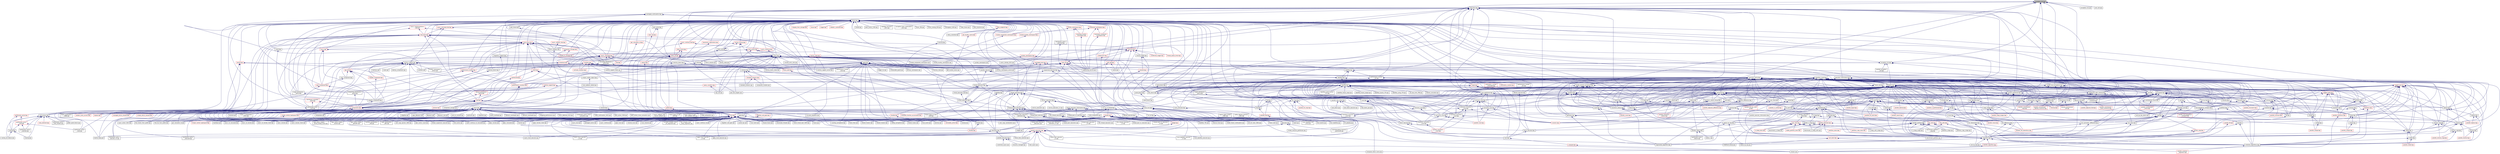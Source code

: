 digraph "exception_list.hpp"
{
  edge [fontname="Helvetica",fontsize="10",labelfontname="Helvetica",labelfontsize="10"];
  node [fontname="Helvetica",fontsize="10",shape=record];
  Node103 [label="exception_list.hpp",height=0.2,width=0.4,color="black", fillcolor="grey75", style="filled", fontcolor="black"];
  Node103 -> Node104 [dir="back",color="midnightblue",fontsize="10",style="solid",fontname="Helvetica"];
  Node104 [label="exception_list.hpp",height=0.2,width=0.4,color="black", fillcolor="white", style="filled",URL="$d8/da4/parallel_2exception__list_8hpp.html"];
  Node104 -> Node105 [dir="back",color="midnightblue",fontsize="10",style="solid",fontname="Helvetica"];
  Node105 [label="parallel_exception\l_list.hpp",height=0.2,width=0.4,color="black", fillcolor="white", style="filled",URL="$d1/d0f/parallel__exception__list_8hpp.html"];
  Node104 -> Node106 [dir="back",color="midnightblue",fontsize="10",style="solid",fontname="Helvetica"];
  Node106 [label="dispatch.hpp",height=0.2,width=0.4,color="black", fillcolor="white", style="filled",URL="$dd/dd9/algorithms_2detail_2dispatch_8hpp.html"];
  Node106 -> Node107 [dir="back",color="midnightblue",fontsize="10",style="solid",fontname="Helvetica"];
  Node107 [label="adjacent_difference.hpp",height=0.2,width=0.4,color="black", fillcolor="white", style="filled",URL="$d1/d17/adjacent__difference_8hpp.html"];
  Node107 -> Node108 [dir="back",color="midnightblue",fontsize="10",style="solid",fontname="Helvetica"];
  Node108 [label="parallel_adjacent_difference.hpp",height=0.2,width=0.4,color="red", fillcolor="white", style="filled",URL="$d0/d0e/parallel__adjacent__difference_8hpp.html"];
  Node107 -> Node112 [dir="back",color="midnightblue",fontsize="10",style="solid",fontname="Helvetica"];
  Node112 [label="numeric.hpp",height=0.2,width=0.4,color="red", fillcolor="white", style="filled",URL="$de/dd5/numeric_8hpp.html"];
  Node106 -> Node122 [dir="back",color="midnightblue",fontsize="10",style="solid",fontname="Helvetica"];
  Node122 [label="adjacent_find.hpp",height=0.2,width=0.4,color="black", fillcolor="white", style="filled",URL="$d6/d68/adjacent__find_8hpp.html"];
  Node122 -> Node123 [dir="back",color="midnightblue",fontsize="10",style="solid",fontname="Helvetica"];
  Node123 [label="parallel_adjacent_find.hpp",height=0.2,width=0.4,color="red", fillcolor="white", style="filled",URL="$df/d90/parallel__adjacent__find_8hpp.html"];
  Node122 -> Node130 [dir="back",color="midnightblue",fontsize="10",style="solid",fontname="Helvetica"];
  Node130 [label="algorithm.hpp",height=0.2,width=0.4,color="black", fillcolor="white", style="filled",URL="$de/d55/algorithm_8hpp.html"];
  Node130 -> Node131 [dir="back",color="midnightblue",fontsize="10",style="solid",fontname="Helvetica"];
  Node131 [label="parallel_algorithm.hpp",height=0.2,width=0.4,color="red", fillcolor="white", style="filled",URL="$d9/db1/parallel__algorithm_8hpp.html"];
  Node131 -> Node118 [dir="back",color="midnightblue",fontsize="10",style="solid",fontname="Helvetica"];
  Node118 [label="transpose_block_numa.cpp",height=0.2,width=0.4,color="black", fillcolor="white", style="filled",URL="$dd/d3b/transpose__block__numa_8cpp.html"];
  Node130 -> Node144 [dir="back",color="midnightblue",fontsize="10",style="solid",fontname="Helvetica"];
  Node144 [label="parallel_container\l_algorithm.hpp",height=0.2,width=0.4,color="red", fillcolor="white", style="filled",URL="$d4/d28/parallel__container__algorithm_8hpp.html"];
  Node130 -> Node151 [dir="back",color="midnightblue",fontsize="10",style="solid",fontname="Helvetica"];
  Node151 [label="container_algorithms.hpp",height=0.2,width=0.4,color="black", fillcolor="white", style="filled",URL="$de/da1/container__algorithms_8hpp.html"];
  Node151 -> Node144 [dir="back",color="midnightblue",fontsize="10",style="solid",fontname="Helvetica"];
  Node130 -> Node152 [dir="back",color="midnightblue",fontsize="10",style="solid",fontname="Helvetica"];
  Node152 [label="segmented_algorithm.hpp",height=0.2,width=0.4,color="black", fillcolor="white", style="filled",URL="$d2/d57/segmented__algorithm_8hpp.html"];
  Node130 -> Node153 [dir="back",color="midnightblue",fontsize="10",style="solid",fontname="Helvetica"];
  Node153 [label="findfirstof_binary.cpp",height=0.2,width=0.4,color="black", fillcolor="white", style="filled",URL="$db/da2/findfirstof__binary_8cpp.html"];
  Node130 -> Node154 [dir="back",color="midnightblue",fontsize="10",style="solid",fontname="Helvetica"];
  Node154 [label="reduce_by_key.cpp",height=0.2,width=0.4,color="black", fillcolor="white", style="filled",URL="$dd/dde/reduce__by__key_8cpp.html"];
  Node130 -> Node155 [dir="back",color="midnightblue",fontsize="10",style="solid",fontname="Helvetica"];
  Node155 [label="sort_by_key.cpp",height=0.2,width=0.4,color="black", fillcolor="white", style="filled",URL="$df/daa/sort__by__key_8cpp.html"];
  Node106 -> Node156 [dir="back",color="midnightblue",fontsize="10",style="solid",fontname="Helvetica"];
  Node156 [label="all_any_none.hpp",height=0.2,width=0.4,color="black", fillcolor="white", style="filled",URL="$d8/ddd/all__any__none_8hpp.html"];
  Node156 -> Node157 [dir="back",color="midnightblue",fontsize="10",style="solid",fontname="Helvetica"];
  Node157 [label="parallel_all_any_none\l_of.hpp",height=0.2,width=0.4,color="red", fillcolor="white", style="filled",URL="$df/ddf/parallel__all__any__none__of_8hpp.html"];
  Node156 -> Node130 [dir="back",color="midnightblue",fontsize="10",style="solid",fontname="Helvetica"];
  Node106 -> Node161 [dir="back",color="midnightblue",fontsize="10",style="solid",fontname="Helvetica"];
  Node161 [label="copy.hpp",height=0.2,width=0.4,color="black", fillcolor="white", style="filled",URL="$d3/d90/algorithms_2copy_8hpp.html"];
  Node161 -> Node162 [dir="back",color="midnightblue",fontsize="10",style="solid",fontname="Helvetica"];
  Node162 [label="parallel_copy.hpp",height=0.2,width=0.4,color="red", fillcolor="white", style="filled",URL="$d8/d06/parallel__copy_8hpp.html"];
  Node162 -> Node164 [dir="back",color="midnightblue",fontsize="10",style="solid",fontname="Helvetica"];
  Node164 [label="stream.cpp",height=0.2,width=0.4,color="black", fillcolor="white", style="filled",URL="$da/d5f/stream_8cpp.html"];
  Node162 -> Node165 [dir="back",color="midnightblue",fontsize="10",style="solid",fontname="Helvetica"];
  Node165 [label="benchmark_partition.cpp",height=0.2,width=0.4,color="black", fillcolor="white", style="filled",URL="$d9/d88/benchmark__partition_8cpp.html"];
  Node161 -> Node130 [dir="back",color="midnightblue",fontsize="10",style="solid",fontname="Helvetica"];
  Node161 -> Node177 [dir="back",color="midnightblue",fontsize="10",style="solid",fontname="Helvetica"];
  Node177 [label="reduce_by_key.hpp",height=0.2,width=0.4,color="black", fillcolor="white", style="filled",URL="$d9/d4a/reduce__by__key_8hpp.html"];
  Node177 -> Node178 [dir="back",color="midnightblue",fontsize="10",style="solid",fontname="Helvetica"];
  Node178 [label="parallel_reduce.hpp",height=0.2,width=0.4,color="black", fillcolor="white", style="filled",URL="$d4/d04/parallel__reduce_8hpp.html"];
  Node178 -> Node179 [dir="back",color="midnightblue",fontsize="10",style="solid",fontname="Helvetica"];
  Node179 [label="reduce_.cpp",height=0.2,width=0.4,color="black", fillcolor="white", style="filled",URL="$d5/d03/reduce___8cpp.html"];
  Node178 -> Node180 [dir="back",color="midnightblue",fontsize="10",style="solid",fontname="Helvetica"];
  Node180 [label="partitioned_vector\l_reduce.cpp",height=0.2,width=0.4,color="black", fillcolor="white", style="filled",URL="$d0/d35/partitioned__vector__reduce_8cpp.html"];
  Node177 -> Node154 [dir="back",color="midnightblue",fontsize="10",style="solid",fontname="Helvetica"];
  Node161 -> Node181 [dir="back",color="midnightblue",fontsize="10",style="solid",fontname="Helvetica"];
  Node181 [label="remove_copy.hpp",height=0.2,width=0.4,color="black", fillcolor="white", style="filled",URL="$d6/db8/algorithms_2remove__copy_8hpp.html"];
  Node181 -> Node182 [dir="back",color="midnightblue",fontsize="10",style="solid",fontname="Helvetica"];
  Node182 [label="parallel_remove_copy.hpp",height=0.2,width=0.4,color="red", fillcolor="white", style="filled",URL="$d3/d53/parallel__remove__copy_8hpp.html"];
  Node181 -> Node130 [dir="back",color="midnightblue",fontsize="10",style="solid",fontname="Helvetica"];
  Node181 -> Node187 [dir="back",color="midnightblue",fontsize="10",style="solid",fontname="Helvetica"];
  Node187 [label="remove_copy.hpp",height=0.2,width=0.4,color="black", fillcolor="white", style="filled",URL="$d5/d0b/container__algorithms_2remove__copy_8hpp.html"];
  Node187 -> Node182 [dir="back",color="midnightblue",fontsize="10",style="solid",fontname="Helvetica"];
  Node187 -> Node151 [dir="back",color="midnightblue",fontsize="10",style="solid",fontname="Helvetica"];
  Node161 -> Node188 [dir="back",color="midnightblue",fontsize="10",style="solid",fontname="Helvetica"];
  Node188 [label="reverse.hpp",height=0.2,width=0.4,color="black", fillcolor="white", style="filled",URL="$d2/df8/algorithms_2reverse_8hpp.html"];
  Node188 -> Node189 [dir="back",color="midnightblue",fontsize="10",style="solid",fontname="Helvetica"];
  Node189 [label="parallel_reverse.hpp",height=0.2,width=0.4,color="red", fillcolor="white", style="filled",URL="$d0/d25/parallel__reverse_8hpp.html"];
  Node188 -> Node130 [dir="back",color="midnightblue",fontsize="10",style="solid",fontname="Helvetica"];
  Node188 -> Node194 [dir="back",color="midnightblue",fontsize="10",style="solid",fontname="Helvetica"];
  Node194 [label="rotate.hpp",height=0.2,width=0.4,color="black", fillcolor="white", style="filled",URL="$da/df0/algorithms_2rotate_8hpp.html"];
  Node194 -> Node195 [dir="back",color="midnightblue",fontsize="10",style="solid",fontname="Helvetica"];
  Node195 [label="parallel_rotate.hpp",height=0.2,width=0.4,color="red", fillcolor="white", style="filled",URL="$db/dcd/parallel__rotate_8hpp.html"];
  Node194 -> Node130 [dir="back",color="midnightblue",fontsize="10",style="solid",fontname="Helvetica"];
  Node194 -> Node200 [dir="back",color="midnightblue",fontsize="10",style="solid",fontname="Helvetica"];
  Node200 [label="rotate.hpp",height=0.2,width=0.4,color="black", fillcolor="white", style="filled",URL="$da/d1b/container__algorithms_2rotate_8hpp.html"];
  Node200 -> Node195 [dir="back",color="midnightblue",fontsize="10",style="solid",fontname="Helvetica"];
  Node200 -> Node151 [dir="back",color="midnightblue",fontsize="10",style="solid",fontname="Helvetica"];
  Node188 -> Node201 [dir="back",color="midnightblue",fontsize="10",style="solid",fontname="Helvetica"];
  Node201 [label="reverse.hpp",height=0.2,width=0.4,color="black", fillcolor="white", style="filled",URL="$db/dd1/container__algorithms_2reverse_8hpp.html"];
  Node201 -> Node189 [dir="back",color="midnightblue",fontsize="10",style="solid",fontname="Helvetica"];
  Node201 -> Node151 [dir="back",color="midnightblue",fontsize="10",style="solid",fontname="Helvetica"];
  Node161 -> Node194 [dir="back",color="midnightblue",fontsize="10",style="solid",fontname="Helvetica"];
  Node161 -> Node202 [dir="back",color="midnightblue",fontsize="10",style="solid",fontname="Helvetica"];
  Node202 [label="set_difference.hpp",height=0.2,width=0.4,color="black", fillcolor="white", style="filled",URL="$d9/d20/set__difference_8hpp.html"];
  Node202 -> Node203 [dir="back",color="midnightblue",fontsize="10",style="solid",fontname="Helvetica"];
  Node203 [label="parallel_set_operations.hpp",height=0.2,width=0.4,color="red", fillcolor="white", style="filled",URL="$d6/d3c/parallel__set__operations_8hpp.html"];
  Node202 -> Node130 [dir="back",color="midnightblue",fontsize="10",style="solid",fontname="Helvetica"];
  Node161 -> Node209 [dir="back",color="midnightblue",fontsize="10",style="solid",fontname="Helvetica"];
  Node209 [label="set_intersection.hpp",height=0.2,width=0.4,color="black", fillcolor="white", style="filled",URL="$d1/dd5/set__intersection_8hpp.html"];
  Node209 -> Node203 [dir="back",color="midnightblue",fontsize="10",style="solid",fontname="Helvetica"];
  Node209 -> Node130 [dir="back",color="midnightblue",fontsize="10",style="solid",fontname="Helvetica"];
  Node161 -> Node210 [dir="back",color="midnightblue",fontsize="10",style="solid",fontname="Helvetica"];
  Node210 [label="set_symmetric_difference.hpp",height=0.2,width=0.4,color="black", fillcolor="white", style="filled",URL="$de/da4/set__symmetric__difference_8hpp.html"];
  Node210 -> Node203 [dir="back",color="midnightblue",fontsize="10",style="solid",fontname="Helvetica"];
  Node210 -> Node130 [dir="back",color="midnightblue",fontsize="10",style="solid",fontname="Helvetica"];
  Node161 -> Node211 [dir="back",color="midnightblue",fontsize="10",style="solid",fontname="Helvetica"];
  Node211 [label="set_union.hpp",height=0.2,width=0.4,color="black", fillcolor="white", style="filled",URL="$d9/d1a/set__union_8hpp.html"];
  Node211 -> Node203 [dir="back",color="midnightblue",fontsize="10",style="solid",fontname="Helvetica"];
  Node211 -> Node130 [dir="back",color="midnightblue",fontsize="10",style="solid",fontname="Helvetica"];
  Node161 -> Node212 [dir="back",color="midnightblue",fontsize="10",style="solid",fontname="Helvetica"];
  Node212 [label="copy.hpp",height=0.2,width=0.4,color="black", fillcolor="white", style="filled",URL="$dc/de5/container__algorithms_2copy_8hpp.html"];
  Node212 -> Node162 [dir="back",color="midnightblue",fontsize="10",style="solid",fontname="Helvetica"];
  Node212 -> Node151 [dir="back",color="midnightblue",fontsize="10",style="solid",fontname="Helvetica"];
  Node106 -> Node213 [dir="back",color="midnightblue",fontsize="10",style="solid",fontname="Helvetica"];
  Node213 [label="count.hpp",height=0.2,width=0.4,color="black", fillcolor="white", style="filled",URL="$d7/d8f/algorithms_2count_8hpp.html"];
  Node213 -> Node214 [dir="back",color="midnightblue",fontsize="10",style="solid",fontname="Helvetica"];
  Node214 [label="parallel_count.hpp",height=0.2,width=0.4,color="red", fillcolor="white", style="filled",URL="$de/d0a/parallel__count_8hpp.html"];
  Node213 -> Node130 [dir="back",color="midnightblue",fontsize="10",style="solid",fontname="Helvetica"];
  Node213 -> Node224 [dir="back",color="midnightblue",fontsize="10",style="solid",fontname="Helvetica"];
  Node224 [label="count.hpp",height=0.2,width=0.4,color="black", fillcolor="white", style="filled",URL="$d9/dd7/segmented__algorithms_2count_8hpp.html"];
  Node224 -> Node214 [dir="back",color="midnightblue",fontsize="10",style="solid",fontname="Helvetica"];
  Node224 -> Node152 [dir="back",color="midnightblue",fontsize="10",style="solid",fontname="Helvetica"];
  Node106 -> Node225 [dir="back",color="midnightblue",fontsize="10",style="solid",fontname="Helvetica"];
  Node225 [label="destroy.hpp",height=0.2,width=0.4,color="black", fillcolor="white", style="filled",URL="$df/dd5/destroy_8hpp.html"];
  Node225 -> Node226 [dir="back",color="midnightblue",fontsize="10",style="solid",fontname="Helvetica"];
  Node226 [label="parallel_destroy.hpp",height=0.2,width=0.4,color="red", fillcolor="white", style="filled",URL="$d9/d93/parallel__destroy_8hpp.html"];
  Node225 -> Node230 [dir="back",color="midnightblue",fontsize="10",style="solid",fontname="Helvetica"];
  Node230 [label="memory.hpp",height=0.2,width=0.4,color="red", fillcolor="white", style="filled",URL="$d6/d13/parallel_2memory_8hpp.html"];
  Node106 -> Node232 [dir="back",color="midnightblue",fontsize="10",style="solid",fontname="Helvetica"];
  Node232 [label="equal.hpp",height=0.2,width=0.4,color="black", fillcolor="white", style="filled",URL="$dc/d0a/equal_8hpp.html"];
  Node232 -> Node233 [dir="back",color="midnightblue",fontsize="10",style="solid",fontname="Helvetica"];
  Node233 [label="parallel_equal.hpp",height=0.2,width=0.4,color="red", fillcolor="white", style="filled",URL="$d2/d35/parallel__equal_8hpp.html"];
  Node232 -> Node130 [dir="back",color="midnightblue",fontsize="10",style="solid",fontname="Helvetica"];
  Node106 -> Node236 [dir="back",color="midnightblue",fontsize="10",style="solid",fontname="Helvetica"];
  Node236 [label="exclusive_scan.hpp",height=0.2,width=0.4,color="black", fillcolor="white", style="filled",URL="$d8/d31/algorithms_2exclusive__scan_8hpp.html"];
  Node236 -> Node237 [dir="back",color="midnightblue",fontsize="10",style="solid",fontname="Helvetica"];
  Node237 [label="parallel_scan.hpp",height=0.2,width=0.4,color="red", fillcolor="white", style="filled",URL="$d6/d0a/parallel__scan_8hpp.html"];
  Node236 -> Node112 [dir="back",color="midnightblue",fontsize="10",style="solid",fontname="Helvetica"];
  Node236 -> Node251 [dir="back",color="midnightblue",fontsize="10",style="solid",fontname="Helvetica"];
  Node251 [label="exclusive_scan.hpp",height=0.2,width=0.4,color="black", fillcolor="white", style="filled",URL="$d0/d53/segmented__algorithms_2exclusive__scan_8hpp.html"];
  Node251 -> Node237 [dir="back",color="midnightblue",fontsize="10",style="solid",fontname="Helvetica"];
  Node251 -> Node252 [dir="back",color="midnightblue",fontsize="10",style="solid",fontname="Helvetica"];
  Node252 [label="transform_exclusive\l_scan.hpp",height=0.2,width=0.4,color="black", fillcolor="white", style="filled",URL="$d2/dda/segmented__algorithms_2transform__exclusive__scan_8hpp.html"];
  Node252 -> Node253 [dir="back",color="midnightblue",fontsize="10",style="solid",fontname="Helvetica"];
  Node253 [label="parallel_transform\l_scan.hpp",height=0.2,width=0.4,color="red", fillcolor="white", style="filled",URL="$da/de2/parallel__transform__scan_8hpp.html"];
  Node106 -> Node257 [dir="back",color="midnightblue",fontsize="10",style="solid",fontname="Helvetica"];
  Node257 [label="fill.hpp",height=0.2,width=0.4,color="black", fillcolor="white", style="filled",URL="$d2/d63/algorithms_2fill_8hpp.html"];
  Node257 -> Node258 [dir="back",color="midnightblue",fontsize="10",style="solid",fontname="Helvetica"];
  Node258 [label="parallel_fill.hpp",height=0.2,width=0.4,color="red", fillcolor="white", style="filled",URL="$d9/d4c/parallel__fill_8hpp.html"];
  Node258 -> Node164 [dir="back",color="midnightblue",fontsize="10",style="solid",fontname="Helvetica"];
  Node257 -> Node130 [dir="back",color="midnightblue",fontsize="10",style="solid",fontname="Helvetica"];
  Node106 -> Node263 [dir="back",color="midnightblue",fontsize="10",style="solid",fontname="Helvetica"];
  Node263 [label="find.hpp",height=0.2,width=0.4,color="black", fillcolor="white", style="filled",URL="$d5/dc1/algorithms_2find_8hpp.html"];
  Node263 -> Node264 [dir="back",color="midnightblue",fontsize="10",style="solid",fontname="Helvetica"];
  Node264 [label="parallel_find.hpp",height=0.2,width=0.4,color="red", fillcolor="white", style="filled",URL="$d3/da7/parallel__find_8hpp.html"];
  Node264 -> Node153 [dir="back",color="midnightblue",fontsize="10",style="solid",fontname="Helvetica"];
  Node263 -> Node130 [dir="back",color="midnightblue",fontsize="10",style="solid",fontname="Helvetica"];
  Node263 -> Node273 [dir="back",color="midnightblue",fontsize="10",style="solid",fontname="Helvetica"];
  Node273 [label="find.hpp",height=0.2,width=0.4,color="black", fillcolor="white", style="filled",URL="$d4/d1f/segmented__algorithms_2find_8hpp.html"];
  Node273 -> Node264 [dir="back",color="midnightblue",fontsize="10",style="solid",fontname="Helvetica"];
  Node106 -> Node274 [dir="back",color="midnightblue",fontsize="10",style="solid",fontname="Helvetica"];
  Node274 [label="for_each.hpp",height=0.2,width=0.4,color="black", fillcolor="white", style="filled",URL="$d8/d62/algorithms_2for__each_8hpp.html"];
  Node274 -> Node275 [dir="back",color="midnightblue",fontsize="10",style="solid",fontname="Helvetica"];
  Node275 [label="block_allocator.hpp",height=0.2,width=0.4,color="black", fillcolor="white", style="filled",URL="$d9/d7a/block__allocator_8hpp.html"];
  Node275 -> Node276 [dir="back",color="midnightblue",fontsize="10",style="solid",fontname="Helvetica"];
  Node276 [label="host.hpp",height=0.2,width=0.4,color="black", fillcolor="white", style="filled",URL="$dd/d78/host_8hpp.html"];
  Node276 -> Node277 [dir="back",color="midnightblue",fontsize="10",style="solid",fontname="Helvetica"];
  Node277 [label="compute.hpp",height=0.2,width=0.4,color="red", fillcolor="white", style="filled",URL="$df/dd0/compute_8hpp.html"];
  Node277 -> Node164 [dir="back",color="midnightblue",fontsize="10",style="solid",fontname="Helvetica"];
  Node274 -> Node282 [dir="back",color="midnightblue",fontsize="10",style="solid",fontname="Helvetica"];
  Node282 [label="parallel_for_each.hpp",height=0.2,width=0.4,color="red", fillcolor="white", style="filled",URL="$db/df6/parallel__for__each_8hpp.html"];
  Node274 -> Node130 [dir="back",color="midnightblue",fontsize="10",style="solid",fontname="Helvetica"];
  Node274 -> Node257 [dir="back",color="midnightblue",fontsize="10",style="solid",fontname="Helvetica"];
  Node274 -> Node312 [dir="back",color="midnightblue",fontsize="10",style="solid",fontname="Helvetica"];
  Node312 [label="generate.hpp",height=0.2,width=0.4,color="black", fillcolor="white", style="filled",URL="$d5/da9/algorithms_2generate_8hpp.html"];
  Node312 -> Node313 [dir="back",color="midnightblue",fontsize="10",style="solid",fontname="Helvetica"];
  Node313 [label="parallel_generate.hpp",height=0.2,width=0.4,color="red", fillcolor="white", style="filled",URL="$da/da1/parallel__generate_8hpp.html"];
  Node313 -> Node315 [dir="back",color="midnightblue",fontsize="10",style="solid",fontname="Helvetica"];
  Node315 [label="benchmark_is_heap.cpp",height=0.2,width=0.4,color="black", fillcolor="white", style="filled",URL="$da/d4f/benchmark__is__heap_8cpp.html"];
  Node313 -> Node316 [dir="back",color="midnightblue",fontsize="10",style="solid",fontname="Helvetica"];
  Node316 [label="benchmark_is_heap_until.cpp",height=0.2,width=0.4,color="black", fillcolor="white", style="filled",URL="$dc/df5/benchmark__is__heap__until_8cpp.html"];
  Node313 -> Node165 [dir="back",color="midnightblue",fontsize="10",style="solid",fontname="Helvetica"];
  Node313 -> Node318 [dir="back",color="midnightblue",fontsize="10",style="solid",fontname="Helvetica"];
  Node318 [label="benchmark_partition\l_copy.cpp",height=0.2,width=0.4,color="black", fillcolor="white", style="filled",URL="$d3/d0e/benchmark__partition__copy_8cpp.html"];
  Node312 -> Node130 [dir="back",color="midnightblue",fontsize="10",style="solid",fontname="Helvetica"];
  Node312 -> Node324 [dir="back",color="midnightblue",fontsize="10",style="solid",fontname="Helvetica"];
  Node324 [label="generate.hpp",height=0.2,width=0.4,color="black", fillcolor="white", style="filled",URL="$d4/d84/container__algorithms_2generate_8hpp.html"];
  Node324 -> Node313 [dir="back",color="midnightblue",fontsize="10",style="solid",fontname="Helvetica"];
  Node324 -> Node151 [dir="back",color="midnightblue",fontsize="10",style="solid",fontname="Helvetica"];
  Node312 -> Node325 [dir="back",color="midnightblue",fontsize="10",style="solid",fontname="Helvetica"];
  Node325 [label="generate.hpp",height=0.2,width=0.4,color="black", fillcolor="white", style="filled",URL="$d2/d5d/segmented__algorithms_2generate_8hpp.html"];
  Node325 -> Node313 [dir="back",color="midnightblue",fontsize="10",style="solid",fontname="Helvetica"];
  Node325 -> Node152 [dir="back",color="midnightblue",fontsize="10",style="solid",fontname="Helvetica"];
  Node312 -> Node154 [dir="back",color="midnightblue",fontsize="10",style="solid",fontname="Helvetica"];
  Node312 -> Node155 [dir="back",color="midnightblue",fontsize="10",style="solid",fontname="Helvetica"];
  Node274 -> Node326 [dir="back",color="midnightblue",fontsize="10",style="solid",fontname="Helvetica"];
  Node326 [label="lexicographical_compare.hpp",height=0.2,width=0.4,color="black", fillcolor="white", style="filled",URL="$d5/ddd/lexicographical__compare_8hpp.html"];
  Node326 -> Node327 [dir="back",color="midnightblue",fontsize="10",style="solid",fontname="Helvetica"];
  Node327 [label="parallel_lexicographical\l_compare.hpp",height=0.2,width=0.4,color="red", fillcolor="white", style="filled",URL="$d8/d1e/parallel__lexicographical__compare_8hpp.html"];
  Node326 -> Node130 [dir="back",color="midnightblue",fontsize="10",style="solid",fontname="Helvetica"];
  Node274 -> Node177 [dir="back",color="midnightblue",fontsize="10",style="solid",fontname="Helvetica"];
  Node274 -> Node329 [dir="back",color="midnightblue",fontsize="10",style="solid",fontname="Helvetica"];
  Node329 [label="replace.hpp",height=0.2,width=0.4,color="black", fillcolor="white", style="filled",URL="$d6/db6/algorithms_2replace_8hpp.html"];
  Node329 -> Node330 [dir="back",color="midnightblue",fontsize="10",style="solid",fontname="Helvetica"];
  Node330 [label="parallel_replace.hpp",height=0.2,width=0.4,color="red", fillcolor="white", style="filled",URL="$d0/d89/parallel__replace_8hpp.html"];
  Node329 -> Node130 [dir="back",color="midnightblue",fontsize="10",style="solid",fontname="Helvetica"];
  Node329 -> Node339 [dir="back",color="midnightblue",fontsize="10",style="solid",fontname="Helvetica"];
  Node339 [label="replace.hpp",height=0.2,width=0.4,color="black", fillcolor="white", style="filled",URL="$d7/d55/container__algorithms_2replace_8hpp.html"];
  Node339 -> Node330 [dir="back",color="midnightblue",fontsize="10",style="solid",fontname="Helvetica"];
  Node339 -> Node151 [dir="back",color="midnightblue",fontsize="10",style="solid",fontname="Helvetica"];
  Node274 -> Node188 [dir="back",color="midnightblue",fontsize="10",style="solid",fontname="Helvetica"];
  Node274 -> Node340 [dir="back",color="midnightblue",fontsize="10",style="solid",fontname="Helvetica"];
  Node340 [label="search.hpp",height=0.2,width=0.4,color="black", fillcolor="white", style="filled",URL="$d7/d6f/search_8hpp.html"];
  Node340 -> Node341 [dir="back",color="midnightblue",fontsize="10",style="solid",fontname="Helvetica"];
  Node341 [label="parallel_search.hpp",height=0.2,width=0.4,color="red", fillcolor="white", style="filled",URL="$d0/dc7/parallel__search_8hpp.html"];
  Node340 -> Node130 [dir="back",color="midnightblue",fontsize="10",style="solid",fontname="Helvetica"];
  Node274 -> Node345 [dir="back",color="midnightblue",fontsize="10",style="solid",fontname="Helvetica"];
  Node345 [label="swap_ranges.hpp",height=0.2,width=0.4,color="black", fillcolor="white", style="filled",URL="$df/d24/swap__ranges_8hpp.html"];
  Node345 -> Node346 [dir="back",color="midnightblue",fontsize="10",style="solid",fontname="Helvetica"];
  Node346 [label="parallel_swap_ranges.hpp",height=0.2,width=0.4,color="red", fillcolor="white", style="filled",URL="$dc/db1/parallel__swap__ranges_8hpp.html"];
  Node345 -> Node130 [dir="back",color="midnightblue",fontsize="10",style="solid",fontname="Helvetica"];
  Node274 -> Node348 [dir="back",color="midnightblue",fontsize="10",style="solid",fontname="Helvetica"];
  Node348 [label="for_each.hpp",height=0.2,width=0.4,color="black", fillcolor="white", style="filled",URL="$d8/d9a/container__algorithms_2for__each_8hpp.html"];
  Node348 -> Node282 [dir="back",color="midnightblue",fontsize="10",style="solid",fontname="Helvetica"];
  Node348 -> Node151 [dir="back",color="midnightblue",fontsize="10",style="solid",fontname="Helvetica"];
  Node274 -> Node349 [dir="back",color="midnightblue",fontsize="10",style="solid",fontname="Helvetica"];
  Node349 [label="for_each.hpp",height=0.2,width=0.4,color="black", fillcolor="white", style="filled",URL="$de/daa/segmented__algorithms_2for__each_8hpp.html"];
  Node349 -> Node282 [dir="back",color="midnightblue",fontsize="10",style="solid",fontname="Helvetica"];
  Node349 -> Node152 [dir="back",color="midnightblue",fontsize="10",style="solid",fontname="Helvetica"];
  Node349 -> Node350 [dir="back",color="midnightblue",fontsize="10",style="solid",fontname="Helvetica"];
  Node350 [label="fill.hpp",height=0.2,width=0.4,color="black", fillcolor="white", style="filled",URL="$de/d82/segmented__algorithms_2fill_8hpp.html"];
  Node350 -> Node258 [dir="back",color="midnightblue",fontsize="10",style="solid",fontname="Helvetica"];
  Node274 -> Node351 [dir="back",color="midnightblue",fontsize="10",style="solid",fontname="Helvetica"];
  Node351 [label="numa_allocator.hpp",height=0.2,width=0.4,color="black", fillcolor="white", style="filled",URL="$d7/df0/numa__allocator_8hpp.html"];
  Node351 -> Node118 [dir="back",color="midnightblue",fontsize="10",style="solid",fontname="Helvetica"];
  Node106 -> Node352 [dir="back",color="midnightblue",fontsize="10",style="solid",fontname="Helvetica"];
  Node352 [label="for_loop.hpp",height=0.2,width=0.4,color="black", fillcolor="white", style="filled",URL="$de/dee/for__loop_8hpp.html"];
  Node352 -> Node353 [dir="back",color="midnightblue",fontsize="10",style="solid",fontname="Helvetica"];
  Node353 [label="oversubscribing_resource\l_partitioner.cpp",height=0.2,width=0.4,color="black", fillcolor="white", style="filled",URL="$dd/dee/oversubscribing__resource__partitioner_8cpp.html"];
  Node352 -> Node354 [dir="back",color="midnightblue",fontsize="10",style="solid",fontname="Helvetica"];
  Node354 [label="simple_resource_partitioner.cpp",height=0.2,width=0.4,color="black", fillcolor="white", style="filled",URL="$d5/df9/simple__resource__partitioner_8cpp.html"];
  Node352 -> Node355 [dir="back",color="midnightblue",fontsize="10",style="solid",fontname="Helvetica"];
  Node355 [label="parallel_for_loop.hpp",height=0.2,width=0.4,color="red", fillcolor="white", style="filled",URL="$d4/d71/parallel__for__loop_8hpp.html"];
  Node352 -> Node130 [dir="back",color="midnightblue",fontsize="10",style="solid",fontname="Helvetica"];
  Node106 -> Node312 [dir="back",color="midnightblue",fontsize="10",style="solid",fontname="Helvetica"];
  Node106 -> Node365 [dir="back",color="midnightblue",fontsize="10",style="solid",fontname="Helvetica"];
  Node365 [label="includes.hpp",height=0.2,width=0.4,color="black", fillcolor="white", style="filled",URL="$d5/d6e/includes_8hpp.html"];
  Node365 -> Node203 [dir="back",color="midnightblue",fontsize="10",style="solid",fontname="Helvetica"];
  Node365 -> Node130 [dir="back",color="midnightblue",fontsize="10",style="solid",fontname="Helvetica"];
  Node106 -> Node366 [dir="back",color="midnightblue",fontsize="10",style="solid",fontname="Helvetica"];
  Node366 [label="inclusive_scan.hpp",height=0.2,width=0.4,color="black", fillcolor="white", style="filled",URL="$da/dbf/algorithms_2inclusive__scan_8hpp.html"];
  Node366 -> Node237 [dir="back",color="midnightblue",fontsize="10",style="solid",fontname="Helvetica"];
  Node366 -> Node236 [dir="back",color="midnightblue",fontsize="10",style="solid",fontname="Helvetica"];
  Node366 -> Node177 [dir="back",color="midnightblue",fontsize="10",style="solid",fontname="Helvetica"];
  Node366 -> Node367 [dir="back",color="midnightblue",fontsize="10",style="solid",fontname="Helvetica"];
  Node367 [label="transform_inclusive\l_scan.hpp",height=0.2,width=0.4,color="black", fillcolor="white", style="filled",URL="$d2/dc9/algorithms_2transform__inclusive__scan_8hpp.html"];
  Node367 -> Node253 [dir="back",color="midnightblue",fontsize="10",style="solid",fontname="Helvetica"];
  Node367 -> Node368 [dir="back",color="midnightblue",fontsize="10",style="solid",fontname="Helvetica"];
  Node368 [label="transform_exclusive\l_scan.hpp",height=0.2,width=0.4,color="black", fillcolor="white", style="filled",URL="$d6/d4e/algorithms_2transform__exclusive__scan_8hpp.html"];
  Node368 -> Node253 [dir="back",color="midnightblue",fontsize="10",style="solid",fontname="Helvetica"];
  Node368 -> Node112 [dir="back",color="midnightblue",fontsize="10",style="solid",fontname="Helvetica"];
  Node368 -> Node252 [dir="back",color="midnightblue",fontsize="10",style="solid",fontname="Helvetica"];
  Node367 -> Node112 [dir="back",color="midnightblue",fontsize="10",style="solid",fontname="Helvetica"];
  Node367 -> Node369 [dir="back",color="midnightblue",fontsize="10",style="solid",fontname="Helvetica"];
  Node369 [label="transform_inclusive\l_scan.hpp",height=0.2,width=0.4,color="black", fillcolor="white", style="filled",URL="$d7/d20/segmented__algorithms_2transform__inclusive__scan_8hpp.html"];
  Node369 -> Node253 [dir="back",color="midnightblue",fontsize="10",style="solid",fontname="Helvetica"];
  Node366 -> Node112 [dir="back",color="midnightblue",fontsize="10",style="solid",fontname="Helvetica"];
  Node366 -> Node370 [dir="back",color="midnightblue",fontsize="10",style="solid",fontname="Helvetica"];
  Node370 [label="inclusive_scan.hpp",height=0.2,width=0.4,color="black", fillcolor="white", style="filled",URL="$d8/de5/segmented__algorithms_2inclusive__scan_8hpp.html"];
  Node370 -> Node237 [dir="back",color="midnightblue",fontsize="10",style="solid",fontname="Helvetica"];
  Node370 -> Node369 [dir="back",color="midnightblue",fontsize="10",style="solid",fontname="Helvetica"];
  Node106 -> Node371 [dir="back",color="midnightblue",fontsize="10",style="solid",fontname="Helvetica"];
  Node371 [label="is_heap.hpp",height=0.2,width=0.4,color="black", fillcolor="white", style="filled",URL="$df/d5d/algorithms_2is__heap_8hpp.html"];
  Node371 -> Node372 [dir="back",color="midnightblue",fontsize="10",style="solid",fontname="Helvetica"];
  Node372 [label="parallel_is_heap.hpp",height=0.2,width=0.4,color="black", fillcolor="white", style="filled",URL="$da/df8/parallel__is__heap_8hpp.html"];
  Node372 -> Node315 [dir="back",color="midnightblue",fontsize="10",style="solid",fontname="Helvetica"];
  Node372 -> Node316 [dir="back",color="midnightblue",fontsize="10",style="solid",fontname="Helvetica"];
  Node372 -> Node373 [dir="back",color="midnightblue",fontsize="10",style="solid",fontname="Helvetica"];
  Node373 [label="is_heap_tests.hpp",height=0.2,width=0.4,color="red", fillcolor="white", style="filled",URL="$d7/ddd/is__heap__tests_8hpp.html"];
  Node372 -> Node376 [dir="back",color="midnightblue",fontsize="10",style="solid",fontname="Helvetica"];
  Node376 [label="is_heap_range.cpp",height=0.2,width=0.4,color="black", fillcolor="white", style="filled",URL="$d3/df7/is__heap__range_8cpp.html"];
  Node372 -> Node377 [dir="back",color="midnightblue",fontsize="10",style="solid",fontname="Helvetica"];
  Node377 [label="is_heap_until_range.cpp",height=0.2,width=0.4,color="black", fillcolor="white", style="filled",URL="$d8/d9a/is__heap__until__range_8cpp.html"];
  Node371 -> Node378 [dir="back",color="midnightblue",fontsize="10",style="solid",fontname="Helvetica"];
  Node378 [label="is_heap.hpp",height=0.2,width=0.4,color="black", fillcolor="white", style="filled",URL="$d1/d17/container__algorithms_2is__heap_8hpp.html"];
  Node378 -> Node372 [dir="back",color="midnightblue",fontsize="10",style="solid",fontname="Helvetica"];
  Node378 -> Node151 [dir="back",color="midnightblue",fontsize="10",style="solid",fontname="Helvetica"];
  Node106 -> Node379 [dir="back",color="midnightblue",fontsize="10",style="solid",fontname="Helvetica"];
  Node379 [label="is_partitioned.hpp",height=0.2,width=0.4,color="black", fillcolor="white", style="filled",URL="$d8/dcf/is__partitioned_8hpp.html"];
  Node379 -> Node380 [dir="back",color="midnightblue",fontsize="10",style="solid",fontname="Helvetica"];
  Node380 [label="parallel_is_partitioned.hpp",height=0.2,width=0.4,color="red", fillcolor="white", style="filled",URL="$db/d48/parallel__is__partitioned_8hpp.html"];
  Node379 -> Node130 [dir="back",color="midnightblue",fontsize="10",style="solid",fontname="Helvetica"];
  Node106 -> Node382 [dir="back",color="midnightblue",fontsize="10",style="solid",fontname="Helvetica"];
  Node382 [label="is_sorted.hpp",height=0.2,width=0.4,color="black", fillcolor="white", style="filled",URL="$d7/d12/is__sorted_8hpp.html"];
  Node382 -> Node383 [dir="back",color="midnightblue",fontsize="10",style="solid",fontname="Helvetica"];
  Node383 [label="parallel_is_sorted.hpp",height=0.2,width=0.4,color="red", fillcolor="white", style="filled",URL="$d6/da5/parallel__is__sorted_8hpp.html"];
  Node382 -> Node130 [dir="back",color="midnightblue",fontsize="10",style="solid",fontname="Helvetica"];
  Node106 -> Node326 [dir="back",color="midnightblue",fontsize="10",style="solid",fontname="Helvetica"];
  Node106 -> Node388 [dir="back",color="midnightblue",fontsize="10",style="solid",fontname="Helvetica"];
  Node388 [label="merge.hpp",height=0.2,width=0.4,color="black", fillcolor="white", style="filled",URL="$d6/dc7/algorithms_2merge_8hpp.html"];
  Node388 -> Node389 [dir="back",color="midnightblue",fontsize="10",style="solid",fontname="Helvetica"];
  Node389 [label="parallel_merge.hpp",height=0.2,width=0.4,color="red", fillcolor="white", style="filled",URL="$da/d52/parallel__merge_8hpp.html"];
  Node388 -> Node393 [dir="back",color="midnightblue",fontsize="10",style="solid",fontname="Helvetica"];
  Node393 [label="merge.hpp",height=0.2,width=0.4,color="black", fillcolor="white", style="filled",URL="$d1/d93/container__algorithms_2merge_8hpp.html"];
  Node393 -> Node389 [dir="back",color="midnightblue",fontsize="10",style="solid",fontname="Helvetica"];
  Node106 -> Node394 [dir="back",color="midnightblue",fontsize="10",style="solid",fontname="Helvetica"];
  Node394 [label="minmax.hpp",height=0.2,width=0.4,color="black", fillcolor="white", style="filled",URL="$d0/d81/algorithms_2minmax_8hpp.html"];
  Node394 -> Node395 [dir="back",color="midnightblue",fontsize="10",style="solid",fontname="Helvetica"];
  Node395 [label="parallel_minmax.hpp",height=0.2,width=0.4,color="red", fillcolor="white", style="filled",URL="$d4/dc8/parallel__minmax_8hpp.html"];
  Node394 -> Node130 [dir="back",color="midnightblue",fontsize="10",style="solid",fontname="Helvetica"];
  Node394 -> Node402 [dir="back",color="midnightblue",fontsize="10",style="solid",fontname="Helvetica"];
  Node402 [label="minmax.hpp",height=0.2,width=0.4,color="black", fillcolor="white", style="filled",URL="$d6/de7/container__algorithms_2minmax_8hpp.html"];
  Node402 -> Node395 [dir="back",color="midnightblue",fontsize="10",style="solid",fontname="Helvetica"];
  Node402 -> Node151 [dir="back",color="midnightblue",fontsize="10",style="solid",fontname="Helvetica"];
  Node394 -> Node403 [dir="back",color="midnightblue",fontsize="10",style="solid",fontname="Helvetica"];
  Node403 [label="minmax.hpp",height=0.2,width=0.4,color="black", fillcolor="white", style="filled",URL="$db/d7e/segmented__algorithms_2minmax_8hpp.html"];
  Node403 -> Node395 [dir="back",color="midnightblue",fontsize="10",style="solid",fontname="Helvetica"];
  Node403 -> Node152 [dir="back",color="midnightblue",fontsize="10",style="solid",fontname="Helvetica"];
  Node106 -> Node404 [dir="back",color="midnightblue",fontsize="10",style="solid",fontname="Helvetica"];
  Node404 [label="mismatch.hpp",height=0.2,width=0.4,color="black", fillcolor="white", style="filled",URL="$d8/d5c/mismatch_8hpp.html"];
  Node404 -> Node405 [dir="back",color="midnightblue",fontsize="10",style="solid",fontname="Helvetica"];
  Node405 [label="parallel_mismatch.hpp",height=0.2,width=0.4,color="red", fillcolor="white", style="filled",URL="$d0/d4b/parallel__mismatch_8hpp.html"];
  Node404 -> Node130 [dir="back",color="midnightblue",fontsize="10",style="solid",fontname="Helvetica"];
  Node404 -> Node326 [dir="back",color="midnightblue",fontsize="10",style="solid",fontname="Helvetica"];
  Node106 -> Node408 [dir="back",color="midnightblue",fontsize="10",style="solid",fontname="Helvetica"];
  Node408 [label="move.hpp",height=0.2,width=0.4,color="black", fillcolor="white", style="filled",URL="$d4/d71/move_8hpp.html"];
  Node408 -> Node409 [dir="back",color="midnightblue",fontsize="10",style="solid",fontname="Helvetica"];
  Node409 [label="parallel_move.hpp",height=0.2,width=0.4,color="red", fillcolor="white", style="filled",URL="$d0/d4f/parallel__move_8hpp.html"];
  Node408 -> Node130 [dir="back",color="midnightblue",fontsize="10",style="solid",fontname="Helvetica"];
  Node106 -> Node411 [dir="back",color="midnightblue",fontsize="10",style="solid",fontname="Helvetica"];
  Node411 [label="partition.hpp",height=0.2,width=0.4,color="black", fillcolor="white", style="filled",URL="$db/d01/hpx_2parallel_2algorithms_2partition_8hpp.html"];
  Node411 -> Node412 [dir="back",color="midnightblue",fontsize="10",style="solid",fontname="Helvetica"];
  Node412 [label="parallel_partition.hpp",height=0.2,width=0.4,color="black", fillcolor="white", style="filled",URL="$d5/d82/parallel__partition_8hpp.html"];
  Node412 -> Node165 [dir="back",color="midnightblue",fontsize="10",style="solid",fontname="Helvetica"];
  Node412 -> Node318 [dir="back",color="midnightblue",fontsize="10",style="solid",fontname="Helvetica"];
  Node412 -> Node413 [dir="back",color="midnightblue",fontsize="10",style="solid",fontname="Helvetica"];
  Node413 [label="partition_tests.hpp",height=0.2,width=0.4,color="red", fillcolor="white", style="filled",URL="$df/dd8/partition__tests_8hpp.html"];
  Node412 -> Node415 [dir="back",color="midnightblue",fontsize="10",style="solid",fontname="Helvetica"];
  Node415 [label="partition_copy_tests.hpp",height=0.2,width=0.4,color="red", fillcolor="white", style="filled",URL="$d9/dfa/partition__copy__tests_8hpp.html"];
  Node412 -> Node417 [dir="back",color="midnightblue",fontsize="10",style="solid",fontname="Helvetica"];
  Node417 [label="stable_partition_tests.hpp",height=0.2,width=0.4,color="red", fillcolor="white", style="filled",URL="$d0/d99/stable__partition__tests_8hpp.html"];
  Node412 -> Node419 [dir="back",color="midnightblue",fontsize="10",style="solid",fontname="Helvetica"];
  Node419 [label="partition_copy_range.cpp",height=0.2,width=0.4,color="black", fillcolor="white", style="filled",URL="$d6/df9/partition__copy__range_8cpp.html"];
  Node412 -> Node420 [dir="back",color="midnightblue",fontsize="10",style="solid",fontname="Helvetica"];
  Node420 [label="partition_range.cpp",height=0.2,width=0.4,color="black", fillcolor="white", style="filled",URL="$da/d9a/partition__range_8cpp.html"];
  Node411 -> Node421 [dir="back",color="midnightblue",fontsize="10",style="solid",fontname="Helvetica"];
  Node421 [label="partition.hpp",height=0.2,width=0.4,color="black", fillcolor="white", style="filled",URL="$d2/d20/hpx_2parallel_2container__algorithms_2partition_8hpp.html"];
  Node421 -> Node412 [dir="back",color="midnightblue",fontsize="10",style="solid",fontname="Helvetica"];
  Node421 -> Node151 [dir="back",color="midnightblue",fontsize="10",style="solid",fontname="Helvetica"];
  Node106 -> Node422 [dir="back",color="midnightblue",fontsize="10",style="solid",fontname="Helvetica"];
  Node422 [label="reduce.hpp",height=0.2,width=0.4,color="black", fillcolor="white", style="filled",URL="$d1/da8/parallel_2algorithms_2reduce_8hpp.html"];
  Node422 -> Node178 [dir="back",color="midnightblue",fontsize="10",style="solid",fontname="Helvetica"];
  Node422 -> Node112 [dir="back",color="midnightblue",fontsize="10",style="solid",fontname="Helvetica"];
  Node422 -> Node423 [dir="back",color="midnightblue",fontsize="10",style="solid",fontname="Helvetica"];
  Node423 [label="reduce.hpp",height=0.2,width=0.4,color="black", fillcolor="white", style="filled",URL="$d8/d1a/parallel_2segmented__algorithms_2reduce_8hpp.html"];
  Node423 -> Node178 [dir="back",color="midnightblue",fontsize="10",style="solid",fontname="Helvetica"];
  Node106 -> Node181 [dir="back",color="midnightblue",fontsize="10",style="solid",fontname="Helvetica"];
  Node106 -> Node329 [dir="back",color="midnightblue",fontsize="10",style="solid",fontname="Helvetica"];
  Node106 -> Node188 [dir="back",color="midnightblue",fontsize="10",style="solid",fontname="Helvetica"];
  Node106 -> Node194 [dir="back",color="midnightblue",fontsize="10",style="solid",fontname="Helvetica"];
  Node106 -> Node340 [dir="back",color="midnightblue",fontsize="10",style="solid",fontname="Helvetica"];
  Node106 -> Node202 [dir="back",color="midnightblue",fontsize="10",style="solid",fontname="Helvetica"];
  Node106 -> Node209 [dir="back",color="midnightblue",fontsize="10",style="solid",fontname="Helvetica"];
  Node106 -> Node210 [dir="back",color="midnightblue",fontsize="10",style="solid",fontname="Helvetica"];
  Node106 -> Node211 [dir="back",color="midnightblue",fontsize="10",style="solid",fontname="Helvetica"];
  Node106 -> Node424 [dir="back",color="midnightblue",fontsize="10",style="solid",fontname="Helvetica"];
  Node424 [label="sort.hpp",height=0.2,width=0.4,color="black", fillcolor="white", style="filled",URL="$d3/d10/algorithms_2sort_8hpp.html"];
  Node424 -> Node425 [dir="back",color="midnightblue",fontsize="10",style="solid",fontname="Helvetica"];
  Node425 [label="parallel_sort.hpp",height=0.2,width=0.4,color="black", fillcolor="white", style="filled",URL="$d4/ddf/parallel__sort_8hpp.html"];
  Node425 -> Node426 [dir="back",color="midnightblue",fontsize="10",style="solid",fontname="Helvetica"];
  Node426 [label="sort_by_key_demo.cpp",height=0.2,width=0.4,color="black", fillcolor="white", style="filled",URL="$da/d20/sort__by__key__demo_8cpp.html"];
  Node425 -> Node427 [dir="back",color="midnightblue",fontsize="10",style="solid",fontname="Helvetica"];
  Node427 [label="sort_tests.hpp",height=0.2,width=0.4,color="red", fillcolor="white", style="filled",URL="$d8/d97/sort__tests_8hpp.html"];
  Node427 -> Node154 [dir="back",color="midnightblue",fontsize="10",style="solid",fontname="Helvetica"];
  Node427 -> Node155 [dir="back",color="midnightblue",fontsize="10",style="solid",fontname="Helvetica"];
  Node424 -> Node130 [dir="back",color="midnightblue",fontsize="10",style="solid",fontname="Helvetica"];
  Node424 -> Node177 [dir="back",color="midnightblue",fontsize="10",style="solid",fontname="Helvetica"];
  Node424 -> Node430 [dir="back",color="midnightblue",fontsize="10",style="solid",fontname="Helvetica"];
  Node430 [label="sort_by_key.hpp",height=0.2,width=0.4,color="black", fillcolor="white", style="filled",URL="$d2/da1/sort__by__key_8hpp.html"];
  Node430 -> Node425 [dir="back",color="midnightblue",fontsize="10",style="solid",fontname="Helvetica"];
  Node430 -> Node155 [dir="back",color="midnightblue",fontsize="10",style="solid",fontname="Helvetica"];
  Node424 -> Node431 [dir="back",color="midnightblue",fontsize="10",style="solid",fontname="Helvetica"];
  Node431 [label="sort.hpp",height=0.2,width=0.4,color="black", fillcolor="white", style="filled",URL="$d0/db2/container__algorithms_2sort_8hpp.html"];
  Node431 -> Node425 [dir="back",color="midnightblue",fontsize="10",style="solid",fontname="Helvetica"];
  Node431 -> Node151 [dir="back",color="midnightblue",fontsize="10",style="solid",fontname="Helvetica"];
  Node106 -> Node345 [dir="back",color="midnightblue",fontsize="10",style="solid",fontname="Helvetica"];
  Node106 -> Node432 [dir="back",color="midnightblue",fontsize="10",style="solid",fontname="Helvetica"];
  Node432 [label="transform.hpp",height=0.2,width=0.4,color="black", fillcolor="white", style="filled",URL="$d4/d47/algorithms_2transform_8hpp.html"];
  Node432 -> Node433 [dir="back",color="midnightblue",fontsize="10",style="solid",fontname="Helvetica"];
  Node433 [label="parallel_transform.hpp",height=0.2,width=0.4,color="red", fillcolor="white", style="filled",URL="$da/ddc/parallel__transform_8hpp.html"];
  Node433 -> Node164 [dir="back",color="midnightblue",fontsize="10",style="solid",fontname="Helvetica"];
  Node432 -> Node444 [dir="back",color="midnightblue",fontsize="10",style="solid",fontname="Helvetica"];
  Node444 [label="transform.hpp",height=0.2,width=0.4,color="red", fillcolor="white", style="filled",URL="$da/dcb/container__algorithms_2transform_8hpp.html"];
  Node444 -> Node433 [dir="back",color="midnightblue",fontsize="10",style="solid",fontname="Helvetica"];
  Node444 -> Node151 [dir="back",color="midnightblue",fontsize="10",style="solid",fontname="Helvetica"];
  Node432 -> Node447 [dir="back",color="midnightblue",fontsize="10",style="solid",fontname="Helvetica"];
  Node447 [label="transform.hpp",height=0.2,width=0.4,color="black", fillcolor="white", style="filled",URL="$d8/d80/segmented__algorithms_2transform_8hpp.html"];
  Node447 -> Node433 [dir="back",color="midnightblue",fontsize="10",style="solid",fontname="Helvetica"];
  Node106 -> Node368 [dir="back",color="midnightblue",fontsize="10",style="solid",fontname="Helvetica"];
  Node106 -> Node367 [dir="back",color="midnightblue",fontsize="10",style="solid",fontname="Helvetica"];
  Node106 -> Node448 [dir="back",color="midnightblue",fontsize="10",style="solid",fontname="Helvetica"];
  Node448 [label="transform_reduce.hpp",height=0.2,width=0.4,color="black", fillcolor="white", style="filled",URL="$d1/da3/algorithms_2transform__reduce_8hpp.html"];
  Node448 -> Node449 [dir="back",color="midnightblue",fontsize="10",style="solid",fontname="Helvetica"];
  Node449 [label="parallel_transform\l_reduce.hpp",height=0.2,width=0.4,color="red", fillcolor="white", style="filled",URL="$d9/d59/parallel__transform__reduce_8hpp.html"];
  Node448 -> Node112 [dir="back",color="midnightblue",fontsize="10",style="solid",fontname="Helvetica"];
  Node448 -> Node457 [dir="back",color="midnightblue",fontsize="10",style="solid",fontname="Helvetica"];
  Node457 [label="transform_reduce.hpp",height=0.2,width=0.4,color="black", fillcolor="white", style="filled",URL="$d5/da7/segmented__algorithms_2transform__reduce_8hpp.html"];
  Node457 -> Node449 [dir="back",color="midnightblue",fontsize="10",style="solid",fontname="Helvetica"];
  Node457 -> Node152 [dir="back",color="midnightblue",fontsize="10",style="solid",fontname="Helvetica"];
  Node106 -> Node458 [dir="back",color="midnightblue",fontsize="10",style="solid",fontname="Helvetica"];
  Node458 [label="transform_reduce_binary.hpp",height=0.2,width=0.4,color="black", fillcolor="white", style="filled",URL="$d9/d0f/transform__reduce__binary_8hpp.html"];
  Node458 -> Node449 [dir="back",color="midnightblue",fontsize="10",style="solid",fontname="Helvetica"];
  Node458 -> Node112 [dir="back",color="midnightblue",fontsize="10",style="solid",fontname="Helvetica"];
  Node106 -> Node459 [dir="back",color="midnightblue",fontsize="10",style="solid",fontname="Helvetica"];
  Node459 [label="uninitialized_copy.hpp",height=0.2,width=0.4,color="black", fillcolor="white", style="filled",URL="$dd/d85/uninitialized__copy_8hpp.html"];
  Node459 -> Node460 [dir="back",color="midnightblue",fontsize="10",style="solid",fontname="Helvetica"];
  Node460 [label="parallel_uninitialized\l_copy.hpp",height=0.2,width=0.4,color="red", fillcolor="white", style="filled",URL="$d8/d23/parallel__uninitialized__copy_8hpp.html"];
  Node459 -> Node230 [dir="back",color="midnightblue",fontsize="10",style="solid",fontname="Helvetica"];
  Node106 -> Node465 [dir="back",color="midnightblue",fontsize="10",style="solid",fontname="Helvetica"];
  Node465 [label="uninitialized_default\l_construct.hpp",height=0.2,width=0.4,color="black", fillcolor="white", style="filled",URL="$db/d72/uninitialized__default__construct_8hpp.html"];
  Node465 -> Node466 [dir="back",color="midnightblue",fontsize="10",style="solid",fontname="Helvetica"];
  Node466 [label="parallel_uninitialized\l_default_construct.hpp",height=0.2,width=0.4,color="red", fillcolor="white", style="filled",URL="$d2/dc6/parallel__uninitialized__default__construct_8hpp.html"];
  Node465 -> Node230 [dir="back",color="midnightblue",fontsize="10",style="solid",fontname="Helvetica"];
  Node106 -> Node470 [dir="back",color="midnightblue",fontsize="10",style="solid",fontname="Helvetica"];
  Node470 [label="uninitialized_fill.hpp",height=0.2,width=0.4,color="black", fillcolor="white", style="filled",URL="$dc/d5a/uninitialized__fill_8hpp.html"];
  Node470 -> Node471 [dir="back",color="midnightblue",fontsize="10",style="solid",fontname="Helvetica"];
  Node471 [label="parallel_uninitialized\l_fill.hpp",height=0.2,width=0.4,color="red", fillcolor="white", style="filled",URL="$d1/d9d/parallel__uninitialized__fill_8hpp.html"];
  Node470 -> Node230 [dir="back",color="midnightblue",fontsize="10",style="solid",fontname="Helvetica"];
  Node106 -> Node474 [dir="back",color="midnightblue",fontsize="10",style="solid",fontname="Helvetica"];
  Node474 [label="uninitialized_move.hpp",height=0.2,width=0.4,color="black", fillcolor="white", style="filled",URL="$d5/d93/uninitialized__move_8hpp.html"];
  Node474 -> Node475 [dir="back",color="midnightblue",fontsize="10",style="solid",fontname="Helvetica"];
  Node475 [label="parallel_uninitialized\l_move.hpp",height=0.2,width=0.4,color="red", fillcolor="white", style="filled",URL="$dd/d29/parallel__uninitialized__move_8hpp.html"];
  Node474 -> Node230 [dir="back",color="midnightblue",fontsize="10",style="solid",fontname="Helvetica"];
  Node106 -> Node479 [dir="back",color="midnightblue",fontsize="10",style="solid",fontname="Helvetica"];
  Node479 [label="uninitialized_value\l_construct.hpp",height=0.2,width=0.4,color="black", fillcolor="white", style="filled",URL="$d5/dcf/uninitialized__value__construct_8hpp.html"];
  Node479 -> Node480 [dir="back",color="midnightblue",fontsize="10",style="solid",fontname="Helvetica"];
  Node480 [label="parallel_uninitialized\l_value_construct.hpp",height=0.2,width=0.4,color="red", fillcolor="white", style="filled",URL="$de/d43/parallel__uninitialized__value__construct_8hpp.html"];
  Node479 -> Node230 [dir="back",color="midnightblue",fontsize="10",style="solid",fontname="Helvetica"];
  Node106 -> Node484 [dir="back",color="midnightblue",fontsize="10",style="solid",fontname="Helvetica"];
  Node484 [label="unique.hpp",height=0.2,width=0.4,color="black", fillcolor="white", style="filled",URL="$d8/d56/algorithms_2unique_8hpp.html"];
  Node484 -> Node485 [dir="back",color="midnightblue",fontsize="10",style="solid",fontname="Helvetica"];
  Node485 [label="parallel_unique.hpp",height=0.2,width=0.4,color="red", fillcolor="white", style="filled",URL="$d5/d3a/parallel__unique_8hpp.html"];
  Node484 -> Node489 [dir="back",color="midnightblue",fontsize="10",style="solid",fontname="Helvetica"];
  Node489 [label="unique.hpp",height=0.2,width=0.4,color="black", fillcolor="white", style="filled",URL="$dd/da8/container__algorithms_2unique_8hpp.html"];
  Node489 -> Node485 [dir="back",color="midnightblue",fontsize="10",style="solid",fontname="Helvetica"];
  Node106 -> Node224 [dir="back",color="midnightblue",fontsize="10",style="solid",fontname="Helvetica"];
  Node106 -> Node490 [dir="back",color="midnightblue",fontsize="10",style="solid",fontname="Helvetica"];
  Node490 [label="dispatch.hpp",height=0.2,width=0.4,color="black", fillcolor="white", style="filled",URL="$d6/dc5/segmented__algorithms_2detail_2dispatch_8hpp.html"];
  Node490 -> Node224 [dir="back",color="midnightblue",fontsize="10",style="solid",fontname="Helvetica"];
  Node490 -> Node491 [dir="back",color="midnightblue",fontsize="10",style="solid",fontname="Helvetica"];
  Node491 [label="reduce.hpp",height=0.2,width=0.4,color="black", fillcolor="white", style="filled",URL="$d9/d26/parallel_2segmented__algorithms_2detail_2reduce_8hpp.html"];
  Node491 -> Node423 [dir="back",color="midnightblue",fontsize="10",style="solid",fontname="Helvetica"];
  Node491 -> Node457 [dir="back",color="midnightblue",fontsize="10",style="solid",fontname="Helvetica"];
  Node490 -> Node492 [dir="back",color="midnightblue",fontsize="10",style="solid",fontname="Helvetica"];
  Node492 [label="scan.hpp",height=0.2,width=0.4,color="black", fillcolor="white", style="filled",URL="$de/dc0/scan_8hpp.html"];
  Node492 -> Node251 [dir="back",color="midnightblue",fontsize="10",style="solid",fontname="Helvetica"];
  Node492 -> Node370 [dir="back",color="midnightblue",fontsize="10",style="solid",fontname="Helvetica"];
  Node492 -> Node252 [dir="back",color="midnightblue",fontsize="10",style="solid",fontname="Helvetica"];
  Node492 -> Node369 [dir="back",color="midnightblue",fontsize="10",style="solid",fontname="Helvetica"];
  Node490 -> Node493 [dir="back",color="midnightblue",fontsize="10",style="solid",fontname="Helvetica"];
  Node493 [label="transfer.hpp",height=0.2,width=0.4,color="black", fillcolor="white", style="filled",URL="$da/d37/parallel_2segmented__algorithms_2detail_2transfer_8hpp.html"];
  Node493 -> Node494 [dir="back",color="midnightblue",fontsize="10",style="solid",fontname="Helvetica"];
  Node494 [label="transfer.hpp",height=0.2,width=0.4,color="black", fillcolor="white", style="filled",URL="$d2/d1f/parallel_2algorithms_2detail_2transfer_8hpp.html"];
  Node494 -> Node161 [dir="back",color="midnightblue",fontsize="10",style="solid",fontname="Helvetica"];
  Node494 -> Node388 [dir="back",color="midnightblue",fontsize="10",style="solid",fontname="Helvetica"];
  Node494 -> Node408 [dir="back",color="midnightblue",fontsize="10",style="solid",fontname="Helvetica"];
  Node494 -> Node484 [dir="back",color="midnightblue",fontsize="10",style="solid",fontname="Helvetica"];
  Node490 -> Node251 [dir="back",color="midnightblue",fontsize="10",style="solid",fontname="Helvetica"];
  Node490 -> Node273 [dir="back",color="midnightblue",fontsize="10",style="solid",fontname="Helvetica"];
  Node490 -> Node349 [dir="back",color="midnightblue",fontsize="10",style="solid",fontname="Helvetica"];
  Node490 -> Node325 [dir="back",color="midnightblue",fontsize="10",style="solid",fontname="Helvetica"];
  Node490 -> Node370 [dir="back",color="midnightblue",fontsize="10",style="solid",fontname="Helvetica"];
  Node490 -> Node403 [dir="back",color="midnightblue",fontsize="10",style="solid",fontname="Helvetica"];
  Node490 -> Node423 [dir="back",color="midnightblue",fontsize="10",style="solid",fontname="Helvetica"];
  Node490 -> Node447 [dir="back",color="midnightblue",fontsize="10",style="solid",fontname="Helvetica"];
  Node490 -> Node252 [dir="back",color="midnightblue",fontsize="10",style="solid",fontname="Helvetica"];
  Node490 -> Node369 [dir="back",color="midnightblue",fontsize="10",style="solid",fontname="Helvetica"];
  Node490 -> Node457 [dir="back",color="midnightblue",fontsize="10",style="solid",fontname="Helvetica"];
  Node106 -> Node491 [dir="back",color="midnightblue",fontsize="10",style="solid",fontname="Helvetica"];
  Node106 -> Node492 [dir="back",color="midnightblue",fontsize="10",style="solid",fontname="Helvetica"];
  Node106 -> Node493 [dir="back",color="midnightblue",fontsize="10",style="solid",fontname="Helvetica"];
  Node106 -> Node251 [dir="back",color="midnightblue",fontsize="10",style="solid",fontname="Helvetica"];
  Node106 -> Node350 [dir="back",color="midnightblue",fontsize="10",style="solid",fontname="Helvetica"];
  Node106 -> Node273 [dir="back",color="midnightblue",fontsize="10",style="solid",fontname="Helvetica"];
  Node106 -> Node349 [dir="back",color="midnightblue",fontsize="10",style="solid",fontname="Helvetica"];
  Node106 -> Node325 [dir="back",color="midnightblue",fontsize="10",style="solid",fontname="Helvetica"];
  Node106 -> Node370 [dir="back",color="midnightblue",fontsize="10",style="solid",fontname="Helvetica"];
  Node106 -> Node403 [dir="back",color="midnightblue",fontsize="10",style="solid",fontname="Helvetica"];
  Node106 -> Node423 [dir="back",color="midnightblue",fontsize="10",style="solid",fontname="Helvetica"];
  Node106 -> Node447 [dir="back",color="midnightblue",fontsize="10",style="solid",fontname="Helvetica"];
  Node106 -> Node252 [dir="back",color="midnightblue",fontsize="10",style="solid",fontname="Helvetica"];
  Node106 -> Node369 [dir="back",color="midnightblue",fontsize="10",style="solid",fontname="Helvetica"];
  Node106 -> Node457 [dir="back",color="midnightblue",fontsize="10",style="solid",fontname="Helvetica"];
  Node104 -> Node411 [dir="back",color="midnightblue",fontsize="10",style="solid",fontname="Helvetica"];
  Node104 -> Node424 [dir="back",color="midnightblue",fontsize="10",style="solid",fontname="Helvetica"];
  Node104 -> Node495 [dir="back",color="midnightblue",fontsize="10",style="solid",fontname="Helvetica"];
  Node495 [label="sequenced_executor.hpp",height=0.2,width=0.4,color="black", fillcolor="white", style="filled",URL="$d2/dea/sequenced__executor_8hpp.html"];
  Node495 -> Node496 [dir="back",color="midnightblue",fontsize="10",style="solid",fontname="Helvetica"];
  Node496 [label="execution_policy.hpp",height=0.2,width=0.4,color="black", fillcolor="white", style="filled",URL="$d4/d36/execution__policy_8hpp.html"];
  Node496 -> Node275 [dir="back",color="midnightblue",fontsize="10",style="solid",fontname="Helvetica"];
  Node496 -> Node497 [dir="back",color="midnightblue",fontsize="10",style="solid",fontname="Helvetica"];
  Node497 [label="parallel_execution\l_policy.hpp",height=0.2,width=0.4,color="black", fillcolor="white", style="filled",URL="$d5/ddf/parallel__execution__policy_8hpp.html"];
  Node497 -> Node498 [dir="back",color="midnightblue",fontsize="10",style="solid",fontname="Helvetica"];
  Node498 [label="test_utils.hpp",height=0.2,width=0.4,color="red", fillcolor="white", style="filled",URL="$d2/d18/performance_2parallel__algorithms_2local_2test__utils_8hpp.html"];
  Node498 -> Node165 [dir="back",color="midnightblue",fontsize="10",style="solid",fontname="Helvetica"];
  Node498 -> Node318 [dir="back",color="midnightblue",fontsize="10",style="solid",fontname="Helvetica"];
  Node497 -> Node499 [dir="back",color="midnightblue",fontsize="10",style="solid",fontname="Helvetica"];
  Node499 [label="test_utils.hpp",height=0.2,width=0.4,color="red", fillcolor="white", style="filled",URL="$d5/d53/unit_2parallel_2algorithms_2test__utils_8hpp.html"];
  Node499 -> Node153 [dir="back",color="midnightblue",fontsize="10",style="solid",fontname="Helvetica"];
  Node499 -> Node373 [dir="back",color="midnightblue",fontsize="10",style="solid",fontname="Helvetica"];
  Node499 -> Node413 [dir="back",color="midnightblue",fontsize="10",style="solid",fontname="Helvetica"];
  Node499 -> Node415 [dir="back",color="midnightblue",fontsize="10",style="solid",fontname="Helvetica"];
  Node499 -> Node179 [dir="back",color="midnightblue",fontsize="10",style="solid",fontname="Helvetica"];
  Node499 -> Node427 [dir="back",color="midnightblue",fontsize="10",style="solid",fontname="Helvetica"];
  Node499 -> Node417 [dir="back",color="midnightblue",fontsize="10",style="solid",fontname="Helvetica"];
  Node497 -> Node500 [dir="back",color="midnightblue",fontsize="10",style="solid",fontname="Helvetica"];
  Node500 [label="test_utils.hpp",height=0.2,width=0.4,color="red", fillcolor="white", style="filled",URL="$db/d5c/unit_2parallel_2container__algorithms_2test__utils_8hpp.html"];
  Node500 -> Node376 [dir="back",color="midnightblue",fontsize="10",style="solid",fontname="Helvetica"];
  Node500 -> Node377 [dir="back",color="midnightblue",fontsize="10",style="solid",fontname="Helvetica"];
  Node500 -> Node419 [dir="back",color="midnightblue",fontsize="10",style="solid",fontname="Helvetica"];
  Node500 -> Node420 [dir="back",color="midnightblue",fontsize="10",style="solid",fontname="Helvetica"];
  Node496 -> Node501 [dir="back",color="midnightblue",fontsize="10",style="solid",fontname="Helvetica"];
  Node501 [label="spmd_block.hpp",height=0.2,width=0.4,color="black", fillcolor="white", style="filled",URL="$d7/d72/lcos_2local_2spmd__block_8hpp.html"];
  Node501 -> Node502 [dir="back",color="midnightblue",fontsize="10",style="solid",fontname="Helvetica"];
  Node502 [label="spmd_block.hpp",height=0.2,width=0.4,color="black", fillcolor="white", style="filled",URL="$d0/d37/parallel_2spmd__block_8hpp.html"];
  Node502 -> Node503 [dir="back",color="midnightblue",fontsize="10",style="solid",fontname="Helvetica"];
  Node503 [label="spmd_block.cpp",height=0.2,width=0.4,color="black", fillcolor="white", style="filled",URL="$d7/dbf/spmd__block_8cpp.html"];
  Node496 -> Node504 [dir="back",color="midnightblue",fontsize="10",style="solid",fontname="Helvetica"];
  Node504 [label="spmd_block.hpp",height=0.2,width=0.4,color="black", fillcolor="white", style="filled",URL="$d3/d34/lcos_2spmd__block_8hpp.html"];
  Node504 -> Node505 [dir="back",color="midnightblue",fontsize="10",style="solid",fontname="Helvetica"];
  Node505 [label="coarray.hpp",height=0.2,width=0.4,color="black", fillcolor="white", style="filled",URL="$d0/da7/coarray_8hpp.html"];
  Node505 -> Node506 [dir="back",color="midnightblue",fontsize="10",style="solid",fontname="Helvetica"];
  Node506 [label="coarray.cpp",height=0.2,width=0.4,color="black", fillcolor="white", style="filled",URL="$d8/d2c/coarray_8cpp.html"];
  Node505 -> Node507 [dir="back",color="midnightblue",fontsize="10",style="solid",fontname="Helvetica"];
  Node507 [label="coarray_all_reduce.cpp",height=0.2,width=0.4,color="black", fillcolor="white", style="filled",URL="$da/ddb/coarray__all__reduce_8cpp.html"];
  Node504 -> Node508 [dir="back",color="midnightblue",fontsize="10",style="solid",fontname="Helvetica"];
  Node508 [label="view_element.hpp",height=0.2,width=0.4,color="red", fillcolor="white", style="filled",URL="$de/d49/view__element_8hpp.html"];
  Node504 -> Node516 [dir="back",color="midnightblue",fontsize="10",style="solid",fontname="Helvetica"];
  Node516 [label="partitioned_vector\l_view.hpp",height=0.2,width=0.4,color="red", fillcolor="white", style="filled",URL="$da/dc2/components_2containers_2partitioned__vector_2partitioned__vector__view_8hpp.html"];
  Node516 -> Node505 [dir="back",color="midnightblue",fontsize="10",style="solid",fontname="Helvetica"];
  Node516 -> Node512 [dir="back",color="midnightblue",fontsize="10",style="solid",fontname="Helvetica"];
  Node512 [label="partitioned_vector\l_subview.cpp",height=0.2,width=0.4,color="black", fillcolor="white", style="filled",URL="$dc/d09/partitioned__vector__subview_8cpp.html"];
  Node516 -> Node513 [dir="back",color="midnightblue",fontsize="10",style="solid",fontname="Helvetica"];
  Node513 [label="partitioned_vector\l_view.cpp",height=0.2,width=0.4,color="black", fillcolor="white", style="filled",URL="$d9/dcf/partitioned__vector__view_8cpp.html"];
  Node504 -> Node506 [dir="back",color="midnightblue",fontsize="10",style="solid",fontname="Helvetica"];
  Node504 -> Node507 [dir="back",color="midnightblue",fontsize="10",style="solid",fontname="Helvetica"];
  Node504 -> Node512 [dir="back",color="midnightblue",fontsize="10",style="solid",fontname="Helvetica"];
  Node504 -> Node513 [dir="back",color="midnightblue",fontsize="10",style="solid",fontname="Helvetica"];
  Node504 -> Node514 [dir="back",color="midnightblue",fontsize="10",style="solid",fontname="Helvetica"];
  Node514 [label="partitioned_vector\l_view_iterator.cpp",height=0.2,width=0.4,color="black", fillcolor="white", style="filled",URL="$d6/d94/partitioned__vector__view__iterator_8cpp.html"];
  Node504 -> Node517 [dir="back",color="midnightblue",fontsize="10",style="solid",fontname="Helvetica"];
  Node517 [label="global_spmd_block.cpp",height=0.2,width=0.4,color="black", fillcolor="white", style="filled",URL="$da/d4f/global__spmd__block_8cpp.html"];
  Node496 -> Node107 [dir="back",color="midnightblue",fontsize="10",style="solid",fontname="Helvetica"];
  Node496 -> Node122 [dir="back",color="midnightblue",fontsize="10",style="solid",fontname="Helvetica"];
  Node496 -> Node156 [dir="back",color="midnightblue",fontsize="10",style="solid",fontname="Helvetica"];
  Node496 -> Node161 [dir="back",color="midnightblue",fontsize="10",style="solid",fontname="Helvetica"];
  Node496 -> Node213 [dir="back",color="midnightblue",fontsize="10",style="solid",fontname="Helvetica"];
  Node496 -> Node225 [dir="back",color="midnightblue",fontsize="10",style="solid",fontname="Helvetica"];
  Node496 -> Node106 [dir="back",color="midnightblue",fontsize="10",style="solid",fontname="Helvetica"];
  Node496 -> Node518 [dir="back",color="midnightblue",fontsize="10",style="solid",fontname="Helvetica"];
  Node518 [label="set_operation.hpp",height=0.2,width=0.4,color="black", fillcolor="white", style="filled",URL="$dc/d52/set__operation_8hpp.html"];
  Node518 -> Node202 [dir="back",color="midnightblue",fontsize="10",style="solid",fontname="Helvetica"];
  Node518 -> Node209 [dir="back",color="midnightblue",fontsize="10",style="solid",fontname="Helvetica"];
  Node518 -> Node210 [dir="back",color="midnightblue",fontsize="10",style="solid",fontname="Helvetica"];
  Node518 -> Node211 [dir="back",color="midnightblue",fontsize="10",style="solid",fontname="Helvetica"];
  Node496 -> Node232 [dir="back",color="midnightblue",fontsize="10",style="solid",fontname="Helvetica"];
  Node496 -> Node236 [dir="back",color="midnightblue",fontsize="10",style="solid",fontname="Helvetica"];
  Node496 -> Node257 [dir="back",color="midnightblue",fontsize="10",style="solid",fontname="Helvetica"];
  Node496 -> Node263 [dir="back",color="midnightblue",fontsize="10",style="solid",fontname="Helvetica"];
  Node496 -> Node274 [dir="back",color="midnightblue",fontsize="10",style="solid",fontname="Helvetica"];
  Node496 -> Node352 [dir="back",color="midnightblue",fontsize="10",style="solid",fontname="Helvetica"];
  Node496 -> Node312 [dir="back",color="midnightblue",fontsize="10",style="solid",fontname="Helvetica"];
  Node496 -> Node365 [dir="back",color="midnightblue",fontsize="10",style="solid",fontname="Helvetica"];
  Node496 -> Node366 [dir="back",color="midnightblue",fontsize="10",style="solid",fontname="Helvetica"];
  Node496 -> Node371 [dir="back",color="midnightblue",fontsize="10",style="solid",fontname="Helvetica"];
  Node496 -> Node379 [dir="back",color="midnightblue",fontsize="10",style="solid",fontname="Helvetica"];
  Node496 -> Node382 [dir="back",color="midnightblue",fontsize="10",style="solid",fontname="Helvetica"];
  Node496 -> Node326 [dir="back",color="midnightblue",fontsize="10",style="solid",fontname="Helvetica"];
  Node496 -> Node388 [dir="back",color="midnightblue",fontsize="10",style="solid",fontname="Helvetica"];
  Node496 -> Node394 [dir="back",color="midnightblue",fontsize="10",style="solid",fontname="Helvetica"];
  Node496 -> Node404 [dir="back",color="midnightblue",fontsize="10",style="solid",fontname="Helvetica"];
  Node496 -> Node408 [dir="back",color="midnightblue",fontsize="10",style="solid",fontname="Helvetica"];
  Node496 -> Node411 [dir="back",color="midnightblue",fontsize="10",style="solid",fontname="Helvetica"];
  Node496 -> Node422 [dir="back",color="midnightblue",fontsize="10",style="solid",fontname="Helvetica"];
  Node496 -> Node181 [dir="back",color="midnightblue",fontsize="10",style="solid",fontname="Helvetica"];
  Node496 -> Node329 [dir="back",color="midnightblue",fontsize="10",style="solid",fontname="Helvetica"];
  Node496 -> Node188 [dir="back",color="midnightblue",fontsize="10",style="solid",fontname="Helvetica"];
  Node496 -> Node194 [dir="back",color="midnightblue",fontsize="10",style="solid",fontname="Helvetica"];
  Node496 -> Node340 [dir="back",color="midnightblue",fontsize="10",style="solid",fontname="Helvetica"];
  Node496 -> Node202 [dir="back",color="midnightblue",fontsize="10",style="solid",fontname="Helvetica"];
  Node496 -> Node209 [dir="back",color="midnightblue",fontsize="10",style="solid",fontname="Helvetica"];
  Node496 -> Node210 [dir="back",color="midnightblue",fontsize="10",style="solid",fontname="Helvetica"];
  Node496 -> Node211 [dir="back",color="midnightblue",fontsize="10",style="solid",fontname="Helvetica"];
  Node496 -> Node424 [dir="back",color="midnightblue",fontsize="10",style="solid",fontname="Helvetica"];
  Node496 -> Node345 [dir="back",color="midnightblue",fontsize="10",style="solid",fontname="Helvetica"];
  Node496 -> Node432 [dir="back",color="midnightblue",fontsize="10",style="solid",fontname="Helvetica"];
  Node496 -> Node368 [dir="back",color="midnightblue",fontsize="10",style="solid",fontname="Helvetica"];
  Node496 -> Node367 [dir="back",color="midnightblue",fontsize="10",style="solid",fontname="Helvetica"];
  Node496 -> Node448 [dir="back",color="midnightblue",fontsize="10",style="solid",fontname="Helvetica"];
  Node496 -> Node458 [dir="back",color="midnightblue",fontsize="10",style="solid",fontname="Helvetica"];
  Node496 -> Node459 [dir="back",color="midnightblue",fontsize="10",style="solid",fontname="Helvetica"];
  Node496 -> Node465 [dir="back",color="midnightblue",fontsize="10",style="solid",fontname="Helvetica"];
  Node496 -> Node470 [dir="back",color="midnightblue",fontsize="10",style="solid",fontname="Helvetica"];
  Node496 -> Node474 [dir="back",color="midnightblue",fontsize="10",style="solid",fontname="Helvetica"];
  Node496 -> Node479 [dir="back",color="midnightblue",fontsize="10",style="solid",fontname="Helvetica"];
  Node496 -> Node484 [dir="back",color="midnightblue",fontsize="10",style="solid",fontname="Helvetica"];
  Node496 -> Node519 [dir="back",color="midnightblue",fontsize="10",style="solid",fontname="Helvetica"];
  Node519 [label="timed_executors.hpp",height=0.2,width=0.4,color="black", fillcolor="white", style="filled",URL="$da/d91/timed__executors_8hpp.html"];
  Node519 -> Node520 [dir="back",color="midnightblue",fontsize="10",style="solid",fontname="Helvetica"];
  Node520 [label="timed_execution.hpp",height=0.2,width=0.4,color="black", fillcolor="white", style="filled",URL="$da/dc1/timed__execution_8hpp.html"];
  Node520 -> Node521 [dir="back",color="midnightblue",fontsize="10",style="solid",fontname="Helvetica"];
  Node521 [label="execution.hpp",height=0.2,width=0.4,color="black", fillcolor="white", style="filled",URL="$d7/d7f/execution_8hpp.html"];
  Node521 -> Node522 [dir="back",color="midnightblue",fontsize="10",style="solid",fontname="Helvetica"];
  Node522 [label="parallel_execution.hpp",height=0.2,width=0.4,color="black", fillcolor="white", style="filled",URL="$dd/d31/parallel__execution_8hpp.html"];
  Node522 -> Node523 [dir="back",color="midnightblue",fontsize="10",style="solid",fontname="Helvetica"];
  Node523 [label="customize_async.cpp",height=0.2,width=0.4,color="black", fillcolor="white", style="filled",URL="$d0/d82/customize__async_8cpp.html"];
  Node522 -> Node524 [dir="back",color="midnightblue",fontsize="10",style="solid",fontname="Helvetica"];
  Node524 [label="bulk_async.cpp",height=0.2,width=0.4,color="black", fillcolor="white", style="filled",URL="$d2/d56/bulk__async_8cpp.html"];
  Node522 -> Node525 [dir="back",color="midnightblue",fontsize="10",style="solid",fontname="Helvetica"];
  Node525 [label="resource_manager.cpp",height=0.2,width=0.4,color="black", fillcolor="white", style="filled",URL="$d8/d2f/tests_2unit_2threads_2resource__manager_8cpp.html"];
  Node521 -> Node526 [dir="back",color="midnightblue",fontsize="10",style="solid",fontname="Helvetica"];
  Node526 [label="barrier_hang.cpp",height=0.2,width=0.4,color="black", fillcolor="white", style="filled",URL="$dd/d8b/barrier__hang_8cpp.html"];
  Node520 -> Node527 [dir="back",color="midnightblue",fontsize="10",style="solid",fontname="Helvetica"];
  Node527 [label="thread_timed_execution.hpp",height=0.2,width=0.4,color="black", fillcolor="white", style="filled",URL="$dd/dd0/thread__timed__execution_8hpp.html"];
  Node527 -> Node521 [dir="back",color="midnightblue",fontsize="10",style="solid",fontname="Helvetica"];
  Node527 -> Node528 [dir="back",color="midnightblue",fontsize="10",style="solid",fontname="Helvetica"];
  Node528 [label="default_executor.hpp",height=0.2,width=0.4,color="black", fillcolor="white", style="filled",URL="$dc/df1/parallel_2executors_2default__executor_8hpp.html"];
  Node528 -> Node529 [dir="back",color="midnightblue",fontsize="10",style="solid",fontname="Helvetica"];
  Node529 [label="executors.hpp",height=0.2,width=0.4,color="black", fillcolor="white", style="filled",URL="$d6/d4e/parallel_2executors_8hpp.html"];
  Node529 -> Node353 [dir="back",color="midnightblue",fontsize="10",style="solid",fontname="Helvetica"];
  Node529 -> Node354 [dir="back",color="midnightblue",fontsize="10",style="solid",fontname="Helvetica"];
  Node529 -> Node530 [dir="back",color="midnightblue",fontsize="10",style="solid",fontname="Helvetica"];
  Node530 [label="parallel_executors.hpp",height=0.2,width=0.4,color="red", fillcolor="white", style="filled",URL="$d5/d19/parallel__executors_8hpp.html"];
  Node530 -> Node118 [dir="back",color="midnightblue",fontsize="10",style="solid",fontname="Helvetica"];
  Node530 -> Node164 [dir="back",color="midnightblue",fontsize="10",style="solid",fontname="Helvetica"];
  Node530 -> Node532 [dir="back",color="midnightblue",fontsize="10",style="solid",fontname="Helvetica"];
  Node532 [label="distribution_policy\l_executor.cpp",height=0.2,width=0.4,color="black", fillcolor="white", style="filled",URL="$da/d92/distribution__policy__executor_8cpp.html"];
  Node530 -> Node533 [dir="back",color="midnightblue",fontsize="10",style="solid",fontname="Helvetica"];
  Node533 [label="distribution_policy\l_executor_v1.cpp",height=0.2,width=0.4,color="black", fillcolor="white", style="filled",URL="$dd/d43/distribution__policy__executor__v1_8cpp.html"];
  Node530 -> Node534 [dir="back",color="midnightblue",fontsize="10",style="solid",fontname="Helvetica"];
  Node534 [label="apply_local_executor.cpp",height=0.2,width=0.4,color="black", fillcolor="white", style="filled",URL="$db/d84/apply__local__executor_8cpp.html"];
  Node530 -> Node535 [dir="back",color="midnightblue",fontsize="10",style="solid",fontname="Helvetica"];
  Node535 [label="apply_local_executor\l_v1.cpp",height=0.2,width=0.4,color="black", fillcolor="white", style="filled",URL="$dd/d53/apply__local__executor__v1_8cpp.html"];
  Node530 -> Node536 [dir="back",color="midnightblue",fontsize="10",style="solid",fontname="Helvetica"];
  Node536 [label="async_local_executor.cpp",height=0.2,width=0.4,color="black", fillcolor="white", style="filled",URL="$d4/dce/async__local__executor_8cpp.html"];
  Node530 -> Node537 [dir="back",color="midnightblue",fontsize="10",style="solid",fontname="Helvetica"];
  Node537 [label="async_local_executor\l_v1.cpp",height=0.2,width=0.4,color="black", fillcolor="white", style="filled",URL="$da/d4a/async__local__executor__v1_8cpp.html"];
  Node530 -> Node538 [dir="back",color="midnightblue",fontsize="10",style="solid",fontname="Helvetica"];
  Node538 [label="future_then_executor.cpp",height=0.2,width=0.4,color="black", fillcolor="white", style="filled",URL="$df/dbe/future__then__executor_8cpp.html"];
  Node530 -> Node539 [dir="back",color="midnightblue",fontsize="10",style="solid",fontname="Helvetica"];
  Node539 [label="future_then_executor\l_v1.cpp",height=0.2,width=0.4,color="black", fillcolor="white", style="filled",URL="$de/dc5/future__then__executor__v1_8cpp.html"];
  Node530 -> Node540 [dir="back",color="midnightblue",fontsize="10",style="solid",fontname="Helvetica"];
  Node540 [label="local_dataflow_executor.cpp",height=0.2,width=0.4,color="black", fillcolor="white", style="filled",URL="$d2/d73/local__dataflow__executor_8cpp.html"];
  Node530 -> Node541 [dir="back",color="midnightblue",fontsize="10",style="solid",fontname="Helvetica"];
  Node541 [label="local_dataflow_executor\l_v1.cpp",height=0.2,width=0.4,color="black", fillcolor="white", style="filled",URL="$df/d49/local__dataflow__executor__v1_8cpp.html"];
  Node530 -> Node524 [dir="back",color="midnightblue",fontsize="10",style="solid",fontname="Helvetica"];
  Node530 -> Node525 [dir="back",color="midnightblue",fontsize="10",style="solid",fontname="Helvetica"];
  Node529 -> Node521 [dir="back",color="midnightblue",fontsize="10",style="solid",fontname="Helvetica"];
  Node527 -> Node567 [dir="back",color="midnightblue",fontsize="10",style="solid",fontname="Helvetica"];
  Node567 [label="this_thread_executors.hpp",height=0.2,width=0.4,color="black", fillcolor="white", style="filled",URL="$da/d68/parallel_2executors_2this__thread__executors_8hpp.html"];
  Node567 -> Node529 [dir="back",color="midnightblue",fontsize="10",style="solid",fontname="Helvetica"];
  Node567 -> Node568 [dir="back",color="midnightblue",fontsize="10",style="solid",fontname="Helvetica"];
  Node568 [label="this_thread_executors.cpp",height=0.2,width=0.4,color="black", fillcolor="white", style="filled",URL="$d5/da8/tests_2unit_2parallel_2executors_2this__thread__executors_8cpp.html"];
  Node567 -> Node569 [dir="back",color="midnightblue",fontsize="10",style="solid",fontname="Helvetica"];
  Node569 [label="this_thread_executors\l_v1.cpp",height=0.2,width=0.4,color="black", fillcolor="white", style="filled",URL="$d1/d20/this__thread__executors__v1_8cpp.html"];
  Node527 -> Node570 [dir="back",color="midnightblue",fontsize="10",style="solid",fontname="Helvetica"];
  Node570 [label="thread_pool_attached\l_executors.hpp",height=0.2,width=0.4,color="black", fillcolor="white", style="filled",URL="$d8/d41/parallel_2executors_2thread__pool__attached__executors_8hpp.html"];
  Node570 -> Node571 [dir="back",color="midnightblue",fontsize="10",style="solid",fontname="Helvetica"];
  Node571 [label="block_executor.hpp",height=0.2,width=0.4,color="black", fillcolor="white", style="filled",URL="$dc/d6f/block__executor_8hpp.html"];
  Node571 -> Node275 [dir="back",color="midnightblue",fontsize="10",style="solid",fontname="Helvetica"];
  Node571 -> Node276 [dir="back",color="midnightblue",fontsize="10",style="solid",fontname="Helvetica"];
  Node570 -> Node529 [dir="back",color="midnightblue",fontsize="10",style="solid",fontname="Helvetica"];
  Node570 -> Node572 [dir="back",color="midnightblue",fontsize="10",style="solid",fontname="Helvetica"];
  Node572 [label="thread_pool_attached\l_executors.cpp",height=0.2,width=0.4,color="black", fillcolor="white", style="filled",URL="$d9/dfb/tests_2unit_2parallel_2executors_2thread__pool__attached__executors_8cpp.html"];
  Node570 -> Node573 [dir="back",color="midnightblue",fontsize="10",style="solid",fontname="Helvetica"];
  Node573 [label="thread_pool_attached\l_executors_v1.cpp",height=0.2,width=0.4,color="black", fillcolor="white", style="filled",URL="$d2/d5d/thread__pool__attached__executors__v1_8cpp.html"];
  Node527 -> Node574 [dir="back",color="midnightblue",fontsize="10",style="solid",fontname="Helvetica"];
  Node574 [label="thread_pool_executors.hpp",height=0.2,width=0.4,color="black", fillcolor="white", style="filled",URL="$d7/dc4/parallel_2executors_2thread__pool__executors_8hpp.html"];
  Node574 -> Node529 [dir="back",color="midnightblue",fontsize="10",style="solid",fontname="Helvetica"];
  Node574 -> Node575 [dir="back",color="midnightblue",fontsize="10",style="solid",fontname="Helvetica"];
  Node575 [label="thread_pool_executors.cpp",height=0.2,width=0.4,color="black", fillcolor="white", style="filled",URL="$d4/d70/tests_2unit_2parallel_2executors_2thread__pool__executors_8cpp.html"];
  Node574 -> Node576 [dir="back",color="midnightblue",fontsize="10",style="solid",fontname="Helvetica"];
  Node576 [label="thread_pool_executors\l_v1.cpp",height=0.2,width=0.4,color="black", fillcolor="white", style="filled",URL="$d6/d67/thread__pool__executors__v1_8cpp.html"];
  Node527 -> Node577 [dir="back",color="midnightblue",fontsize="10",style="solid",fontname="Helvetica"];
  Node577 [label="thread_pool_os_executors.hpp",height=0.2,width=0.4,color="black", fillcolor="white", style="filled",URL="$d7/dab/parallel_2executors_2thread__pool__os__executors_8hpp.html"];
  Node577 -> Node529 [dir="back",color="midnightblue",fontsize="10",style="solid",fontname="Helvetica"];
  Node577 -> Node578 [dir="back",color="midnightblue",fontsize="10",style="solid",fontname="Helvetica"];
  Node578 [label="thread_pool_os_executors.cpp",height=0.2,width=0.4,color="black", fillcolor="white", style="filled",URL="$da/d9a/tests_2unit_2parallel_2executors_2thread__pool__os__executors_8cpp.html"];
  Node577 -> Node579 [dir="back",color="midnightblue",fontsize="10",style="solid",fontname="Helvetica"];
  Node579 [label="thread_pool_os_executors\l_v1.cpp",height=0.2,width=0.4,color="black", fillcolor="white", style="filled",URL="$d7/d15/thread__pool__os__executors__v1_8cpp.html"];
  Node527 -> Node519 [dir="back",color="midnightblue",fontsize="10",style="solid",fontname="Helvetica"];
  Node520 -> Node519 [dir="back",color="midnightblue",fontsize="10",style="solid",fontname="Helvetica"];
  Node519 -> Node580 [dir="back",color="midnightblue",fontsize="10",style="solid",fontname="Helvetica"];
  Node580 [label="timed_execution_fwd.hpp",height=0.2,width=0.4,color="black", fillcolor="white", style="filled",URL="$df/d4e/timed__execution__fwd_8hpp.html"];
  Node580 -> Node520 [dir="back",color="midnightblue",fontsize="10",style="solid",fontname="Helvetica"];
  Node519 -> Node529 [dir="back",color="midnightblue",fontsize="10",style="solid",fontname="Helvetica"];
  Node496 -> Node224 [dir="back",color="midnightblue",fontsize="10",style="solid",fontname="Helvetica"];
  Node496 -> Node490 [dir="back",color="midnightblue",fontsize="10",style="solid",fontname="Helvetica"];
  Node496 -> Node491 [dir="back",color="midnightblue",fontsize="10",style="solid",fontname="Helvetica"];
  Node496 -> Node492 [dir="back",color="midnightblue",fontsize="10",style="solid",fontname="Helvetica"];
  Node496 -> Node493 [dir="back",color="midnightblue",fontsize="10",style="solid",fontname="Helvetica"];
  Node496 -> Node251 [dir="back",color="midnightblue",fontsize="10",style="solid",fontname="Helvetica"];
  Node496 -> Node350 [dir="back",color="midnightblue",fontsize="10",style="solid",fontname="Helvetica"];
  Node496 -> Node273 [dir="back",color="midnightblue",fontsize="10",style="solid",fontname="Helvetica"];
  Node496 -> Node349 [dir="back",color="midnightblue",fontsize="10",style="solid",fontname="Helvetica"];
  Node496 -> Node325 [dir="back",color="midnightblue",fontsize="10",style="solid",fontname="Helvetica"];
  Node496 -> Node370 [dir="back",color="midnightblue",fontsize="10",style="solid",fontname="Helvetica"];
  Node496 -> Node403 [dir="back",color="midnightblue",fontsize="10",style="solid",fontname="Helvetica"];
  Node496 -> Node423 [dir="back",color="midnightblue",fontsize="10",style="solid",fontname="Helvetica"];
  Node496 -> Node447 [dir="back",color="midnightblue",fontsize="10",style="solid",fontname="Helvetica"];
  Node496 -> Node252 [dir="back",color="midnightblue",fontsize="10",style="solid",fontname="Helvetica"];
  Node496 -> Node369 [dir="back",color="midnightblue",fontsize="10",style="solid",fontname="Helvetica"];
  Node496 -> Node457 [dir="back",color="midnightblue",fontsize="10",style="solid",fontname="Helvetica"];
  Node496 -> Node502 [dir="back",color="midnightblue",fontsize="10",style="solid",fontname="Helvetica"];
  Node496 -> Node581 [dir="back",color="midnightblue",fontsize="10",style="solid",fontname="Helvetica"];
  Node581 [label="task_block.hpp",height=0.2,width=0.4,color="black", fillcolor="white", style="filled",URL="$de/db7/task__block_8hpp.html"];
  Node581 -> Node582 [dir="back",color="midnightblue",fontsize="10",style="solid",fontname="Helvetica"];
  Node582 [label="parallel_task_block.hpp",height=0.2,width=0.4,color="black", fillcolor="white", style="filled",URL="$d4/d99/parallel__task__block_8hpp.html"];
  Node582 -> Node583 [dir="back",color="midnightblue",fontsize="10",style="solid",fontname="Helvetica"];
  Node583 [label="task_block.cpp",height=0.2,width=0.4,color="black", fillcolor="white", style="filled",URL="$d8/d7d/task__block_8cpp.html"];
  Node582 -> Node584 [dir="back",color="midnightblue",fontsize="10",style="solid",fontname="Helvetica"];
  Node584 [label="task_block_executor.cpp",height=0.2,width=0.4,color="black", fillcolor="white", style="filled",URL="$d7/df6/task__block__executor_8cpp.html"];
  Node582 -> Node585 [dir="back",color="midnightblue",fontsize="10",style="solid",fontname="Helvetica"];
  Node585 [label="task_block_par.cpp",height=0.2,width=0.4,color="black", fillcolor="white", style="filled",URL="$d9/df1/task__block__par_8cpp.html"];
  Node496 -> Node586 [dir="back",color="midnightblue",fontsize="10",style="solid",fontname="Helvetica"];
  Node586 [label="handle_local_exceptions.hpp",height=0.2,width=0.4,color="black", fillcolor="white", style="filled",URL="$dc/df9/handle__local__exceptions_8hpp.html"];
  Node586 -> Node388 [dir="back",color="midnightblue",fontsize="10",style="solid",fontname="Helvetica"];
  Node586 -> Node411 [dir="back",color="midnightblue",fontsize="10",style="solid",fontname="Helvetica"];
  Node586 -> Node424 [dir="back",color="midnightblue",fontsize="10",style="solid",fontname="Helvetica"];
  Node586 -> Node587 [dir="back",color="midnightblue",fontsize="10",style="solid",fontname="Helvetica"];
  Node587 [label="foreach_partitioner.hpp",height=0.2,width=0.4,color="black", fillcolor="white", style="filled",URL="$de/deb/foreach__partitioner_8hpp.html"];
  Node587 -> Node161 [dir="back",color="midnightblue",fontsize="10",style="solid",fontname="Helvetica"];
  Node587 -> Node225 [dir="back",color="midnightblue",fontsize="10",style="solid",fontname="Helvetica"];
  Node587 -> Node518 [dir="back",color="midnightblue",fontsize="10",style="solid",fontname="Helvetica"];
  Node587 -> Node274 [dir="back",color="midnightblue",fontsize="10",style="solid",fontname="Helvetica"];
  Node587 -> Node408 [dir="back",color="midnightblue",fontsize="10",style="solid",fontname="Helvetica"];
  Node587 -> Node432 [dir="back",color="midnightblue",fontsize="10",style="solid",fontname="Helvetica"];
  Node587 -> Node484 [dir="back",color="midnightblue",fontsize="10",style="solid",fontname="Helvetica"];
  Node586 -> Node588 [dir="back",color="midnightblue",fontsize="10",style="solid",fontname="Helvetica"];
  Node588 [label="partitioner.hpp",height=0.2,width=0.4,color="black", fillcolor="white", style="filled",URL="$d6/d03/parallel_2util_2partitioner_8hpp.html"];
  Node588 -> Node107 [dir="back",color="midnightblue",fontsize="10",style="solid",fontname="Helvetica"];
  Node588 -> Node122 [dir="back",color="midnightblue",fontsize="10",style="solid",fontname="Helvetica"];
  Node588 -> Node156 [dir="back",color="midnightblue",fontsize="10",style="solid",fontname="Helvetica"];
  Node588 -> Node213 [dir="back",color="midnightblue",fontsize="10",style="solid",fontname="Helvetica"];
  Node588 -> Node518 [dir="back",color="midnightblue",fontsize="10",style="solid",fontname="Helvetica"];
  Node588 -> Node232 [dir="back",color="midnightblue",fontsize="10",style="solid",fontname="Helvetica"];
  Node588 -> Node236 [dir="back",color="midnightblue",fontsize="10",style="solid",fontname="Helvetica"];
  Node588 -> Node263 [dir="back",color="midnightblue",fontsize="10",style="solid",fontname="Helvetica"];
  Node588 -> Node352 [dir="back",color="midnightblue",fontsize="10",style="solid",fontname="Helvetica"];
  Node588 -> Node365 [dir="back",color="midnightblue",fontsize="10",style="solid",fontname="Helvetica"];
  Node588 -> Node366 [dir="back",color="midnightblue",fontsize="10",style="solid",fontname="Helvetica"];
  Node588 -> Node371 [dir="back",color="midnightblue",fontsize="10",style="solid",fontname="Helvetica"];
  Node588 -> Node379 [dir="back",color="midnightblue",fontsize="10",style="solid",fontname="Helvetica"];
  Node588 -> Node382 [dir="back",color="midnightblue",fontsize="10",style="solid",fontname="Helvetica"];
  Node588 -> Node326 [dir="back",color="midnightblue",fontsize="10",style="solid",fontname="Helvetica"];
  Node588 -> Node394 [dir="back",color="midnightblue",fontsize="10",style="solid",fontname="Helvetica"];
  Node588 -> Node404 [dir="back",color="midnightblue",fontsize="10",style="solid",fontname="Helvetica"];
  Node588 -> Node422 [dir="back",color="midnightblue",fontsize="10",style="solid",fontname="Helvetica"];
  Node588 -> Node340 [dir="back",color="midnightblue",fontsize="10",style="solid",fontname="Helvetica"];
  Node588 -> Node368 [dir="back",color="midnightblue",fontsize="10",style="solid",fontname="Helvetica"];
  Node588 -> Node367 [dir="back",color="midnightblue",fontsize="10",style="solid",fontname="Helvetica"];
  Node588 -> Node448 [dir="back",color="midnightblue",fontsize="10",style="solid",fontname="Helvetica"];
  Node588 -> Node458 [dir="back",color="midnightblue",fontsize="10",style="solid",fontname="Helvetica"];
  Node586 -> Node589 [dir="back",color="midnightblue",fontsize="10",style="solid",fontname="Helvetica"];
  Node589 [label="partitioner_with_cleanup.hpp",height=0.2,width=0.4,color="black", fillcolor="white", style="filled",URL="$d5/ded/partitioner__with__cleanup_8hpp.html"];
  Node589 -> Node275 [dir="back",color="midnightblue",fontsize="10",style="solid",fontname="Helvetica"];
  Node589 -> Node459 [dir="back",color="midnightblue",fontsize="10",style="solid",fontname="Helvetica"];
  Node589 -> Node465 [dir="back",color="midnightblue",fontsize="10",style="solid",fontname="Helvetica"];
  Node589 -> Node470 [dir="back",color="midnightblue",fontsize="10",style="solid",fontname="Helvetica"];
  Node589 -> Node474 [dir="back",color="midnightblue",fontsize="10",style="solid",fontname="Helvetica"];
  Node589 -> Node479 [dir="back",color="midnightblue",fontsize="10",style="solid",fontname="Helvetica"];
  Node586 -> Node590 [dir="back",color="midnightblue",fontsize="10",style="solid",fontname="Helvetica"];
  Node590 [label="scan_partitioner.hpp",height=0.2,width=0.4,color="black", fillcolor="white", style="filled",URL="$dd/d59/scan__partitioner_8hpp.html"];
  Node590 -> Node161 [dir="back",color="midnightblue",fontsize="10",style="solid",fontname="Helvetica"];
  Node590 -> Node236 [dir="back",color="midnightblue",fontsize="10",style="solid",fontname="Helvetica"];
  Node590 -> Node366 [dir="back",color="midnightblue",fontsize="10",style="solid",fontname="Helvetica"];
  Node590 -> Node411 [dir="back",color="midnightblue",fontsize="10",style="solid",fontname="Helvetica"];
  Node590 -> Node368 [dir="back",color="midnightblue",fontsize="10",style="solid",fontname="Helvetica"];
  Node590 -> Node367 [dir="back",color="midnightblue",fontsize="10",style="solid",fontname="Helvetica"];
  Node590 -> Node484 [dir="back",color="midnightblue",fontsize="10",style="solid",fontname="Helvetica"];
  Node496 -> Node591 [dir="back",color="midnightblue",fontsize="10",style="solid",fontname="Helvetica"];
  Node591 [label="handle_remote_exceptions.hpp",height=0.2,width=0.4,color="black", fillcolor="white", style="filled",URL="$d2/d13/handle__remote__exceptions_8hpp.html"];
  Node591 -> Node224 [dir="back",color="midnightblue",fontsize="10",style="solid",fontname="Helvetica"];
  Node591 -> Node490 [dir="back",color="midnightblue",fontsize="10",style="solid",fontname="Helvetica"];
  Node591 -> Node493 [dir="back",color="midnightblue",fontsize="10",style="solid",fontname="Helvetica"];
  Node591 -> Node273 [dir="back",color="midnightblue",fontsize="10",style="solid",fontname="Helvetica"];
  Node591 -> Node349 [dir="back",color="midnightblue",fontsize="10",style="solid",fontname="Helvetica"];
  Node591 -> Node325 [dir="back",color="midnightblue",fontsize="10",style="solid",fontname="Helvetica"];
  Node591 -> Node403 [dir="back",color="midnightblue",fontsize="10",style="solid",fontname="Helvetica"];
  Node591 -> Node423 [dir="back",color="midnightblue",fontsize="10",style="solid",fontname="Helvetica"];
  Node591 -> Node447 [dir="back",color="midnightblue",fontsize="10",style="solid",fontname="Helvetica"];
  Node591 -> Node457 [dir="back",color="midnightblue",fontsize="10",style="solid",fontname="Helvetica"];
  Node496 -> Node587 [dir="back",color="midnightblue",fontsize="10",style="solid",fontname="Helvetica"];
  Node496 -> Node351 [dir="back",color="midnightblue",fontsize="10",style="solid",fontname="Helvetica"];
  Node496 -> Node588 [dir="back",color="midnightblue",fontsize="10",style="solid",fontname="Helvetica"];
  Node496 -> Node589 [dir="back",color="midnightblue",fontsize="10",style="solid",fontname="Helvetica"];
  Node496 -> Node590 [dir="back",color="midnightblue",fontsize="10",style="solid",fontname="Helvetica"];
  Node496 -> Node526 [dir="back",color="midnightblue",fontsize="10",style="solid",fontname="Helvetica"];
  Node496 -> Node513 [dir="back",color="midnightblue",fontsize="10",style="solid",fontname="Helvetica"];
  Node496 -> Node503 [dir="back",color="midnightblue",fontsize="10",style="solid",fontname="Helvetica"];
  Node495 -> Node519 [dir="back",color="midnightblue",fontsize="10",style="solid",fontname="Helvetica"];
  Node495 -> Node529 [dir="back",color="midnightblue",fontsize="10",style="solid",fontname="Helvetica"];
  Node104 -> Node581 [dir="back",color="midnightblue",fontsize="10",style="solid",fontname="Helvetica"];
  Node103 -> Node592 [dir="back",color="midnightblue",fontsize="10",style="solid",fontname="Helvetica"];
  Node592 [label="execution.hpp",height=0.2,width=0.4,color="black", fillcolor="white", style="filled",URL="$dd/da9/executors_2execution_8hpp.html"];
  Node592 -> Node593 [dir="back",color="midnightblue",fontsize="10",style="solid",fontname="Helvetica"];
  Node593 [label="apply.hpp",height=0.2,width=0.4,color="black", fillcolor="white", style="filled",URL="$d7/d4c/apply_8hpp.html"];
  Node593 -> Node594 [dir="back",color="midnightblue",fontsize="10",style="solid",fontname="Helvetica"];
  Node594 [label="widget.cpp",height=0.2,width=0.4,color="black", fillcolor="white", style="filled",URL="$da/d15/widget_8cpp.html"];
  Node593 -> Node595 [dir="back",color="midnightblue",fontsize="10",style="solid",fontname="Helvetica"];
  Node595 [label="ostream.hpp",height=0.2,width=0.4,color="black", fillcolor="white", style="filled",URL="$d1/d38/ostream_8hpp.html"];
  Node595 -> Node596 [dir="back",color="midnightblue",fontsize="10",style="solid",fontname="Helvetica"];
  Node596 [label="standard_streams.hpp",height=0.2,width=0.4,color="red", fillcolor="white", style="filled",URL="$db/d16/standard__streams_8hpp.html"];
  Node596 -> Node688 [dir="back",color="midnightblue",fontsize="10",style="solid",fontname="Helvetica"];
  Node688 [label="component_module.cpp",height=0.2,width=0.4,color="black", fillcolor="white", style="filled",URL="$da/d41/iostreams_2component__module_8cpp.html"];
  Node596 -> Node689 [dir="back",color="midnightblue",fontsize="10",style="solid",fontname="Helvetica"];
  Node689 [label="standard_streams.cpp",height=0.2,width=0.4,color="black", fillcolor="white", style="filled",URL="$da/d60/standard__streams_8cpp.html"];
  Node595 -> Node688 [dir="back",color="midnightblue",fontsize="10",style="solid",fontname="Helvetica"];
  Node595 -> Node689 [dir="back",color="midnightblue",fontsize="10",style="solid",fontname="Helvetica"];
  Node593 -> Node692 [dir="back",color="midnightblue",fontsize="10",style="solid",fontname="Helvetica"];
  Node692 [label="apply.hpp",height=0.2,width=0.4,color="black", fillcolor="white", style="filled",URL="$d6/d2c/include_2apply_8hpp.html"];
  Node692 -> Node630 [dir="back",color="midnightblue",fontsize="10",style="solid",fontname="Helvetica"];
  Node630 [label="local_channel.cpp",height=0.2,width=0.4,color="black", fillcolor="white", style="filled",URL="$d0/d3e/local__channel_8cpp.html"];
  Node692 -> Node693 [dir="back",color="midnightblue",fontsize="10",style="solid",fontname="Helvetica"];
  Node693 [label="fail_compile_const\l_array_argument.cpp",height=0.2,width=0.4,color="black", fillcolor="white", style="filled",URL="$dc/dba/fail__compile__const__array__argument_8cpp.html"];
  Node692 -> Node694 [dir="back",color="midnightblue",fontsize="10",style="solid",fontname="Helvetica"];
  Node694 [label="succeed_compile_const\l_ref_argument.cpp",height=0.2,width=0.4,color="black", fillcolor="white", style="filled",URL="$d9/dc9/succeed__compile__const__ref__argument_8cpp.html"];
  Node692 -> Node695 [dir="back",color="midnightblue",fontsize="10",style="solid",fontname="Helvetica"];
  Node695 [label="apply_colocated.cpp",height=0.2,width=0.4,color="black", fillcolor="white", style="filled",URL="$d5/dd3/apply__colocated_8cpp.html"];
  Node692 -> Node696 [dir="back",color="midnightblue",fontsize="10",style="solid",fontname="Helvetica"];
  Node696 [label="apply_local.cpp",height=0.2,width=0.4,color="black", fillcolor="white", style="filled",URL="$dd/db5/apply__local_8cpp.html"];
  Node692 -> Node534 [dir="back",color="midnightblue",fontsize="10",style="solid",fontname="Helvetica"];
  Node692 -> Node535 [dir="back",color="midnightblue",fontsize="10",style="solid",fontname="Helvetica"];
  Node692 -> Node697 [dir="back",color="midnightblue",fontsize="10",style="solid",fontname="Helvetica"];
  Node697 [label="apply_remote.cpp",height=0.2,width=0.4,color="black", fillcolor="white", style="filled",URL="$d9/d40/apply__remote_8cpp.html"];
  Node692 -> Node698 [dir="back",color="midnightblue",fontsize="10",style="solid",fontname="Helvetica"];
  Node698 [label="apply_remote_client.cpp",height=0.2,width=0.4,color="black", fillcolor="white", style="filled",URL="$d9/def/apply__remote__client_8cpp.html"];
  Node692 -> Node699 [dir="back",color="midnightblue",fontsize="10",style="solid",fontname="Helvetica"];
  Node699 [label="async_continue.cpp",height=0.2,width=0.4,color="black", fillcolor="white", style="filled",URL="$d4/d19/async__continue_8cpp.html"];
  Node692 -> Node700 [dir="back",color="midnightblue",fontsize="10",style="solid",fontname="Helvetica"];
  Node700 [label="async_continue_cb.cpp",height=0.2,width=0.4,color="black", fillcolor="white", style="filled",URL="$df/d37/async__continue__cb_8cpp.html"];
  Node692 -> Node701 [dir="back",color="midnightblue",fontsize="10",style="solid",fontname="Helvetica"];
  Node701 [label="async_continue_cb_colocated.cpp",height=0.2,width=0.4,color="black", fillcolor="white", style="filled",URL="$dd/dce/async__continue__cb__colocated_8cpp.html"];
  Node692 -> Node702 [dir="back",color="midnightblue",fontsize="10",style="solid",fontname="Helvetica"];
  Node702 [label="async_local.cpp",height=0.2,width=0.4,color="black", fillcolor="white", style="filled",URL="$d3/d4c/async__local_8cpp.html"];
  Node692 -> Node536 [dir="back",color="midnightblue",fontsize="10",style="solid",fontname="Helvetica"];
  Node692 -> Node537 [dir="back",color="midnightblue",fontsize="10",style="solid",fontname="Helvetica"];
  Node692 -> Node703 [dir="back",color="midnightblue",fontsize="10",style="solid",fontname="Helvetica"];
  Node703 [label="channel.cpp",height=0.2,width=0.4,color="black", fillcolor="white", style="filled",URL="$dd/d5f/channel_8cpp.html"];
  Node692 -> Node704 [dir="back",color="midnightblue",fontsize="10",style="solid",fontname="Helvetica"];
  Node704 [label="channel_local.cpp",height=0.2,width=0.4,color="black", fillcolor="white", style="filled",URL="$d6/d3e/channel__local_8cpp.html"];
  Node692 -> Node705 [dir="back",color="midnightblue",fontsize="10",style="solid",fontname="Helvetica"];
  Node705 [label="zero_copy_serialization.cpp",height=0.2,width=0.4,color="black", fillcolor="white", style="filled",URL="$d4/dea/zero__copy__serialization_8cpp.html"];
  Node593 -> Node706 [dir="back",color="midnightblue",fontsize="10",style="solid",fontname="Helvetica"];
  Node706 [label="dataflow.hpp",height=0.2,width=0.4,color="black", fillcolor="white", style="filled",URL="$db/d03/lcos_2dataflow_8hpp.html"];
  Node706 -> Node707 [dir="back",color="midnightblue",fontsize="10",style="solid",fontname="Helvetica"];
  Node707 [label="dataflow.hpp",height=0.2,width=0.4,color="black", fillcolor="white", style="filled",URL="$d6/dd8/dataflow_8hpp.html"];
  Node707 -> Node708 [dir="back",color="midnightblue",fontsize="10",style="solid",fontname="Helvetica"];
  Node708 [label="jacobi_hpx.cpp",height=0.2,width=0.4,color="black", fillcolor="white", style="filled",URL="$d8/d72/jacobi__hpx_8cpp.html"];
  Node707 -> Node709 [dir="back",color="midnightblue",fontsize="10",style="solid",fontname="Helvetica"];
  Node709 [label="interest_calculator.cpp",height=0.2,width=0.4,color="black", fillcolor="white", style="filled",URL="$d2/d86/interest__calculator_8cpp.html"];
  Node707 -> Node710 [dir="back",color="midnightblue",fontsize="10",style="solid",fontname="Helvetica"];
  Node710 [label="target_distribution\l_policy.hpp",height=0.2,width=0.4,color="black", fillcolor="white", style="filled",URL="$d4/d4a/compute_2host_2target__distribution__policy_8hpp.html"];
  Node710 -> Node276 [dir="back",color="midnightblue",fontsize="10",style="solid",fontname="Helvetica"];
  Node707 -> Node711 [dir="back",color="midnightblue",fontsize="10",style="solid",fontname="Helvetica"];
  Node711 [label="dataflow.hpp",height=0.2,width=0.4,color="black", fillcolor="white", style="filled",URL="$db/db6/include_2dataflow_8hpp.html"];
  Node711 -> Node712 [dir="back",color="midnightblue",fontsize="10",style="solid",fontname="Helvetica"];
  Node712 [label="lcos.hpp",height=0.2,width=0.4,color="red", fillcolor="white", style="filled",URL="$d5/deb/lcos_8hpp.html"];
  Node712 -> Node599 [dir="back",color="midnightblue",fontsize="10",style="solid",fontname="Helvetica"];
  Node599 [label="allgather_and_gate.cpp",height=0.2,width=0.4,color="black", fillcolor="white", style="filled",URL="$d1/d56/allgather__and__gate_8cpp.html"];
  Node712 -> Node714 [dir="back",color="midnightblue",fontsize="10",style="solid",fontname="Helvetica"];
  Node714 [label="apex_policy_engine\l_active_thread_count.cpp",height=0.2,width=0.4,color="black", fillcolor="white", style="filled",URL="$d5/d01/apex__policy__engine__active__thread__count_8cpp.html"];
  Node712 -> Node715 [dir="back",color="midnightblue",fontsize="10",style="solid",fontname="Helvetica"];
  Node715 [label="apex_policy_engine\l_events.cpp",height=0.2,width=0.4,color="black", fillcolor="white", style="filled",URL="$df/d0f/apex__policy__engine__events_8cpp.html"];
  Node712 -> Node716 [dir="back",color="midnightblue",fontsize="10",style="solid",fontname="Helvetica"];
  Node716 [label="apex_policy_engine\l_periodic.cpp",height=0.2,width=0.4,color="black", fillcolor="white", style="filled",URL="$d5/d7b/apex__policy__engine__periodic_8cpp.html"];
  Node712 -> Node717 [dir="back",color="midnightblue",fontsize="10",style="solid",fontname="Helvetica"];
  Node717 [label="heartbeat.cpp",height=0.2,width=0.4,color="black", fillcolor="white", style="filled",URL="$d8/d98/heartbeat_8cpp.html"];
  Node712 -> Node708 [dir="back",color="midnightblue",fontsize="10",style="solid",fontname="Helvetica"];
  Node712 -> Node623 [dir="back",color="midnightblue",fontsize="10",style="solid",fontname="Helvetica"];
  Node623 [label="enumerate_threads.cpp",height=0.2,width=0.4,color="black", fillcolor="white", style="filled",URL="$d3/dd4/enumerate__threads_8cpp.html"];
  Node712 -> Node630 [dir="back",color="midnightblue",fontsize="10",style="solid",fontname="Helvetica"];
  Node712 -> Node632 [dir="back",color="midnightblue",fontsize="10",style="solid",fontname="Helvetica"];
  Node632 [label="shared_mutex.cpp",height=0.2,width=0.4,color="black", fillcolor="white", style="filled",URL="$da/d0b/shared__mutex_8cpp.html"];
  Node712 -> Node942 [dir="back",color="midnightblue",fontsize="10",style="solid",fontname="Helvetica"];
  Node942 [label="async_action_1813.cpp",height=0.2,width=0.4,color="black", fillcolor="white", style="filled",URL="$db/de6/async__action__1813_8cpp.html"];
  Node712 -> Node946 [dir="back",color="midnightblue",fontsize="10",style="solid",fontname="Helvetica"];
  Node946 [label="dataflow_791.cpp",height=0.2,width=0.4,color="black", fillcolor="white", style="filled",URL="$d6/da1/dataflow__791_8cpp.html"];
  Node712 -> Node948 [dir="back",color="midnightblue",fontsize="10",style="solid",fontname="Helvetica"];
  Node948 [label="future_timed_wait_1025.cpp",height=0.2,width=0.4,color="black", fillcolor="white", style="filled",URL="$de/d7d/future__timed__wait__1025_8cpp.html"];
  Node712 -> Node662 [dir="back",color="midnightblue",fontsize="10",style="solid",fontname="Helvetica"];
  Node662 [label="function_serialization\l_728.cpp",height=0.2,width=0.4,color="black", fillcolor="white", style="filled",URL="$d8/db1/function__serialization__728_8cpp.html"];
  Node712 -> Node954 [dir="back",color="midnightblue",fontsize="10",style="solid",fontname="Helvetica"];
  Node954 [label="tuple_serialization\l_803.cpp",height=0.2,width=0.4,color="black", fillcolor="white", style="filled",URL="$de/d61/tuple__serialization__803_8cpp.html"];
  Node712 -> Node955 [dir="back",color="midnightblue",fontsize="10",style="solid",fontname="Helvetica"];
  Node955 [label="zero_copy_parcels_1001.cpp",height=0.2,width=0.4,color="black", fillcolor="white", style="filled",URL="$da/dfd/zero__copy__parcels__1001_8cpp.html"];
  Node712 -> Node957 [dir="back",color="midnightblue",fontsize="10",style="solid",fontname="Helvetica"];
  Node957 [label="find_clients_from_prefix.cpp",height=0.2,width=0.4,color="black", fillcolor="white", style="filled",URL="$dc/d15/find__clients__from__prefix_8cpp.html"];
  Node712 -> Node958 [dir="back",color="midnightblue",fontsize="10",style="solid",fontname="Helvetica"];
  Node958 [label="find_ids_from_prefix.cpp",height=0.2,width=0.4,color="black", fillcolor="white", style="filled",URL="$dc/df3/find__ids__from__prefix_8cpp.html"];
  Node712 -> Node959 [dir="back",color="midnightblue",fontsize="10",style="solid",fontname="Helvetica"];
  Node959 [label="get_colocation_id.cpp",height=0.2,width=0.4,color="black", fillcolor="white", style="filled",URL="$dd/d0d/get__colocation__id_8cpp.html"];
  Node712 -> Node960 [dir="back",color="midnightblue",fontsize="10",style="solid",fontname="Helvetica"];
  Node960 [label="apex_action_count.cpp",height=0.2,width=0.4,color="black", fillcolor="white", style="filled",URL="$d8/de5/apex__action__count_8cpp.html"];
  Node712 -> Node695 [dir="back",color="midnightblue",fontsize="10",style="solid",fontname="Helvetica"];
  Node712 -> Node696 [dir="back",color="midnightblue",fontsize="10",style="solid",fontname="Helvetica"];
  Node712 -> Node534 [dir="back",color="midnightblue",fontsize="10",style="solid",fontname="Helvetica"];
  Node712 -> Node535 [dir="back",color="midnightblue",fontsize="10",style="solid",fontname="Helvetica"];
  Node712 -> Node697 [dir="back",color="midnightblue",fontsize="10",style="solid",fontname="Helvetica"];
  Node712 -> Node698 [dir="back",color="midnightblue",fontsize="10",style="solid",fontname="Helvetica"];
  Node712 -> Node962 [dir="back",color="midnightblue",fontsize="10",style="solid",fontname="Helvetica"];
  Node962 [label="async_cb_colocated.cpp",height=0.2,width=0.4,color="black", fillcolor="white", style="filled",URL="$d7/d7f/async__cb__colocated_8cpp.html"];
  Node712 -> Node963 [dir="back",color="midnightblue",fontsize="10",style="solid",fontname="Helvetica"];
  Node963 [label="async_cb_remote.cpp",height=0.2,width=0.4,color="black", fillcolor="white", style="filled",URL="$da/d88/async__cb__remote_8cpp.html"];
  Node712 -> Node964 [dir="back",color="midnightblue",fontsize="10",style="solid",fontname="Helvetica"];
  Node964 [label="async_cb_remote_client.cpp",height=0.2,width=0.4,color="black", fillcolor="white", style="filled",URL="$d2/d31/async__cb__remote__client_8cpp.html"];
  Node712 -> Node699 [dir="back",color="midnightblue",fontsize="10",style="solid",fontname="Helvetica"];
  Node712 -> Node700 [dir="back",color="midnightblue",fontsize="10",style="solid",fontname="Helvetica"];
  Node712 -> Node701 [dir="back",color="midnightblue",fontsize="10",style="solid",fontname="Helvetica"];
  Node712 -> Node702 [dir="back",color="midnightblue",fontsize="10",style="solid",fontname="Helvetica"];
  Node712 -> Node536 [dir="back",color="midnightblue",fontsize="10",style="solid",fontname="Helvetica"];
  Node712 -> Node537 [dir="back",color="midnightblue",fontsize="10",style="solid",fontname="Helvetica"];
  Node712 -> Node965 [dir="back",color="midnightblue",fontsize="10",style="solid",fontname="Helvetica"];
  Node965 [label="async_remote.cpp",height=0.2,width=0.4,color="black", fillcolor="white", style="filled",URL="$dd/dd8/async__remote_8cpp.html"];
  Node712 -> Node966 [dir="back",color="midnightblue",fontsize="10",style="solid",fontname="Helvetica"];
  Node966 [label="async_remote_client.cpp",height=0.2,width=0.4,color="black", fillcolor="white", style="filled",URL="$d6/d49/async__remote__client_8cpp.html"];
  Node712 -> Node703 [dir="back",color="midnightblue",fontsize="10",style="solid",fontname="Helvetica"];
  Node712 -> Node704 [dir="back",color="midnightblue",fontsize="10",style="solid",fontname="Helvetica"];
  Node712 -> Node970 [dir="back",color="midnightblue",fontsize="10",style="solid",fontname="Helvetica"];
  Node970 [label="counting_semaphore.cpp",height=0.2,width=0.4,color="black", fillcolor="white", style="filled",URL="$df/de9/counting__semaphore_8cpp.html"];
  Node712 -> Node972 [dir="back",color="midnightblue",fontsize="10",style="solid",fontname="Helvetica"];
  Node972 [label="future.cpp",height=0.2,width=0.4,color="black", fillcolor="white", style="filled",URL="$d6/d4d/future_8cpp.html"];
  Node712 -> Node973 [dir="back",color="midnightblue",fontsize="10",style="solid",fontname="Helvetica"];
  Node973 [label="future_then.cpp",height=0.2,width=0.4,color="black", fillcolor="white", style="filled",URL="$df/da5/future__then_8cpp.html"];
  Node712 -> Node538 [dir="back",color="midnightblue",fontsize="10",style="solid",fontname="Helvetica"];
  Node712 -> Node539 [dir="back",color="midnightblue",fontsize="10",style="solid",fontname="Helvetica"];
  Node712 -> Node927 [dir="back",color="midnightblue",fontsize="10",style="solid",fontname="Helvetica"];
  Node927 [label="local_event.cpp",height=0.2,width=0.4,color="black", fillcolor="white", style="filled",URL="$df/d9a/local__event_8cpp.html"];
  Node712 -> Node974 [dir="back",color="midnightblue",fontsize="10",style="solid",fontname="Helvetica"];
  Node974 [label="local_latch.cpp",height=0.2,width=0.4,color="black", fillcolor="white", style="filled",URL="$d4/db4/local__latch_8cpp.html"];
  Node712 -> Node979 [dir="back",color="midnightblue",fontsize="10",style="solid",fontname="Helvetica"];
  Node979 [label="packaged_action.cpp",height=0.2,width=0.4,color="black", fillcolor="white", style="filled",URL="$d3/d63/packaged__action_8cpp.html"];
  Node712 -> Node980 [dir="back",color="midnightblue",fontsize="10",style="solid",fontname="Helvetica"];
  Node980 [label="promise.cpp",height=0.2,width=0.4,color="black", fillcolor="white", style="filled",URL="$d1/d4f/tests_2unit_2lcos_2promise_8cpp.html"];
  Node712 -> Node983 [dir="back",color="midnightblue",fontsize="10",style="solid",fontname="Helvetica"];
  Node983 [label="shared_future.cpp",height=0.2,width=0.4,color="black", fillcolor="white", style="filled",URL="$d3/d69/shared__future_8cpp.html"];
  Node712 -> Node984 [dir="back",color="midnightblue",fontsize="10",style="solid",fontname="Helvetica"];
  Node984 [label="shared_mutex1.cpp",height=0.2,width=0.4,color="black", fillcolor="white", style="filled",URL="$d8/d57/shared__mutex1_8cpp.html"];
  Node712 -> Node985 [dir="back",color="midnightblue",fontsize="10",style="solid",fontname="Helvetica"];
  Node985 [label="shared_mutex2.cpp",height=0.2,width=0.4,color="black", fillcolor="white", style="filled",URL="$d1/d40/shared__mutex2_8cpp.html"];
  Node712 -> Node986 [dir="back",color="midnightblue",fontsize="10",style="solid",fontname="Helvetica"];
  Node986 [label="sliding_semaphore.cpp",height=0.2,width=0.4,color="black", fillcolor="white", style="filled",URL="$d2/d38/sliding__semaphore_8cpp.html"];
  Node712 -> Node999 [dir="back",color="midnightblue",fontsize="10",style="solid",fontname="Helvetica"];
  Node999 [label="thread_suspension_executor.cpp",height=0.2,width=0.4,color="black", fillcolor="white", style="filled",URL="$de/d9f/thread__suspension__executor_8cpp.html"];
  Node712 -> Node1002 [dir="back",color="midnightblue",fontsize="10",style="solid",fontname="Helvetica"];
  Node1002 [label="bind_action.cpp",height=0.2,width=0.4,color="black", fillcolor="white", style="filled",URL="$d7/d85/bind__action_8cpp.html"];
  Node707 -> Node1003 [dir="back",color="midnightblue",fontsize="10",style="solid",fontname="Helvetica"];
  Node1003 [label="local_lcos.hpp",height=0.2,width=0.4,color="black", fillcolor="white", style="filled",URL="$db/d67/local__lcos_8hpp.html"];
  Node1003 -> Node747 [dir="back",color="midnightblue",fontsize="10",style="solid",fontname="Helvetica"];
  Node747 [label="template_function_accumulator.hpp",height=0.2,width=0.4,color="red", fillcolor="white", style="filled",URL="$d7/da6/server_2template__function__accumulator_8hpp.html"];
  Node1003 -> Node1004 [dir="back",color="midnightblue",fontsize="10",style="solid",fontname="Helvetica"];
  Node1004 [label="allgather_and_gate.hpp",height=0.2,width=0.4,color="red", fillcolor="white", style="filled",URL="$d9/dbb/allgather__and__gate_8hpp.html"];
  Node1004 -> Node599 [dir="back",color="midnightblue",fontsize="10",style="solid",fontname="Helvetica"];
  Node1003 -> Node823 [dir="back",color="midnightblue",fontsize="10",style="solid",fontname="Helvetica"];
  Node823 [label="simple_central_tuplespace.hpp",height=0.2,width=0.4,color="red", fillcolor="white", style="filled",URL="$db/d69/server_2simple__central__tuplespace_8hpp.html"];
  Node823 -> Node825 [dir="back",color="midnightblue",fontsize="10",style="solid",fontname="Helvetica"];
  Node825 [label="simple_central_tuplespace.hpp",height=0.2,width=0.4,color="red", fillcolor="white", style="filled",URL="$d0/d4b/stubs_2simple__central__tuplespace_8hpp.html"];
  Node1003 -> Node712 [dir="back",color="midnightblue",fontsize="10",style="solid",fontname="Helvetica"];
  Node1003 -> Node871 [dir="back",color="midnightblue",fontsize="10",style="solid",fontname="Helvetica"];
  Node871 [label="ignore_while_locked\l_1485.cpp",height=0.2,width=0.4,color="black", fillcolor="white", style="filled",URL="$db/d24/ignore__while__locked__1485_8cpp.html"];
  Node1003 -> Node877 [dir="back",color="midnightblue",fontsize="10",style="solid",fontname="Helvetica"];
  Node877 [label="safely_destroy_promise\l_1481.cpp",height=0.2,width=0.4,color="black", fillcolor="white", style="filled",URL="$dd/d62/safely__destroy__promise__1481_8cpp.html"];
  Node1003 -> Node917 [dir="back",color="midnightblue",fontsize="10",style="solid",fontname="Helvetica"];
  Node917 [label="await.cpp",height=0.2,width=0.4,color="black", fillcolor="white", style="filled",URL="$d6/d41/await_8cpp.html"];
  Node1003 -> Node924 [dir="back",color="midnightblue",fontsize="10",style="solid",fontname="Helvetica"];
  Node924 [label="local_barrier.cpp",height=0.2,width=0.4,color="black", fillcolor="white", style="filled",URL="$d2/db4/tests_2unit_2lcos_2local__barrier_8cpp.html"];
  Node1003 -> Node925 [dir="back",color="midnightblue",fontsize="10",style="solid",fontname="Helvetica"];
  Node925 [label="local_dataflow.cpp",height=0.2,width=0.4,color="black", fillcolor="white", style="filled",URL="$d9/d92/local__dataflow_8cpp.html"];
  Node1003 -> Node540 [dir="back",color="midnightblue",fontsize="10",style="solid",fontname="Helvetica"];
  Node1003 -> Node541 [dir="back",color="midnightblue",fontsize="10",style="solid",fontname="Helvetica"];
  Node1003 -> Node926 [dir="back",color="midnightblue",fontsize="10",style="solid",fontname="Helvetica"];
  Node926 [label="local_dataflow_std\l_array.cpp",height=0.2,width=0.4,color="black", fillcolor="white", style="filled",URL="$db/dcb/local__dataflow__std__array_8cpp.html"];
  Node1003 -> Node974 [dir="back",color="midnightblue",fontsize="10",style="solid",fontname="Helvetica"];
  Node707 -> Node1005 [dir="back",color="midnightblue",fontsize="10",style="solid",fontname="Helvetica"];
  Node1005 [label="gather.hpp",height=0.2,width=0.4,color="red", fillcolor="white", style="filled",URL="$d8/d2b/gather_8hpp.html"];
  Node1005 -> Node712 [dir="back",color="midnightblue",fontsize="10",style="solid",fontname="Helvetica"];
  Node707 -> Node194 [dir="back",color="midnightblue",fontsize="10",style="solid",fontname="Helvetica"];
  Node707 -> Node424 [dir="back",color="midnightblue",fontsize="10",style="solid",fontname="Helvetica"];
  Node707 -> Node581 [dir="back",color="midnightblue",fontsize="10",style="solid",fontname="Helvetica"];
  Node707 -> Node587 [dir="back",color="midnightblue",fontsize="10",style="solid",fontname="Helvetica"];
  Node707 -> Node588 [dir="back",color="midnightblue",fontsize="10",style="solid",fontname="Helvetica"];
  Node707 -> Node589 [dir="back",color="midnightblue",fontsize="10",style="solid",fontname="Helvetica"];
  Node707 -> Node590 [dir="back",color="midnightblue",fontsize="10",style="solid",fontname="Helvetica"];
  Node707 -> Node1006 [dir="back",color="midnightblue",fontsize="10",style="solid",fontname="Helvetica"];
  Node1006 [label="binpacking_distribution\l_policy.hpp",height=0.2,width=0.4,color="black", fillcolor="white", style="filled",URL="$d8/d02/binpacking__distribution__policy_8hpp.html"];
  Node1006 -> Node1007 [dir="back",color="midnightblue",fontsize="10",style="solid",fontname="Helvetica"];
  Node1007 [label="components.hpp",height=0.2,width=0.4,color="red", fillcolor="white", style="filled",URL="$d2/d8d/components_8hpp.html"];
  Node1007 -> Node747 [dir="back",color="midnightblue",fontsize="10",style="solid",fontname="Helvetica"];
  Node1007 -> Node1004 [dir="back",color="midnightblue",fontsize="10",style="solid",fontname="Helvetica"];
  Node1007 -> Node756 [dir="back",color="midnightblue",fontsize="10",style="solid",fontname="Helvetica"];
  Node756 [label="cancelable_action.hpp",height=0.2,width=0.4,color="red", fillcolor="white", style="filled",URL="$d5/d4d/server_2cancelable__action_8hpp.html"];
  Node1007 -> Node784 [dir="back",color="midnightblue",fontsize="10",style="solid",fontname="Helvetica"];
  Node784 [label="factorial.cpp",height=0.2,width=0.4,color="black", fillcolor="white", style="filled",URL="$d9/d00/factorial_8cpp.html"];
  Node1007 -> Node815 [dir="back",color="midnightblue",fontsize="10",style="solid",fontname="Helvetica"];
  Node815 [label="throttle.hpp",height=0.2,width=0.4,color="red", fillcolor="white", style="filled",URL="$db/dc9/server_2throttle_8hpp.html"];
  Node815 -> Node816 [dir="back",color="midnightblue",fontsize="10",style="solid",fontname="Helvetica"];
  Node816 [label="throttle.hpp",height=0.2,width=0.4,color="black", fillcolor="white", style="filled",URL="$d5/dec/stubs_2throttle_8hpp.html"];
  Node816 -> Node817 [dir="back",color="midnightblue",fontsize="10",style="solid",fontname="Helvetica"];
  Node817 [label="throttle.hpp",height=0.2,width=0.4,color="red", fillcolor="white", style="filled",URL="$d2/d2e/throttle_8hpp.html"];
  Node1007 -> Node823 [dir="back",color="midnightblue",fontsize="10",style="solid",fontname="Helvetica"];
  Node1007 -> Node1039 [dir="back",color="midnightblue",fontsize="10",style="solid",fontname="Helvetica"];
  Node1039 [label="create_n_components\l_2323.cpp",height=0.2,width=0.4,color="black", fillcolor="white", style="filled",URL="$d9/d8c/create__n__components__2323_8cpp.html"];
  Node1007 -> Node942 [dir="back",color="midnightblue",fontsize="10",style="solid",fontname="Helvetica"];
  Node1007 -> Node1043 [dir="back",color="midnightblue",fontsize="10",style="solid",fontname="Helvetica"];
  Node1043 [label="future_serialization\l_1898.cpp",height=0.2,width=0.4,color="black", fillcolor="white", style="filled",URL="$da/dde/future__serialization__1898_8cpp.html"];
  Node1007 -> Node957 [dir="back",color="midnightblue",fontsize="10",style="solid",fontname="Helvetica"];
  Node1007 -> Node958 [dir="back",color="midnightblue",fontsize="10",style="solid",fontname="Helvetica"];
  Node1007 -> Node959 [dir="back",color="midnightblue",fontsize="10",style="solid",fontname="Helvetica"];
  Node1007 -> Node532 [dir="back",color="midnightblue",fontsize="10",style="solid",fontname="Helvetica"];
  Node1007 -> Node533 [dir="back",color="midnightblue",fontsize="10",style="solid",fontname="Helvetica"];
  Node1007 -> Node695 [dir="back",color="midnightblue",fontsize="10",style="solid",fontname="Helvetica"];
  Node1007 -> Node697 [dir="back",color="midnightblue",fontsize="10",style="solid",fontname="Helvetica"];
  Node1007 -> Node698 [dir="back",color="midnightblue",fontsize="10",style="solid",fontname="Helvetica"];
  Node1007 -> Node962 [dir="back",color="midnightblue",fontsize="10",style="solid",fontname="Helvetica"];
  Node1007 -> Node963 [dir="back",color="midnightblue",fontsize="10",style="solid",fontname="Helvetica"];
  Node1007 -> Node964 [dir="back",color="midnightblue",fontsize="10",style="solid",fontname="Helvetica"];
  Node1007 -> Node701 [dir="back",color="midnightblue",fontsize="10",style="solid",fontname="Helvetica"];
  Node1007 -> Node965 [dir="back",color="midnightblue",fontsize="10",style="solid",fontname="Helvetica"];
  Node1007 -> Node966 [dir="back",color="midnightblue",fontsize="10",style="solid",fontname="Helvetica"];
  Node1007 -> Node703 [dir="back",color="midnightblue",fontsize="10",style="solid",fontname="Helvetica"];
  Node1007 -> Node979 [dir="back",color="midnightblue",fontsize="10",style="solid",fontname="Helvetica"];
  Node707 -> Node1053 [dir="back",color="midnightblue",fontsize="10",style="solid",fontname="Helvetica"];
  Node1053 [label="default_distribution\l_policy.hpp",height=0.2,width=0.4,color="red", fillcolor="white", style="filled",URL="$dd/d99/default__distribution__policy_8hpp.html"];
  Node1053 -> Node1007 [dir="back",color="midnightblue",fontsize="10",style="solid",fontname="Helvetica"];
  Node1053 -> Node1084 [dir="back",color="midnightblue",fontsize="10",style="solid",fontname="Helvetica"];
  Node1084 [label="new.hpp",height=0.2,width=0.4,color="red", fillcolor="white", style="filled",URL="$df/d64/runtime_2components_2new_8hpp.html"];
  Node1084 -> Node1065 [dir="back",color="midnightblue",fontsize="10",style="solid",fontname="Helvetica"];
  Node1065 [label="partitioned_vector\l_impl.hpp",height=0.2,width=0.4,color="black", fillcolor="white", style="filled",URL="$d0/db1/partitioned__vector__impl_8hpp.html"];
  Node1065 -> Node1056 [dir="back",color="midnightblue",fontsize="10",style="solid",fontname="Helvetica"];
  Node1056 [label="partitioned_vector.hpp",height=0.2,width=0.4,color="red", fillcolor="white", style="filled",URL="$dc/d76/components_2containers_2partitioned__vector_2partitioned__vector_8hpp.html"];
  Node1056 -> Node505 [dir="back",color="midnightblue",fontsize="10",style="solid",fontname="Helvetica"];
  Node1056 -> Node516 [dir="back",color="midnightblue",fontsize="10",style="solid",fontname="Helvetica"];
  Node1084 -> Node1085 [dir="back",color="midnightblue",fontsize="10",style="solid",fontname="Helvetica"];
  Node1085 [label="process.hpp",height=0.2,width=0.4,color="red", fillcolor="white", style="filled",URL="$da/dac/components_2process_2process_8hpp.html"];
  Node1084 -> Node1007 [dir="back",color="midnightblue",fontsize="10",style="solid",fontname="Helvetica"];
  Node1084 -> Node1088 [dir="back",color="midnightblue",fontsize="10",style="solid",fontname="Helvetica"];
  Node1088 [label="channel.hpp",height=0.2,width=0.4,color="black", fillcolor="white", style="filled",URL="$db/d20/channel_8hpp.html"];
  Node1088 -> Node712 [dir="back",color="midnightblue",fontsize="10",style="solid",fontname="Helvetica"];
  Node1084 -> Node1005 [dir="back",color="midnightblue",fontsize="10",style="solid",fontname="Helvetica"];
  Node1084 -> Node1075 [dir="back",color="midnightblue",fontsize="10",style="solid",fontname="Helvetica"];
  Node1075 [label="component_storage.cpp",height=0.2,width=0.4,color="black", fillcolor="white", style="filled",URL="$d4/ddf/component__storage_8cpp.html"];
  Node707 -> Node1094 [dir="back",color="midnightblue",fontsize="10",style="solid",fontname="Helvetica"];
  Node1094 [label="target_distribution\l_policy.hpp",height=0.2,width=0.4,color="black", fillcolor="white", style="filled",URL="$d3/dec/runtime_2components_2target__distribution__policy_8hpp.html"];
  Node1094 -> Node1095 [dir="back",color="midnightblue",fontsize="10",style="solid",fontname="Helvetica"];
  Node1095 [label="migrate_component.hpp",height=0.2,width=0.4,color="black", fillcolor="white", style="filled",URL="$d2/dd9/migrate__component_8hpp.html"];
  Node1095 -> Node1007 [dir="back",color="midnightblue",fontsize="10",style="solid",fontname="Helvetica"];
  Node707 -> Node946 [dir="back",color="midnightblue",fontsize="10",style="solid",fontname="Helvetica"];
  Node707 -> Node861 [dir="back",color="midnightblue",fontsize="10",style="solid",fontname="Helvetica"];
  Node861 [label="dataflow_const_functor\l_773.cpp",height=0.2,width=0.4,color="black", fillcolor="white", style="filled",URL="$d3/df2/dataflow__const__functor__773_8cpp.html"];
  Node707 -> Node657 [dir="back",color="midnightblue",fontsize="10",style="solid",fontname="Helvetica"];
  Node657 [label="dataflow_future_swap.cpp",height=0.2,width=0.4,color="black", fillcolor="white", style="filled",URL="$dc/d8c/dataflow__future__swap_8cpp.html"];
  Node707 -> Node658 [dir="back",color="midnightblue",fontsize="10",style="solid",fontname="Helvetica"];
  Node658 [label="dataflow_future_swap2.cpp",height=0.2,width=0.4,color="black", fillcolor="white", style="filled",URL="$d1/db3/dataflow__future__swap2_8cpp.html"];
  Node707 -> Node862 [dir="back",color="midnightblue",fontsize="10",style="solid",fontname="Helvetica"];
  Node862 [label="dataflow_launch_775.cpp",height=0.2,width=0.4,color="black", fillcolor="white", style="filled",URL="$d7/d0d/dataflow__launch__775_8cpp.html"];
  Node707 -> Node864 [dir="back",color="midnightblue",fontsize="10",style="solid",fontname="Helvetica"];
  Node864 [label="dataflow_using_774.cpp",height=0.2,width=0.4,color="black", fillcolor="white", style="filled",URL="$d7/dfa/dataflow__using__774_8cpp.html"];
  Node707 -> Node878 [dir="back",color="midnightblue",fontsize="10",style="solid",fontname="Helvetica"];
  Node878 [label="set_hpx_limit_798.cpp",height=0.2,width=0.4,color="black", fillcolor="white", style="filled",URL="$d2/dfb/set__hpx__limit__798_8cpp.html"];
  Node706 -> Node1096 [dir="back",color="midnightblue",fontsize="10",style="solid",fontname="Helvetica"];
  Node1096 [label="dataflow.hpp",height=0.2,width=0.4,color="black", fillcolor="white", style="filled",URL="$d8/de2/lcos_2local_2dataflow_8hpp.html"];
  Node1096 -> Node707 [dir="back",color="midnightblue",fontsize="10",style="solid",fontname="Helvetica"];
  Node1096 -> Node492 [dir="back",color="midnightblue",fontsize="10",style="solid",fontname="Helvetica"];
  Node1096 -> Node493 [dir="back",color="midnightblue",fontsize="10",style="solid",fontname="Helvetica"];
  Node706 -> Node411 [dir="back",color="midnightblue",fontsize="10",style="solid",fontname="Helvetica"];
  Node706 -> Node1097 [dir="back",color="midnightblue",fontsize="10",style="solid",fontname="Helvetica"];
  Node1097 [label="performance_counter\l_set.hpp",height=0.2,width=0.4,color="black", fillcolor="white", style="filled",URL="$db/d5c/performance__counter__set_8hpp.html"];
  Node1097 -> Node1098 [dir="back",color="midnightblue",fontsize="10",style="solid",fontname="Helvetica"];
  Node1098 [label="performance_counters.hpp",height=0.2,width=0.4,color="red", fillcolor="white", style="filled",URL="$d6/dac/performance__counters_8hpp.html"];
  Node1098 -> Node714 [dir="back",color="midnightblue",fontsize="10",style="solid",fontname="Helvetica"];
  Node1098 -> Node717 [dir="back",color="midnightblue",fontsize="10",style="solid",fontname="Helvetica"];
  Node1097 -> Node1102 [dir="back",color="midnightblue",fontsize="10",style="solid",fontname="Helvetica"];
  Node1102 [label="arithmetics_counter.hpp",height=0.2,width=0.4,color="red", fillcolor="white", style="filled",URL="$d1/d64/arithmetics__counter_8hpp.html"];
  Node1097 -> Node1105 [dir="back",color="midnightblue",fontsize="10",style="solid",fontname="Helvetica"];
  Node1105 [label="arithmetics_counter\l_extended.hpp",height=0.2,width=0.4,color="red", fillcolor="white", style="filled",URL="$d1/d32/arithmetics__counter__extended_8hpp.html"];
  Node1097 -> Node1107 [dir="back",color="midnightblue",fontsize="10",style="solid",fontname="Helvetica"];
  Node1107 [label="query_counters.hpp",height=0.2,width=0.4,color="red", fillcolor="white", style="filled",URL="$d2/dc4/query__counters_8hpp.html"];
  Node1107 -> Node1108 [dir="back",color="midnightblue",fontsize="10",style="solid",fontname="Helvetica"];
  Node1108 [label="hpx_init.cpp",height=0.2,width=0.4,color="black", fillcolor="white", style="filled",URL="$d6/dfa/hpx__init_8cpp.html"];
  Node1097 -> Node1111 [dir="back",color="midnightblue",fontsize="10",style="solid",fontname="Helvetica"];
  Node1111 [label="performance_counter\l_set.cpp",height=0.2,width=0.4,color="black", fillcolor="white", style="filled",URL="$dd/dcb/performance__counter__set_8cpp.html"];
  Node593 -> Node1112 [dir="back",color="midnightblue",fontsize="10",style="solid",fontname="Helvetica"];
  Node1112 [label="parallel_executor.hpp",height=0.2,width=0.4,color="black", fillcolor="white", style="filled",URL="$d8/d39/parallel__executor_8hpp.html"];
  Node1112 -> Node496 [dir="back",color="midnightblue",fontsize="10",style="solid",fontname="Helvetica"];
  Node1112 -> Node519 [dir="back",color="midnightblue",fontsize="10",style="solid",fontname="Helvetica"];
  Node1112 -> Node529 [dir="back",color="midnightblue",fontsize="10",style="solid",fontname="Helvetica"];
  Node593 -> Node495 [dir="back",color="midnightblue",fontsize="10",style="solid",fontname="Helvetica"];
  Node593 -> Node1113 [dir="back",color="midnightblue",fontsize="10",style="solid",fontname="Helvetica"];
  Node1113 [label="thread_execution.hpp",height=0.2,width=0.4,color="black", fillcolor="white", style="filled",URL="$da/d8f/thread__execution_8hpp.html"];
  Node1113 -> Node521 [dir="back",color="midnightblue",fontsize="10",style="solid",fontname="Helvetica"];
  Node1113 -> Node528 [dir="back",color="midnightblue",fontsize="10",style="solid",fontname="Helvetica"];
  Node1113 -> Node1114 [dir="back",color="midnightblue",fontsize="10",style="solid",fontname="Helvetica"];
  Node1114 [label="service_executors.hpp",height=0.2,width=0.4,color="black", fillcolor="white", style="filled",URL="$db/d5e/parallel_2executors_2service__executors_8hpp.html"];
  Node1114 -> Node529 [dir="back",color="midnightblue",fontsize="10",style="solid",fontname="Helvetica"];
  Node1114 -> Node1115 [dir="back",color="midnightblue",fontsize="10",style="solid",fontname="Helvetica"];
  Node1115 [label="run_as_os_thread.hpp",height=0.2,width=0.4,color="black", fillcolor="white", style="filled",URL="$dc/d43/run__as__os__thread_8hpp.html"];
  Node1115 -> Node1116 [dir="back",color="midnightblue",fontsize="10",style="solid",fontname="Helvetica"];
  Node1116 [label="run_as.hpp",height=0.2,width=0.4,color="black", fillcolor="white", style="filled",URL="$da/d84/run__as_8hpp.html"];
  Node1116 -> Node786 [dir="back",color="midnightblue",fontsize="10",style="solid",fontname="Helvetica"];
  Node786 [label="init_globally.cpp",height=0.2,width=0.4,color="black", fillcolor="white", style="filled",URL="$d6/dad/init__globally_8cpp.html"];
  Node1115 -> Node1117 [dir="back",color="midnightblue",fontsize="10",style="solid",fontname="Helvetica"];
  Node1117 [label="threads.hpp",height=0.2,width=0.4,color="red", fillcolor="white", style="filled",URL="$d8/df1/threads_8hpp.html"];
  Node1117 -> Node756 [dir="back",color="midnightblue",fontsize="10",style="solid",fontname="Helvetica"];
  Node1117 -> Node1118 [dir="back",color="midnightblue",fontsize="10",style="solid",fontname="Helvetica"];
  Node1118 [label="widget.hpp",height=0.2,width=0.4,color="red", fillcolor="white", style="filled",URL="$d8/d24/widget_8hpp.html"];
  Node1118 -> Node594 [dir="back",color="midnightblue",fontsize="10",style="solid",fontname="Helvetica"];
  Node1117 -> Node623 [dir="back",color="midnightblue",fontsize="10",style="solid",fontname="Helvetica"];
  Node1117 -> Node629 [dir="back",color="midnightblue",fontsize="10",style="solid",fontname="Helvetica"];
  Node629 [label="interval_timer.cpp",height=0.2,width=0.4,color="black", fillcolor="white", style="filled",URL="$de/df1/examples_2quickstart_2interval__timer_8cpp.html"];
  Node1117 -> Node632 [dir="back",color="midnightblue",fontsize="10",style="solid",fontname="Helvetica"];
  Node1117 -> Node634 [dir="back",color="midnightblue",fontsize="10",style="solid",fontname="Helvetica"];
  Node634 [label="simple_future_continuation.cpp",height=0.2,width=0.4,color="black", fillcolor="white", style="filled",URL="$d8/d3c/simple__future__continuation_8cpp.html"];
  Node1117 -> Node164 [dir="back",color="midnightblue",fontsize="10",style="solid",fontname="Helvetica"];
  Node1117 -> Node946 [dir="back",color="midnightblue",fontsize="10",style="solid",fontname="Helvetica"];
  Node1117 -> Node948 [dir="back",color="midnightblue",fontsize="10",style="solid",fontname="Helvetica"];
  Node1117 -> Node1119 [dir="back",color="midnightblue",fontsize="10",style="solid",fontname="Helvetica"];
  Node1119 [label="use_all_cores_2262.cpp",height=0.2,width=0.4,color="black", fillcolor="white", style="filled",URL="$d2/d10/use__all__cores__2262_8cpp.html"];
  Node1117 -> Node917 [dir="back",color="midnightblue",fontsize="10",style="solid",fontname="Helvetica"];
  Node1117 -> Node970 [dir="back",color="midnightblue",fontsize="10",style="solid",fontname="Helvetica"];
  Node1117 -> Node972 [dir="back",color="midnightblue",fontsize="10",style="solid",fontname="Helvetica"];
  Node1117 -> Node973 [dir="back",color="midnightblue",fontsize="10",style="solid",fontname="Helvetica"];
  Node1117 -> Node538 [dir="back",color="midnightblue",fontsize="10",style="solid",fontname="Helvetica"];
  Node1117 -> Node539 [dir="back",color="midnightblue",fontsize="10",style="solid",fontname="Helvetica"];
  Node1117 -> Node1120 [dir="back",color="midnightblue",fontsize="10",style="solid",fontname="Helvetica"];
  Node1120 [label="future_wait.cpp",height=0.2,width=0.4,color="black", fillcolor="white", style="filled",URL="$d6/d2f/future__wait_8cpp.html"];
  Node1117 -> Node924 [dir="back",color="midnightblue",fontsize="10",style="solid",fontname="Helvetica"];
  Node1117 -> Node925 [dir="back",color="midnightblue",fontsize="10",style="solid",fontname="Helvetica"];
  Node1117 -> Node540 [dir="back",color="midnightblue",fontsize="10",style="solid",fontname="Helvetica"];
  Node1117 -> Node541 [dir="back",color="midnightblue",fontsize="10",style="solid",fontname="Helvetica"];
  Node1117 -> Node926 [dir="back",color="midnightblue",fontsize="10",style="solid",fontname="Helvetica"];
  Node1117 -> Node927 [dir="back",color="midnightblue",fontsize="10",style="solid",fontname="Helvetica"];
  Node1117 -> Node979 [dir="back",color="midnightblue",fontsize="10",style="solid",fontname="Helvetica"];
  Node1117 -> Node980 [dir="back",color="midnightblue",fontsize="10",style="solid",fontname="Helvetica"];
  Node1117 -> Node983 [dir="back",color="midnightblue",fontsize="10",style="solid",fontname="Helvetica"];
  Node1117 -> Node984 [dir="back",color="midnightblue",fontsize="10",style="solid",fontname="Helvetica"];
  Node1117 -> Node985 [dir="back",color="midnightblue",fontsize="10",style="solid",fontname="Helvetica"];
  Node1117 -> Node986 [dir="back",color="midnightblue",fontsize="10",style="solid",fontname="Helvetica"];
  Node1117 -> Node1123 [dir="back",color="midnightblue",fontsize="10",style="solid",fontname="Helvetica"];
  Node1123 [label="unwrap.cpp",height=0.2,width=0.4,color="black", fillcolor="white", style="filled",URL="$df/d62/unwrap_8cpp.html"];
  Node1115 -> Node1124 [dir="back",color="midnightblue",fontsize="10",style="solid",fontname="Helvetica"];
  Node1124 [label="child_component.cpp",height=0.2,width=0.4,color="black", fillcolor="white", style="filled",URL="$df/dd7/child__component_8cpp.html"];
  Node1114 -> Node930 [dir="back",color="midnightblue",fontsize="10",style="solid",fontname="Helvetica"];
  Node930 [label="service_executors.cpp",height=0.2,width=0.4,color="black", fillcolor="white", style="filled",URL="$d2/d42/service__executors_8cpp.html"];
  Node1114 -> Node1125 [dir="back",color="midnightblue",fontsize="10",style="solid",fontname="Helvetica"];
  Node1125 [label="service_executors_v1.cpp",height=0.2,width=0.4,color="black", fillcolor="white", style="filled",URL="$db/d31/service__executors__v1_8cpp.html"];
  Node1113 -> Node567 [dir="back",color="midnightblue",fontsize="10",style="solid",fontname="Helvetica"];
  Node1113 -> Node570 [dir="back",color="midnightblue",fontsize="10",style="solid",fontname="Helvetica"];
  Node1113 -> Node574 [dir="back",color="midnightblue",fontsize="10",style="solid",fontname="Helvetica"];
  Node1113 -> Node577 [dir="back",color="midnightblue",fontsize="10",style="solid",fontname="Helvetica"];
  Node593 -> Node1108 [dir="back",color="midnightblue",fontsize="10",style="solid",fontname="Helvetica"];
  Node593 -> Node1126 [dir="back",color="midnightblue",fontsize="10",style="solid",fontname="Helvetica"];
  Node1126 [label="composable_guard.cpp",height=0.2,width=0.4,color="black", fillcolor="white", style="filled",URL="$d7/d2d/src_2lcos_2local_2composable__guard_8cpp.html"];
  Node593 -> Node1127 [dir="back",color="midnightblue",fontsize="10",style="solid",fontname="Helvetica"];
  Node1127 [label="performance_counter\l_stub.cpp",height=0.2,width=0.4,color="black", fillcolor="white", style="filled",URL="$df/db0/performance__counter__stub_8cpp.html"];
  Node593 -> Node1128 [dir="back",color="midnightblue",fontsize="10",style="solid",fontname="Helvetica"];
  Node1128 [label="addressing_service.cpp",height=0.2,width=0.4,color="black", fillcolor="white", style="filled",URL="$d7/d38/addressing__service_8cpp.html"];
  Node593 -> Node1129 [dir="back",color="midnightblue",fontsize="10",style="solid",fontname="Helvetica"];
  Node1129 [label="primary_namespace.cpp",height=0.2,width=0.4,color="black", fillcolor="white", style="filled",URL="$d3/dfe/primary__namespace_8cpp.html"];
  Node593 -> Node1130 [dir="back",color="midnightblue",fontsize="10",style="solid",fontname="Helvetica"];
  Node1130 [label="runtime_support_server.cpp",height=0.2,width=0.4,color="black", fillcolor="white", style="filled",URL="$de/d5c/runtime__support__server_8cpp.html"];
  Node593 -> Node1131 [dir="back",color="midnightblue",fontsize="10",style="solid",fontname="Helvetica"];
  Node1131 [label="memory_block_stubs.cpp",height=0.2,width=0.4,color="black", fillcolor="white", style="filled",URL="$d2/df8/memory__block__stubs_8cpp.html"];
  Node593 -> Node1132 [dir="back",color="midnightblue",fontsize="10",style="solid",fontname="Helvetica"];
  Node1132 [label="memory_stub.cpp",height=0.2,width=0.4,color="black", fillcolor="white", style="filled",URL="$de/ddf/memory__stub_8cpp.html"];
  Node593 -> Node1133 [dir="back",color="midnightblue",fontsize="10",style="solid",fontname="Helvetica"];
  Node1133 [label="runtime_support_stubs.cpp",height=0.2,width=0.4,color="black", fillcolor="white", style="filled",URL="$d8/d9f/runtime__support__stubs_8cpp.html"];
  Node593 -> Node1134 [dir="back",color="midnightblue",fontsize="10",style="solid",fontname="Helvetica"];
  Node1134 [label="get_locality_name.cpp",height=0.2,width=0.4,color="black", fillcolor="white", style="filled",URL="$da/d6f/get__locality__name_8cpp.html"];
  Node593 -> Node1135 [dir="back",color="midnightblue",fontsize="10",style="solid",fontname="Helvetica"];
  Node1135 [label="trigger_lco.cpp",height=0.2,width=0.4,color="black", fillcolor="white", style="filled",URL="$d4/dec/trigger__lco_8cpp.html"];
  Node593 -> Node970 [dir="back",color="midnightblue",fontsize="10",style="solid",fontname="Helvetica"];
  Node593 -> Node984 [dir="back",color="midnightblue",fontsize="10",style="solid",fontname="Helvetica"];
  Node593 -> Node985 [dir="back",color="midnightblue",fontsize="10",style="solid",fontname="Helvetica"];
  Node593 -> Node986 [dir="back",color="midnightblue",fontsize="10",style="solid",fontname="Helvetica"];
  Node592 -> Node1136 [dir="back",color="midnightblue",fontsize="10",style="solid",fontname="Helvetica"];
  Node1136 [label="async.hpp",height=0.2,width=0.4,color="black", fillcolor="white", style="filled",URL="$d5/d2c/async_8hpp.html"];
  Node1136 -> Node613 [dir="back",color="midnightblue",fontsize="10",style="solid",fontname="Helvetica"];
  Node613 [label="stencil_iterator.cpp",height=0.2,width=0.4,color="black", fillcolor="white", style="filled",URL="$d6/de1/server_2stencil__iterator_8cpp.html"];
  Node1136 -> Node593 [dir="back",color="midnightblue",fontsize="10",style="solid",fontname="Helvetica"];
  Node1136 -> Node1065 [dir="back",color="midnightblue",fontsize="10",style="solid",fontname="Helvetica"];
  Node1136 -> Node595 [dir="back",color="midnightblue",fontsize="10",style="solid",fontname="Helvetica"];
  Node1136 -> Node1137 [dir="back",color="midnightblue",fontsize="10",style="solid",fontname="Helvetica"];
  Node1137 [label="child.hpp",height=0.2,width=0.4,color="black", fillcolor="white", style="filled",URL="$d5/dcf/child_8hpp.html"];
  Node1137 -> Node1085 [dir="back",color="midnightblue",fontsize="10",style="solid",fontname="Helvetica"];
  Node1137 -> Node1124 [dir="back",color="midnightblue",fontsize="10",style="solid",fontname="Helvetica"];
  Node1136 -> Node1138 [dir="back",color="midnightblue",fontsize="10",style="solid",fontname="Helvetica"];
  Node1138 [label="async.hpp",height=0.2,width=0.4,color="black", fillcolor="white", style="filled",URL="$d4/d59/include_2async_8hpp.html"];
  Node1138 -> Node598 [dir="back",color="midnightblue",fontsize="10",style="solid",fontname="Helvetica"];
  Node598 [label="allgather.cpp",height=0.2,width=0.4,color="black", fillcolor="white", style="filled",URL="$d7/d06/allgather_8cpp.html"];
  Node1138 -> Node599 [dir="back",color="midnightblue",fontsize="10",style="solid",fontname="Helvetica"];
  Node1138 -> Node1139 [dir="back",color="midnightblue",fontsize="10",style="solid",fontname="Helvetica"];
  Node1139 [label="apex_fibonacci.cpp",height=0.2,width=0.4,color="black", fillcolor="white", style="filled",URL="$de/de1/apex__fibonacci_8cpp.html"];
  Node1138 -> Node714 [dir="back",color="midnightblue",fontsize="10",style="solid",fontname="Helvetica"];
  Node1138 -> Node715 [dir="back",color="midnightblue",fontsize="10",style="solid",fontname="Helvetica"];
  Node1138 -> Node716 [dir="back",color="midnightblue",fontsize="10",style="solid",fontname="Helvetica"];
  Node1138 -> Node774 [dir="back",color="midnightblue",fontsize="10",style="solid",fontname="Helvetica"];
  Node774 [label="nqueen.hpp",height=0.2,width=0.4,color="red", fillcolor="white", style="filled",URL="$da/dfd/stubs_2nqueen_8hpp.html"];
  Node1138 -> Node617 [dir="back",color="midnightblue",fontsize="10",style="solid",fontname="Helvetica"];
  Node617 [label="1d_wave_equation.cpp",height=0.2,width=0.4,color="black", fillcolor="white", style="filled",URL="$da/dab/1d__wave__equation_8cpp.html"];
  Node1138 -> Node784 [dir="back",color="midnightblue",fontsize="10",style="solid",fontname="Helvetica"];
  Node1138 -> Node1140 [dir="back",color="midnightblue",fontsize="10",style="solid",fontname="Helvetica"];
  Node1140 [label="fibonacci.cpp",height=0.2,width=0.4,color="black", fillcolor="white", style="filled",URL="$d9/d89/fibonacci_8cpp.html"];
  Node1138 -> Node1141 [dir="back",color="midnightblue",fontsize="10",style="solid",fontname="Helvetica"];
  Node1141 [label="fibonacci_one.cpp",height=0.2,width=0.4,color="black", fillcolor="white", style="filled",URL="$d8/d78/fibonacci__one_8cpp.html"];
  Node1138 -> Node1142 [dir="back",color="midnightblue",fontsize="10",style="solid",fontname="Helvetica"];
  Node1142 [label="print_to_console.cpp",height=0.2,width=0.4,color="black", fillcolor="white", style="filled",URL="$d7/de6/print__to__console_8cpp.html"];
  Node1138 -> Node789 [dir="back",color="midnightblue",fontsize="10",style="solid",fontname="Helvetica"];
  Node789 [label="quicksort.cpp",height=0.2,width=0.4,color="black", fillcolor="white", style="filled",URL="$d3/d1e/quicksort_8cpp.html"];
  Node1138 -> Node633 [dir="back",color="midnightblue",fontsize="10",style="solid",fontname="Helvetica"];
  Node633 [label="sierpinski.cpp",height=0.2,width=0.4,color="black", fillcolor="white", style="filled",URL="$d3/d7e/sierpinski_8cpp.html"];
  Node1138 -> Node795 [dir="back",color="midnightblue",fontsize="10",style="solid",fontname="Helvetica"];
  Node795 [label="random_mem_access.hpp",height=0.2,width=0.4,color="red", fillcolor="white", style="filled",URL="$d3/d32/stubs_2random__mem__access_8hpp.html"];
  Node1138 -> Node801 [dir="back",color="midnightblue",fontsize="10",style="solid",fontname="Helvetica"];
  Node801 [label="interpolator.cpp",height=0.2,width=0.4,color="black", fillcolor="white", style="filled",URL="$d5/d02/interpolator_8cpp.html"];
  Node1138 -> Node825 [dir="back",color="midnightblue",fontsize="10",style="solid",fontname="Helvetica"];
  Node1138 -> Node712 [dir="back",color="midnightblue",fontsize="10",style="solid",fontname="Helvetica"];
  Node1138 -> Node639 [dir="back",color="midnightblue",fontsize="10",style="solid",fontname="Helvetica"];
  Node639 [label="future_overhead.cpp",height=0.2,width=0.4,color="black", fillcolor="white", style="filled",URL="$d3/d79/future__overhead_8cpp.html"];
  Node1138 -> Node646 [dir="back",color="midnightblue",fontsize="10",style="solid",fontname="Helvetica"];
  Node646 [label="spinlock_overhead1.cpp",height=0.2,width=0.4,color="black", fillcolor="white", style="filled",URL="$d0/d32/spinlock__overhead1_8cpp.html"];
  Node1138 -> Node647 [dir="back",color="midnightblue",fontsize="10",style="solid",fontname="Helvetica"];
  Node647 [label="spinlock_overhead2.cpp",height=0.2,width=0.4,color="black", fillcolor="white", style="filled",URL="$de/d55/spinlock__overhead2_8cpp.html"];
  Node1138 -> Node652 [dir="back",color="midnightblue",fontsize="10",style="solid",fontname="Helvetica"];
  Node652 [label="pingpong_performance.cpp",height=0.2,width=0.4,color="black", fillcolor="white", style="filled",URL="$de/d03/pingpong__performance_8cpp.html"];
  Node1138 -> Node1143 [dir="back",color="midnightblue",fontsize="10",style="solid",fontname="Helvetica"];
  Node1143 [label="async_deferred_1523.cpp",height=0.2,width=0.4,color="black", fillcolor="white", style="filled",URL="$da/d8e/async__deferred__1523_8cpp.html"];
  Node1138 -> Node1034 [dir="back",color="midnightblue",fontsize="10",style="solid",fontname="Helvetica"];
  Node1034 [label="component_action_move\l_semantics.cpp",height=0.2,width=0.4,color="black", fillcolor="white", style="filled",URL="$d4/d20/component__action__move__semantics_8cpp.html"];
  Node1138 -> Node1144 [dir="back",color="midnightblue",fontsize="10",style="solid",fontname="Helvetica"];
  Node1144 [label="make_continuation_1615.cpp",height=0.2,width=0.4,color="black", fillcolor="white", style="filled",URL="$d4/d2c/make__continuation__1615_8cpp.html"];
  Node1138 -> Node1145 [dir="back",color="midnightblue",fontsize="10",style="solid",fontname="Helvetica"];
  Node1145 [label="plain_action_1550.cpp",height=0.2,width=0.4,color="black", fillcolor="white", style="filled",URL="$d0/dff/plain__action__1550_8cpp.html"];
  Node1138 -> Node1017 [dir="back",color="midnightblue",fontsize="10",style="solid",fontname="Helvetica"];
  Node1017 [label="plain_action_move_semantics.cpp",height=0.2,width=0.4,color="black", fillcolor="white", style="filled",URL="$db/d0f/plain__action__move__semantics_8cpp.html"];
  Node1138 -> Node1039 [dir="back",color="midnightblue",fontsize="10",style="solid",fontname="Helvetica"];
  Node1138 -> Node942 [dir="back",color="midnightblue",fontsize="10",style="solid",fontname="Helvetica"];
  Node1138 -> Node856 [dir="back",color="midnightblue",fontsize="10",style="solid",fontname="Helvetica"];
  Node856 [label="async_callback_with\l_bound_callback.cpp",height=0.2,width=0.4,color="black", fillcolor="white", style="filled",URL="$d2/dae/async__callback__with__bound__callback_8cpp.html"];
  Node1138 -> Node1018 [dir="back",color="midnightblue",fontsize="10",style="solid",fontname="Helvetica"];
  Node1018 [label="future_hang_on_get\l_629.cpp",height=0.2,width=0.4,color="black", fillcolor="white", style="filled",URL="$d6/dfd/future__hang__on__get__629_8cpp.html"];
  Node1138 -> Node1019 [dir="back",color="midnightblue",fontsize="10",style="solid",fontname="Helvetica"];
  Node1019 [label="future_hang_on_then\l_629.cpp",height=0.2,width=0.4,color="black", fillcolor="white", style="filled",URL="$d1/ddc/future__hang__on__then__629_8cpp.html"];
  Node1138 -> Node1020 [dir="back",color="midnightblue",fontsize="10",style="solid",fontname="Helvetica"];
  Node1020 [label="future_hang_on_wait\l_with_callback_629.cpp",height=0.2,width=0.4,color="black", fillcolor="white", style="filled",URL="$d0/d0e/future__hang__on__wait__with__callback__629_8cpp.html"];
  Node1138 -> Node662 [dir="back",color="midnightblue",fontsize="10",style="solid",fontname="Helvetica"];
  Node1138 -> Node954 [dir="back",color="midnightblue",fontsize="10",style="solid",fontname="Helvetica"];
  Node1138 -> Node955 [dir="back",color="midnightblue",fontsize="10",style="solid",fontname="Helvetica"];
  Node1138 -> Node906 [dir="back",color="midnightblue",fontsize="10",style="solid",fontname="Helvetica"];
  Node906 [label="managed_refcnt_checker.hpp",height=0.2,width=0.4,color="red", fillcolor="white", style="filled",URL="$d3/d77/stubs_2managed__refcnt__checker_8hpp.html"];
  Node1138 -> Node909 [dir="back",color="midnightblue",fontsize="10",style="solid",fontname="Helvetica"];
  Node909 [label="simple_refcnt_checker.hpp",height=0.2,width=0.4,color="red", fillcolor="white", style="filled",URL="$da/d8e/stubs_2simple__refcnt__checker_8hpp.html"];
  Node1138 -> Node665 [dir="back",color="midnightblue",fontsize="10",style="solid",fontname="Helvetica"];
  Node665 [label="credit_exhaustion.cpp",height=0.2,width=0.4,color="black", fillcolor="white", style="filled",URL="$d6/d80/credit__exhaustion_8cpp.html"];
  Node1138 -> Node957 [dir="back",color="midnightblue",fontsize="10",style="solid",fontname="Helvetica"];
  Node1138 -> Node958 [dir="back",color="midnightblue",fontsize="10",style="solid",fontname="Helvetica"];
  Node1138 -> Node959 [dir="back",color="midnightblue",fontsize="10",style="solid",fontname="Helvetica"];
  Node1138 -> Node960 [dir="back",color="midnightblue",fontsize="10",style="solid",fontname="Helvetica"];
  Node1138 -> Node532 [dir="back",color="midnightblue",fontsize="10",style="solid",fontname="Helvetica"];
  Node1138 -> Node533 [dir="back",color="midnightblue",fontsize="10",style="solid",fontname="Helvetica"];
  Node1138 -> Node962 [dir="back",color="midnightblue",fontsize="10",style="solid",fontname="Helvetica"];
  Node1138 -> Node963 [dir="back",color="midnightblue",fontsize="10",style="solid",fontname="Helvetica"];
  Node1138 -> Node964 [dir="back",color="midnightblue",fontsize="10",style="solid",fontname="Helvetica"];
  Node1138 -> Node699 [dir="back",color="midnightblue",fontsize="10",style="solid",fontname="Helvetica"];
  Node1138 -> Node700 [dir="back",color="midnightblue",fontsize="10",style="solid",fontname="Helvetica"];
  Node1138 -> Node701 [dir="back",color="midnightblue",fontsize="10",style="solid",fontname="Helvetica"];
  Node1138 -> Node702 [dir="back",color="midnightblue",fontsize="10",style="solid",fontname="Helvetica"];
  Node1138 -> Node536 [dir="back",color="midnightblue",fontsize="10",style="solid",fontname="Helvetica"];
  Node1138 -> Node537 [dir="back",color="midnightblue",fontsize="10",style="solid",fontname="Helvetica"];
  Node1138 -> Node965 [dir="back",color="midnightblue",fontsize="10",style="solid",fontname="Helvetica"];
  Node1138 -> Node966 [dir="back",color="midnightblue",fontsize="10",style="solid",fontname="Helvetica"];
  Node1138 -> Node917 [dir="back",color="midnightblue",fontsize="10",style="solid",fontname="Helvetica"];
  Node1138 -> Node1120 [dir="back",color="midnightblue",fontsize="10",style="solid",fontname="Helvetica"];
  Node1138 -> Node999 [dir="back",color="midnightblue",fontsize="10",style="solid",fontname="Helvetica"];
  Node1138 -> Node1002 [dir="back",color="midnightblue",fontsize="10",style="solid",fontname="Helvetica"];
  Node1138 -> Node1123 [dir="back",color="midnightblue",fontsize="10",style="solid",fontname="Helvetica"];
  Node1136 -> Node371 [dir="back",color="midnightblue",fontsize="10",style="solid",fontname="Helvetica"];
  Node1136 -> Node411 [dir="back",color="midnightblue",fontsize="10",style="solid",fontname="Helvetica"];
  Node1136 -> Node1112 [dir="back",color="midnightblue",fontsize="10",style="solid",fontname="Helvetica"];
  Node1136 -> Node495 [dir="back",color="midnightblue",fontsize="10",style="solid",fontname="Helvetica"];
  Node1136 -> Node1113 [dir="back",color="midnightblue",fontsize="10",style="solid",fontname="Helvetica"];
  Node1136 -> Node581 [dir="back",color="midnightblue",fontsize="10",style="solid",fontname="Helvetica"];
  Node1136 -> Node586 [dir="back",color="midnightblue",fontsize="10",style="solid",fontname="Helvetica"];
  Node1136 -> Node1146 [dir="back",color="midnightblue",fontsize="10",style="solid",fontname="Helvetica"];
  Node1146 [label="memory_block.hpp",height=0.2,width=0.4,color="black", fillcolor="white", style="filled",URL="$d2/d7e/stubs_2memory__block_8hpp.html"];
  Node1146 -> Node1147 [dir="back",color="midnightblue",fontsize="10",style="solid",fontname="Helvetica"];
  Node1147 [label="memory_block.hpp",height=0.2,width=0.4,color="black", fillcolor="white", style="filled",URL="$d6/d1f/memory__block_8hpp.html"];
  Node1147 -> Node1007 [dir="back",color="midnightblue",fontsize="10",style="solid",fontname="Helvetica"];
  Node1146 -> Node1131 [dir="back",color="midnightblue",fontsize="10",style="solid",fontname="Helvetica"];
  Node1136 -> Node1148 [dir="back",color="midnightblue",fontsize="10",style="solid",fontname="Helvetica"];
  Node1148 [label="runtime_support.hpp",height=0.2,width=0.4,color="black", fillcolor="white", style="filled",URL="$da/d56/stubs_2runtime__support_8hpp.html"];
  Node1148 -> Node774 [dir="back",color="midnightblue",fontsize="10",style="solid",fontname="Helvetica"];
  Node1148 -> Node795 [dir="back",color="midnightblue",fontsize="10",style="solid",fontname="Helvetica"];
  Node1148 -> Node1149 [dir="back",color="midnightblue",fontsize="10",style="solid",fontname="Helvetica"];
  Node1149 [label="client.hpp",height=0.2,width=0.4,color="red", fillcolor="white", style="filled",URL="$de/da5/include_2client_8hpp.html"];
  Node1149 -> Node805 [dir="back",color="midnightblue",fontsize="10",style="solid",fontname="Helvetica"];
  Node805 [label="partition3d.hpp",height=0.2,width=0.4,color="red", fillcolor="white", style="filled",URL="$d1/d50/partition3d_8hpp.html"];
  Node805 -> Node801 [dir="back",color="midnightblue",fontsize="10",style="solid",fontname="Helvetica"];
  Node1149 -> Node817 [dir="back",color="midnightblue",fontsize="10",style="solid",fontname="Helvetica"];
  Node1149 -> Node1150 [dir="back",color="midnightblue",fontsize="10",style="solid",fontname="Helvetica"];
  Node1150 [label="simple_mobile_object.hpp",height=0.2,width=0.4,color="black", fillcolor="white", style="filled",URL="$dc/d2c/simple__mobile__object_8hpp.html"];
  Node1150 -> Node666 [dir="back",color="midnightblue",fontsize="10",style="solid",fontname="Helvetica"];
  Node666 [label="local_address_rebind.cpp",height=0.2,width=0.4,color="black", fillcolor="white", style="filled",URL="$d1/d4f/local__address__rebind_8cpp.html"];
  Node1148 -> Node1007 [dir="back",color="midnightblue",fontsize="10",style="solid",fontname="Helvetica"];
  Node1148 -> Node1151 [dir="back",color="midnightblue",fontsize="10",style="solid",fontname="Helvetica"];
  Node1151 [label="runtime_support.hpp",height=0.2,width=0.4,color="red", fillcolor="white", style="filled",URL="$d0/d0d/runtime__support_8hpp.html"];
  Node1151 -> Node1007 [dir="back",color="midnightblue",fontsize="10",style="solid",fontname="Helvetica"];
  Node1151 -> Node1108 [dir="back",color="midnightblue",fontsize="10",style="solid",fontname="Helvetica"];
  Node1148 -> Node1158 [dir="back",color="midnightblue",fontsize="10",style="solid",fontname="Helvetica"];
  Node1158 [label="copy_component.hpp",height=0.2,width=0.4,color="black", fillcolor="white", style="filled",URL="$d7/d13/server_2copy__component_8hpp.html"];
  Node1158 -> Node1159 [dir="back",color="midnightblue",fontsize="10",style="solid",fontname="Helvetica"];
  Node1159 [label="copy_component.hpp",height=0.2,width=0.4,color="red", fillcolor="white", style="filled",URL="$d4/ddd/copy__component_8hpp.html"];
  Node1159 -> Node1065 [dir="back",color="midnightblue",fontsize="10",style="solid",fontname="Helvetica"];
  Node1159 -> Node1007 [dir="back",color="midnightblue",fontsize="10",style="solid",fontname="Helvetica"];
  Node1148 -> Node1160 [dir="back",color="midnightblue",fontsize="10",style="solid",fontname="Helvetica"];
  Node1160 [label="migrate_component.hpp",height=0.2,width=0.4,color="red", fillcolor="white", style="filled",URL="$db/dae/server_2migrate__component_8hpp.html"];
  Node1160 -> Node1095 [dir="back",color="midnightblue",fontsize="10",style="solid",fontname="Helvetica"];
  Node1148 -> Node1161 [dir="back",color="midnightblue",fontsize="10",style="solid",fontname="Helvetica"];
  Node1161 [label="get_ptr.hpp",height=0.2,width=0.4,color="red", fillcolor="white", style="filled",URL="$d0/d2c/get__ptr_8hpp.html"];
  Node1161 -> Node1065 [dir="back",color="midnightblue",fontsize="10",style="solid",fontname="Helvetica"];
  Node1161 -> Node1007 [dir="back",color="midnightblue",fontsize="10",style="solid",fontname="Helvetica"];
  Node1161 -> Node1158 [dir="back",color="midnightblue",fontsize="10",style="solid",fontname="Helvetica"];
  Node1161 -> Node1160 [dir="back",color="midnightblue",fontsize="10",style="solid",fontname="Helvetica"];
  Node1148 -> Node1164 [dir="back",color="midnightblue",fontsize="10",style="solid",fontname="Helvetica"];
  Node1164 [label="counters.cpp",height=0.2,width=0.4,color="black", fillcolor="white", style="filled",URL="$d5/d4d/counters_8cpp.html"];
  Node1148 -> Node1165 [dir="back",color="midnightblue",fontsize="10",style="solid",fontname="Helvetica"];
  Node1165 [label="interface.cpp",height=0.2,width=0.4,color="black", fillcolor="white", style="filled",URL="$db/db7/interface_8cpp.html"];
  Node1148 -> Node1166 [dir="back",color="midnightblue",fontsize="10",style="solid",fontname="Helvetica"];
  Node1166 [label="locality_namespace\l_server.cpp",height=0.2,width=0.4,color="black", fillcolor="white", style="filled",URL="$d5/d0d/locality__namespace__server_8cpp.html"];
  Node1148 -> Node1167 [dir="back",color="midnightblue",fontsize="10",style="solid",fontname="Helvetica"];
  Node1167 [label="route.cpp",height=0.2,width=0.4,color="black", fillcolor="white", style="filled",URL="$df/d54/route_8cpp.html"];
  Node1148 -> Node1168 [dir="back",color="midnightblue",fontsize="10",style="solid",fontname="Helvetica"];
  Node1168 [label="destroy_component.cpp",height=0.2,width=0.4,color="black", fillcolor="white", style="filled",URL="$da/dc0/destroy__component_8cpp.html"];
  Node1148 -> Node1130 [dir="back",color="midnightblue",fontsize="10",style="solid",fontname="Helvetica"];
  Node1148 -> Node1133 [dir="back",color="midnightblue",fontsize="10",style="solid",fontname="Helvetica"];
  Node1148 -> Node1169 [dir="back",color="midnightblue",fontsize="10",style="solid",fontname="Helvetica"];
  Node1169 [label="name.cpp",height=0.2,width=0.4,color="black", fillcolor="white", style="filled",URL="$d3/d43/name_8cpp.html"];
  Node1136 -> Node1075 [dir="back",color="midnightblue",fontsize="10",style="solid",fontname="Helvetica"];
  Node1136 -> Node1170 [dir="back",color="midnightblue",fontsize="10",style="solid",fontname="Helvetica"];
  Node1170 [label="get_host_targets.cpp",height=0.2,width=0.4,color="black", fillcolor="white", style="filled",URL="$d0/df4/get__host__targets_8cpp.html"];
  Node1136 -> Node1108 [dir="back",color="midnightblue",fontsize="10",style="solid",fontname="Helvetica"];
  Node1136 -> Node1171 [dir="back",color="midnightblue",fontsize="10",style="solid",fontname="Helvetica"];
  Node1171 [label="barrier_node.cpp",height=0.2,width=0.4,color="black", fillcolor="white", style="filled",URL="$d7/da8/barrier__node_8cpp.html"];
  Node1136 -> Node1127 [dir="back",color="midnightblue",fontsize="10",style="solid",fontname="Helvetica"];
  Node1136 -> Node1172 [dir="back",color="midnightblue",fontsize="10",style="solid",fontname="Helvetica"];
  Node1172 [label="hosted_component_namespace.cpp",height=0.2,width=0.4,color="black", fillcolor="white", style="filled",URL="$da/d68/hosted__component__namespace_8cpp.html"];
  Node1136 -> Node1173 [dir="back",color="midnightblue",fontsize="10",style="solid",fontname="Helvetica"];
  Node1173 [label="hosted_locality_namespace.cpp",height=0.2,width=0.4,color="black", fillcolor="white", style="filled",URL="$d4/d5f/hosted__locality__namespace_8cpp.html"];
  Node1136 -> Node1174 [dir="back",color="midnightblue",fontsize="10",style="solid",fontname="Helvetica"];
  Node1174 [label="primary_namespace_server.cpp",height=0.2,width=0.4,color="black", fillcolor="white", style="filled",URL="$dd/de5/primary__namespace__server_8cpp.html"];
  Node1136 -> Node1175 [dir="back",color="midnightblue",fontsize="10",style="solid",fontname="Helvetica"];
  Node1175 [label="symbol_namespace.cpp",height=0.2,width=0.4,color="black", fillcolor="white", style="filled",URL="$dc/d91/symbol__namespace_8cpp.html"];
  Node1136 -> Node1176 [dir="back",color="midnightblue",fontsize="10",style="solid",fontname="Helvetica"];
  Node1176 [label="console_error_sink.cpp",height=0.2,width=0.4,color="black", fillcolor="white", style="filled",URL="$dc/de2/console__error__sink_8cpp.html"];
  Node1136 -> Node1131 [dir="back",color="midnightblue",fontsize="10",style="solid",fontname="Helvetica"];
  Node1136 -> Node1132 [dir="back",color="midnightblue",fontsize="10",style="solid",fontname="Helvetica"];
  Node1136 -> Node1133 [dir="back",color="midnightblue",fontsize="10",style="solid",fontname="Helvetica"];
  Node1136 -> Node1134 [dir="back",color="midnightblue",fontsize="10",style="solid",fontname="Helvetica"];
  Node1136 -> Node857 [dir="back",color="midnightblue",fontsize="10",style="solid",fontname="Helvetica"];
  Node857 [label="async_unwrap_1037.cpp",height=0.2,width=0.4,color="black", fillcolor="white", style="filled",URL="$d4/d13/async__unwrap__1037_8cpp.html"];
  Node1136 -> Node1150 [dir="back",color="midnightblue",fontsize="10",style="solid",fontname="Helvetica"];
  Node592 -> Node571 [dir="back",color="midnightblue",fontsize="10",style="solid",fontname="Helvetica"];
  Node592 -> Node706 [dir="back",color="midnightblue",fontsize="10",style="solid",fontname="Helvetica"];
  Node592 -> Node1177 [dir="back",color="midnightblue",fontsize="10",style="solid",fontname="Helvetica"];
  Node1177 [label="packaged_continuation.hpp",height=0.2,width=0.4,color="black", fillcolor="white", style="filled",URL="$de/d69/packaged__continuation_8hpp.html"];
  Node1177 -> Node613 [dir="back",color="midnightblue",fontsize="10",style="solid",fontname="Helvetica"];
  Node1177 -> Node1003 [dir="back",color="midnightblue",fontsize="10",style="solid",fontname="Helvetica"];
  Node1177 -> Node1178 [dir="back",color="midnightblue",fontsize="10",style="solid",fontname="Helvetica"];
  Node1178 [label="future.hpp",height=0.2,width=0.4,color="black", fillcolor="white", style="filled",URL="$d3/d11/lcos_2future_8hpp.html"];
  Node1178 -> Node717 [dir="back",color="midnightblue",fontsize="10",style="solid",fontname="Helvetica"];
  Node1178 -> Node805 [dir="back",color="midnightblue",fontsize="10",style="solid",fontname="Helvetica"];
  Node1178 -> Node815 [dir="back",color="midnightblue",fontsize="10",style="solid",fontname="Helvetica"];
  Node1178 -> Node816 [dir="back",color="midnightblue",fontsize="10",style="solid",fontname="Helvetica"];
  Node1178 -> Node817 [dir="back",color="midnightblue",fontsize="10",style="solid",fontname="Helvetica"];
  Node1178 -> Node1072 [dir="back",color="midnightblue",fontsize="10",style="solid",fontname="Helvetica"];
  Node1072 [label="component_storage.hpp",height=0.2,width=0.4,color="red", fillcolor="white", style="filled",URL="$d0/dd6/components_2component__storage_2component__storage_8hpp.html"];
  Node1072 -> Node1073 [dir="back",color="midnightblue",fontsize="10",style="solid",fontname="Helvetica"];
  Node1073 [label="migrate_to_storage.hpp",height=0.2,width=0.4,color="red", fillcolor="white", style="filled",URL="$da/d18/migrate__to__storage_8hpp.html"];
  Node1072 -> Node1075 [dir="back",color="midnightblue",fontsize="10",style="solid",fontname="Helvetica"];
  Node1178 -> Node1077 [dir="back",color="midnightblue",fontsize="10",style="solid",fontname="Helvetica"];
  Node1077 [label="migrate_from_storage.hpp",height=0.2,width=0.4,color="red", fillcolor="white", style="filled",URL="$db/d0f/migrate__from__storage_8hpp.html"];
  Node1178 -> Node1073 [dir="back",color="midnightblue",fontsize="10",style="solid",fontname="Helvetica"];
  Node1178 -> Node1137 [dir="back",color="midnightblue",fontsize="10",style="solid",fontname="Helvetica"];
  Node1178 -> Node571 [dir="back",color="midnightblue",fontsize="10",style="solid",fontname="Helvetica"];
  Node1178 -> Node1179 [dir="back",color="midnightblue",fontsize="10",style="solid",fontname="Helvetica"];
  Node1179 [label="default_executor.hpp",height=0.2,width=0.4,color="black", fillcolor="white", style="filled",URL="$dc/db6/compute_2host_2default__executor_8hpp.html"];
  Node1179 -> Node276 [dir="back",color="midnightblue",fontsize="10",style="solid",fontname="Helvetica"];
  Node1178 -> Node1180 [dir="back",color="midnightblue",fontsize="10",style="solid",fontname="Helvetica"];
  Node1180 [label="target.hpp",height=0.2,width=0.4,color="red", fillcolor="white", style="filled",URL="$d7/dce/host_2target_8hpp.html"];
  Node1180 -> Node275 [dir="back",color="midnightblue",fontsize="10",style="solid",fontname="Helvetica"];
  Node1180 -> Node571 [dir="back",color="midnightblue",fontsize="10",style="solid",fontname="Helvetica"];
  Node1180 -> Node1179 [dir="back",color="midnightblue",fontsize="10",style="solid",fontname="Helvetica"];
  Node1180 -> Node710 [dir="back",color="midnightblue",fontsize="10",style="solid",fontname="Helvetica"];
  Node1180 -> Node276 [dir="back",color="midnightblue",fontsize="10",style="solid",fontname="Helvetica"];
  Node1180 -> Node1170 [dir="back",color="midnightblue",fontsize="10",style="solid",fontname="Helvetica"];
  Node1178 -> Node710 [dir="back",color="midnightblue",fontsize="10",style="solid",fontname="Helvetica"];
  Node1178 -> Node1190 [dir="back",color="midnightblue",fontsize="10",style="solid",fontname="Helvetica"];
  Node1190 [label="future.hpp",height=0.2,width=0.4,color="red", fillcolor="white", style="filled",URL="$d8/dca/include_2future_8hpp.html"];
  Node1178 -> Node1003 [dir="back",color="midnightblue",fontsize="10",style="solid",fontname="Helvetica"];
  Node1178 -> Node1195 [dir="back",color="midnightblue",fontsize="10",style="solid",fontname="Helvetica"];
  Node1195 [label="async.hpp",height=0.2,width=0.4,color="red", fillcolor="white", style="filled",URL="$d1/da1/lcos_2async_8hpp.html"];
  Node1195 -> Node1136 [dir="back",color="midnightblue",fontsize="10",style="solid",fontname="Helvetica"];
  Node1195 -> Node1159 [dir="back",color="midnightblue",fontsize="10",style="solid",fontname="Helvetica"];
  Node1195 -> Node1095 [dir="back",color="midnightblue",fontsize="10",style="solid",fontname="Helvetica"];
  Node1178 -> Node1197 [dir="back",color="midnightblue",fontsize="10",style="solid",fontname="Helvetica"];
  Node1197 [label="async_callback.hpp",height=0.2,width=0.4,color="black", fillcolor="white", style="filled",URL="$de/d47/async__callback_8hpp.html"];
  Node1197 -> Node1138 [dir="back",color="midnightblue",fontsize="10",style="solid",fontname="Helvetica"];
  Node1178 -> Node1198 [dir="back",color="midnightblue",fontsize="10",style="solid",fontname="Helvetica"];
  Node1198 [label="async_callback_fwd.hpp",height=0.2,width=0.4,color="red", fillcolor="white", style="filled",URL="$d2/da2/async__callback__fwd_8hpp.html"];
  Node1198 -> Node1197 [dir="back",color="midnightblue",fontsize="10",style="solid",fontname="Helvetica"];
  Node1178 -> Node1203 [dir="back",color="midnightblue",fontsize="10",style="solid",fontname="Helvetica"];
  Node1203 [label="async_continue.hpp",height=0.2,width=0.4,color="red", fillcolor="white", style="filled",URL="$d9/d8b/async__continue_8hpp.html"];
  Node1203 -> Node1136 [dir="back",color="midnightblue",fontsize="10",style="solid",fontname="Helvetica"];
  Node1178 -> Node1204 [dir="back",color="midnightblue",fontsize="10",style="solid",fontname="Helvetica"];
  Node1204 [label="async_continue_fwd.hpp",height=0.2,width=0.4,color="red", fillcolor="white", style="filled",URL="$de/d53/async__continue__fwd_8hpp.html"];
  Node1204 -> Node1203 [dir="back",color="midnightblue",fontsize="10",style="solid",fontname="Helvetica"];
  Node1204 -> Node1206 [dir="back",color="midnightblue",fontsize="10",style="solid",fontname="Helvetica"];
  Node1206 [label="async_colocated.hpp",height=0.2,width=0.4,color="red", fillcolor="white", style="filled",URL="$d3/d0f/async__colocated_8hpp.html"];
  Node1206 -> Node1138 [dir="back",color="midnightblue",fontsize="10",style="solid",fontname="Helvetica"];
  Node1206 -> Node1207 [dir="back",color="midnightblue",fontsize="10",style="solid",fontname="Helvetica"];
  Node1207 [label="broadcast.hpp",height=0.2,width=0.4,color="red", fillcolor="white", style="filled",URL="$d8/d93/hpx_2lcos_2broadcast_8hpp.html"];
  Node1207 -> Node504 [dir="back",color="midnightblue",fontsize="10",style="solid",fontname="Helvetica"];
  Node1207 -> Node1128 [dir="back",color="midnightblue",fontsize="10",style="solid",fontname="Helvetica"];
  Node1207 -> Node1130 [dir="back",color="midnightblue",fontsize="10",style="solid",fontname="Helvetica"];
  Node1207 -> Node526 [dir="back",color="midnightblue",fontsize="10",style="solid",fontname="Helvetica"];
  Node1206 -> Node1208 [dir="back",color="midnightblue",fontsize="10",style="solid",fontname="Helvetica"];
  Node1208 [label="fold.hpp",height=0.2,width=0.4,color="red", fillcolor="white", style="filled",URL="$d2/d95/fold_8hpp.html"];
  Node1206 -> Node1209 [dir="back",color="midnightblue",fontsize="10",style="solid",fontname="Helvetica"];
  Node1209 [label="reduce.hpp",height=0.2,width=0.4,color="red", fillcolor="white", style="filled",URL="$d6/d4e/lcos_2reduce_8hpp.html"];
  Node1209 -> Node712 [dir="back",color="midnightblue",fontsize="10",style="solid",fontname="Helvetica"];
  Node1206 -> Node1202 [dir="back",color="midnightblue",fontsize="10",style="solid",fontname="Helvetica"];
  Node1202 [label="colocating_distribution\l_policy.hpp",height=0.2,width=0.4,color="black", fillcolor="white", style="filled",URL="$d2/db5/colocating__distribution__policy_8hpp.html"];
  Node1202 -> Node1007 [dir="back",color="midnightblue",fontsize="10",style="solid",fontname="Helvetica"];
  Node1202 -> Node490 [dir="back",color="midnightblue",fontsize="10",style="solid",fontname="Helvetica"];
  Node1206 -> Node1159 [dir="back",color="midnightblue",fontsize="10",style="solid",fontname="Helvetica"];
  Node1206 -> Node1095 [dir="back",color="midnightblue",fontsize="10",style="solid",fontname="Helvetica"];
  Node1178 -> Node1210 [dir="back",color="midnightblue",fontsize="10",style="solid",fontname="Helvetica"];
  Node1210 [label="barrier.hpp",height=0.2,width=0.4,color="red", fillcolor="white", style="filled",URL="$dc/de2/lcos_2barrier_8hpp.html"];
  Node1210 -> Node712 [dir="back",color="midnightblue",fontsize="10",style="solid",fontname="Helvetica"];
  Node1210 -> Node504 [dir="back",color="midnightblue",fontsize="10",style="solid",fontname="Helvetica"];
  Node1210 -> Node1130 [dir="back",color="midnightblue",fontsize="10",style="solid",fontname="Helvetica"];
  Node1210 -> Node526 [dir="back",color="midnightblue",fontsize="10",style="solid",fontname="Helvetica"];
  Node1178 -> Node1207 [dir="back",color="midnightblue",fontsize="10",style="solid",fontname="Helvetica"];
  Node1178 -> Node1088 [dir="back",color="midnightblue",fontsize="10",style="solid",fontname="Helvetica"];
  Node1178 -> Node706 [dir="back",color="midnightblue",fontsize="10",style="solid",fontname="Helvetica"];
  Node1178 -> Node1206 [dir="back",color="midnightblue",fontsize="10",style="solid",fontname="Helvetica"];
  Node1178 -> Node1212 [dir="back",color="midnightblue",fontsize="10",style="solid",fontname="Helvetica"];
  Node1212 [label="async_colocated_fwd.hpp",height=0.2,width=0.4,color="red", fillcolor="white", style="filled",URL="$d5/de4/async__colocated__fwd_8hpp.html"];
  Node1212 -> Node1206 [dir="back",color="midnightblue",fontsize="10",style="solid",fontname="Helvetica"];
  Node1212 -> Node1148 [dir="back",color="midnightblue",fontsize="10",style="solid",fontname="Helvetica"];
  Node1212 -> Node1214 [dir="back",color="midnightblue",fontsize="10",style="solid",fontname="Helvetica"];
  Node1214 [label="stub_base.hpp",height=0.2,width=0.4,color="red", fillcolor="white", style="filled",URL="$d5/d92/stub__base_8hpp.html"];
  Node1214 -> Node774 [dir="back",color="midnightblue",fontsize="10",style="solid",fontname="Helvetica"];
  Node1214 -> Node795 [dir="back",color="midnightblue",fontsize="10",style="solid",fontname="Helvetica"];
  Node1214 -> Node816 [dir="back",color="midnightblue",fontsize="10",style="solid",fontname="Helvetica"];
  Node1214 -> Node825 [dir="back",color="midnightblue",fontsize="10",style="solid",fontname="Helvetica"];
  Node1214 -> Node710 [dir="back",color="midnightblue",fontsize="10",style="solid",fontname="Helvetica"];
  Node1214 -> Node1006 [dir="back",color="midnightblue",fontsize="10",style="solid",fontname="Helvetica"];
  Node1214 -> Node1220 [dir="back",color="midnightblue",fontsize="10",style="solid",fontname="Helvetica"];
  Node1220 [label="client_base.hpp",height=0.2,width=0.4,color="red", fillcolor="white", style="filled",URL="$dc/d95/client__base_8hpp.html"];
  Node1220 -> Node1072 [dir="back",color="midnightblue",fontsize="10",style="solid",fontname="Helvetica"];
  Node1220 -> Node1073 [dir="back",color="midnightblue",fontsize="10",style="solid",fontname="Helvetica"];
  Node1220 -> Node1065 [dir="back",color="midnightblue",fontsize="10",style="solid",fontname="Helvetica"];
  Node1220 -> Node595 [dir="back",color="midnightblue",fontsize="10",style="solid",fontname="Helvetica"];
  Node1220 -> Node1137 [dir="back",color="midnightblue",fontsize="10",style="solid",fontname="Helvetica"];
  Node1220 -> Node1149 [dir="back",color="midnightblue",fontsize="10",style="solid",fontname="Helvetica"];
  Node1220 -> Node1007 [dir="back",color="midnightblue",fontsize="10",style="solid",fontname="Helvetica"];
  Node1220 -> Node1195 [dir="back",color="midnightblue",fontsize="10",style="solid",fontname="Helvetica"];
  Node1220 -> Node1197 [dir="back",color="midnightblue",fontsize="10",style="solid",fontname="Helvetica"];
  Node1220 -> Node1088 [dir="back",color="midnightblue",fontsize="10",style="solid",fontname="Helvetica"];
  Node1220 -> Node1216 [dir="back",color="midnightblue",fontsize="10",style="solid",fontname="Helvetica"];
  Node1216 [label="performance_counter.hpp",height=0.2,width=0.4,color="red", fillcolor="white", style="filled",URL="$d9/d4a/hpx_2performance__counters_2performance__counter_8hpp.html"];
  Node1216 -> Node1098 [dir="back",color="midnightblue",fontsize="10",style="solid",fontname="Helvetica"];
  Node1216 -> Node1006 [dir="back",color="midnightblue",fontsize="10",style="solid",fontname="Helvetica"];
  Node1220 -> Node1276 [dir="back",color="midnightblue",fontsize="10",style="solid",fontname="Helvetica"];
  Node1276 [label="client.hpp",height=0.2,width=0.4,color="black", fillcolor="white", style="filled",URL="$d8/d9b/runtime_2components_2client_8hpp.html"];
  Node1276 -> Node1007 [dir="back",color="midnightblue",fontsize="10",style="solid",fontname="Helvetica"];
  Node1220 -> Node1202 [dir="back",color="midnightblue",fontsize="10",style="solid",fontname="Helvetica"];
  Node1220 -> Node1147 [dir="back",color="midnightblue",fontsize="10",style="solid",fontname="Helvetica"];
  Node1220 -> Node1095 [dir="back",color="midnightblue",fontsize="10",style="solid",fontname="Helvetica"];
  Node1220 -> Node1084 [dir="back",color="midnightblue",fontsize="10",style="solid",fontname="Helvetica"];
  Node1220 -> Node1161 [dir="back",color="midnightblue",fontsize="10",style="solid",fontname="Helvetica"];
  Node1214 -> Node1202 [dir="back",color="midnightblue",fontsize="10",style="solid",fontname="Helvetica"];
  Node1214 -> Node1053 [dir="back",color="midnightblue",fontsize="10",style="solid",fontname="Helvetica"];
  Node1214 -> Node1084 [dir="back",color="midnightblue",fontsize="10",style="solid",fontname="Helvetica"];
  Node1214 -> Node1146 [dir="back",color="midnightblue",fontsize="10",style="solid",fontname="Helvetica"];
  Node1214 -> Node1094 [dir="back",color="midnightblue",fontsize="10",style="solid",fontname="Helvetica"];
  Node1214 -> Node906 [dir="back",color="midnightblue",fontsize="10",style="solid",fontname="Helvetica"];
  Node1214 -> Node909 [dir="back",color="midnightblue",fontsize="10",style="solid",fontname="Helvetica"];
  Node1178 -> Node1277 [dir="back",color="midnightblue",fontsize="10",style="solid",fontname="Helvetica"];
  Node1277 [label="async_implementations\l_fwd.hpp",height=0.2,width=0.4,color="red", fillcolor="white", style="filled",URL="$d1/d00/async__implementations__fwd_8hpp.html"];
  Node1277 -> Node1197 [dir="back",color="midnightblue",fontsize="10",style="solid",fontname="Helvetica"];
  Node1277 -> Node1214 [dir="back",color="midnightblue",fontsize="10",style="solid",fontname="Helvetica"];
  Node1277 -> Node1094 [dir="back",color="midnightblue",fontsize="10",style="solid",fontname="Helvetica"];
  Node1178 -> Node1278 [dir="back",color="midnightblue",fontsize="10",style="solid",fontname="Helvetica"];
  Node1278 [label="barrier_node.hpp",height=0.2,width=0.4,color="red", fillcolor="white", style="filled",URL="$d9/dbf/barrier__node_8hpp.html"];
  Node1278 -> Node1171 [dir="back",color="midnightblue",fontsize="10",style="solid",fontname="Helvetica"];
  Node1278 -> Node1130 [dir="back",color="midnightblue",fontsize="10",style="solid",fontname="Helvetica"];
  Node1178 -> Node1208 [dir="back",color="midnightblue",fontsize="10",style="solid",fontname="Helvetica"];
  Node1178 -> Node1279 [dir="back",color="midnightblue",fontsize="10",style="solid",fontname="Helvetica"];
  Node1279 [label="future_wait.hpp",height=0.2,width=0.4,color="red", fillcolor="white", style="filled",URL="$d2/dc6/future__wait_8hpp.html"];
  Node1279 -> Node617 [dir="back",color="midnightblue",fontsize="10",style="solid",fontname="Helvetica"];
  Node1178 -> Node1005 [dir="back",color="midnightblue",fontsize="10",style="solid",fontname="Helvetica"];
  Node1178 -> Node1280 [dir="back",color="midnightblue",fontsize="10",style="solid",fontname="Helvetica"];
  Node1280 [label="channel.hpp",height=0.2,width=0.4,color="red", fillcolor="white", style="filled",URL="$dd/dc4/local_2channel_8hpp.html"];
  Node1280 -> Node1003 [dir="back",color="midnightblue",fontsize="10",style="solid",fontname="Helvetica"];
  Node1178 -> Node1282 [dir="back",color="midnightblue",fontsize="10",style="solid",fontname="Helvetica"];
  Node1282 [label="conditional_trigger.hpp",height=0.2,width=0.4,color="red", fillcolor="white", style="filled",URL="$db/d7a/conditional__trigger_8hpp.html"];
  Node1178 -> Node1096 [dir="back",color="midnightblue",fontsize="10",style="solid",fontname="Helvetica"];
  Node1178 -> Node1285 [dir="back",color="midnightblue",fontsize="10",style="solid",fontname="Helvetica"];
  Node1285 [label="futures_factory.hpp",height=0.2,width=0.4,color="red", fillcolor="white", style="filled",URL="$d1/d67/futures__factory_8hpp.html"];
  Node1285 -> Node1136 [dir="back",color="midnightblue",fontsize="10",style="solid",fontname="Helvetica"];
  Node1285 -> Node1279 [dir="back",color="midnightblue",fontsize="10",style="solid",fontname="Helvetica"];
  Node1285 -> Node1286 [dir="back",color="midnightblue",fontsize="10",style="solid",fontname="Helvetica"];
  Node1286 [label="when_any.hpp",height=0.2,width=0.4,color="black", fillcolor="white", style="filled",URL="$dc/dff/when__any_8hpp.html"];
  Node1286 -> Node712 [dir="back",color="midnightblue",fontsize="10",style="solid",fontname="Helvetica"];
  Node1286 -> Node1286 [dir="back",color="midnightblue",fontsize="10",style="solid",fontname="Helvetica"];
  Node1285 -> Node1287 [dir="back",color="midnightblue",fontsize="10",style="solid",fontname="Helvetica"];
  Node1287 [label="when_some.hpp",height=0.2,width=0.4,color="red", fillcolor="white", style="filled",URL="$de/dc8/when__some_8hpp.html"];
  Node1287 -> Node712 [dir="back",color="midnightblue",fontsize="10",style="solid",fontname="Helvetica"];
  Node1287 -> Node1288 [dir="back",color="midnightblue",fontsize="10",style="solid",fontname="Helvetica"];
  Node1288 [label="when_all.hpp",height=0.2,width=0.4,color="red", fillcolor="white", style="filled",URL="$d5/d43/when__all_8hpp.html"];
  Node1288 -> Node1065 [dir="back",color="midnightblue",fontsize="10",style="solid",fontname="Helvetica"];
  Node1288 -> Node571 [dir="back",color="midnightblue",fontsize="10",style="solid",fontname="Helvetica"];
  Node1288 -> Node712 [dir="back",color="midnightblue",fontsize="10",style="solid",fontname="Helvetica"];
  Node1288 -> Node1207 [dir="back",color="midnightblue",fontsize="10",style="solid",fontname="Helvetica"];
  Node1288 -> Node1208 [dir="back",color="midnightblue",fontsize="10",style="solid",fontname="Helvetica"];
  Node1288 -> Node1209 [dir="back",color="midnightblue",fontsize="10",style="solid",fontname="Helvetica"];
  Node1288 -> Node1112 [dir="back",color="midnightblue",fontsize="10",style="solid",fontname="Helvetica"];
  Node1288 -> Node581 [dir="back",color="midnightblue",fontsize="10",style="solid",fontname="Helvetica"];
  Node1288 -> Node1171 [dir="back",color="midnightblue",fontsize="10",style="solid",fontname="Helvetica"];
  Node1178 -> Node1177 [dir="back",color="midnightblue",fontsize="10",style="solid",fontname="Helvetica"];
  Node1178 -> Node1292 [dir="back",color="midnightblue",fontsize="10",style="solid",fontname="Helvetica"];
  Node1292 [label="packaged_task.hpp",height=0.2,width=0.4,color="red", fillcolor="white", style="filled",URL="$d2/d15/packaged__task_8hpp.html"];
  Node1292 -> Node801 [dir="back",color="midnightblue",fontsize="10",style="solid",fontname="Helvetica"];
  Node1292 -> Node1003 [dir="back",color="midnightblue",fontsize="10",style="solid",fontname="Helvetica"];
  Node1292 -> Node1280 [dir="back",color="midnightblue",fontsize="10",style="solid",fontname="Helvetica"];
  Node1292 -> Node527 [dir="back",color="midnightblue",fontsize="10",style="solid",fontname="Helvetica"];
  Node1292 -> Node1130 [dir="back",color="midnightblue",fontsize="10",style="solid",fontname="Helvetica"];
  Node1178 -> Node1295 [dir="back",color="midnightblue",fontsize="10",style="solid",fontname="Helvetica"];
  Node1295 [label="promise.hpp",height=0.2,width=0.4,color="red", fillcolor="white", style="filled",URL="$d6/dd5/local_2promise_8hpp.html"];
  Node1295 -> Node1003 [dir="back",color="midnightblue",fontsize="10",style="solid",fontname="Helvetica"];
  Node1295 -> Node1278 [dir="back",color="midnightblue",fontsize="10",style="solid",fontname="Helvetica"];
  Node1295 -> Node1282 [dir="back",color="midnightblue",fontsize="10",style="solid",fontname="Helvetica"];
  Node1295 -> Node1292 [dir="back",color="midnightblue",fontsize="10",style="solid",fontname="Helvetica"];
  Node1295 -> Node1301 [dir="back",color="midnightblue",fontsize="10",style="solid",fontname="Helvetica"];
  Node1301 [label="receive_buffer.hpp",height=0.2,width=0.4,color="black", fillcolor="white", style="filled",URL="$d3/dfa/receive__buffer_8hpp.html"];
  Node1301 -> Node1003 [dir="back",color="midnightblue",fontsize="10",style="solid",fontname="Helvetica"];
  Node1301 -> Node1280 [dir="back",color="midnightblue",fontsize="10",style="solid",fontname="Helvetica"];
  Node1295 -> Node1302 [dir="back",color="midnightblue",fontsize="10",style="solid",fontname="Helvetica"];
  Node1302 [label="migration_support.hpp",height=0.2,width=0.4,color="black", fillcolor="white", style="filled",URL="$dc/d7a/migration__support_8hpp.html"];
  Node1302 -> Node1007 [dir="back",color="midnightblue",fontsize="10",style="solid",fontname="Helvetica"];
  Node1295 -> Node1303 [dir="back",color="midnightblue",fontsize="10",style="solid",fontname="Helvetica"];
  Node1303 [label="preprocess.hpp",height=0.2,width=0.4,color="red", fillcolor="white", style="filled",URL="$d1/d55/preprocess_8hpp.html"];
  Node1303 -> Node705 [dir="back",color="midnightblue",fontsize="10",style="solid",fontname="Helvetica"];
  Node1295 -> Node1310 [dir="back",color="midnightblue",fontsize="10",style="solid",fontname="Helvetica"];
  Node1310 [label="thread_aware_timer.hpp",height=0.2,width=0.4,color="red", fillcolor="white", style="filled",URL="$d7/dc8/thread__aware__timer_8hpp.html"];
  Node1178 -> Node1301 [dir="back",color="midnightblue",fontsize="10",style="solid",fontname="Helvetica"];
  Node1178 -> Node501 [dir="back",color="midnightblue",fontsize="10",style="solid",fontname="Helvetica"];
  Node1178 -> Node1209 [dir="back",color="midnightblue",fontsize="10",style="solid",fontname="Helvetica"];
  Node1178 -> Node1323 [dir="back",color="midnightblue",fontsize="10",style="solid",fontname="Helvetica"];
  Node1323 [label="split_future.hpp",height=0.2,width=0.4,color="black", fillcolor="white", style="filled",URL="$dc/d45/split__future_8hpp.html"];
  Node1323 -> Node712 [dir="back",color="midnightblue",fontsize="10",style="solid",fontname="Helvetica"];
  Node1178 -> Node504 [dir="back",color="midnightblue",fontsize="10",style="solid",fontname="Helvetica"];
  Node1178 -> Node1324 [dir="back",color="midnightblue",fontsize="10",style="solid",fontname="Helvetica"];
  Node1324 [label="wait_all.hpp",height=0.2,width=0.4,color="red", fillcolor="white", style="filled",URL="$d4/d69/wait__all_8hpp.html"];
  Node1324 -> Node1065 [dir="back",color="midnightblue",fontsize="10",style="solid",fontname="Helvetica"];
  Node1324 -> Node712 [dir="back",color="midnightblue",fontsize="10",style="solid",fontname="Helvetica"];
  Node1324 -> Node1279 [dir="back",color="midnightblue",fontsize="10",style="solid",fontname="Helvetica"];
  Node1324 -> Node592 [dir="back",color="midnightblue",fontsize="10",style="solid",fontname="Helvetica"];
  Node1324 -> Node587 [dir="back",color="midnightblue",fontsize="10",style="solid",fontname="Helvetica"];
  Node1324 -> Node351 [dir="back",color="midnightblue",fontsize="10",style="solid",fontname="Helvetica"];
  Node1324 -> Node588 [dir="back",color="midnightblue",fontsize="10",style="solid",fontname="Helvetica"];
  Node1324 -> Node589 [dir="back",color="midnightblue",fontsize="10",style="solid",fontname="Helvetica"];
  Node1324 -> Node590 [dir="back",color="midnightblue",fontsize="10",style="solid",fontname="Helvetica"];
  Node1324 -> Node1128 [dir="back",color="midnightblue",fontsize="10",style="solid",fontname="Helvetica"];
  Node1324 -> Node1174 [dir="back",color="midnightblue",fontsize="10",style="solid",fontname="Helvetica"];
  Node1324 -> Node1130 [dir="back",color="midnightblue",fontsize="10",style="solid",fontname="Helvetica"];
  Node1324 -> Node1019 [dir="back",color="midnightblue",fontsize="10",style="solid",fontname="Helvetica"];
  Node1178 -> Node1325 [dir="back",color="midnightblue",fontsize="10",style="solid",fontname="Helvetica"];
  Node1325 [label="wait_any.hpp",height=0.2,width=0.4,color="red", fillcolor="white", style="filled",URL="$d2/d1c/wait__any_8hpp.html"];
  Node1325 -> Node712 [dir="back",color="midnightblue",fontsize="10",style="solid",fontname="Helvetica"];
  Node1178 -> Node1326 [dir="back",color="midnightblue",fontsize="10",style="solid",fontname="Helvetica"];
  Node1326 [label="wait_some.hpp",height=0.2,width=0.4,color="black", fillcolor="white", style="filled",URL="$d7/de3/wait__some_8hpp.html"];
  Node1326 -> Node712 [dir="back",color="midnightblue",fontsize="10",style="solid",fontname="Helvetica"];
  Node1326 -> Node1325 [dir="back",color="midnightblue",fontsize="10",style="solid",fontname="Helvetica"];
  Node1178 -> Node1288 [dir="back",color="midnightblue",fontsize="10",style="solid",fontname="Helvetica"];
  Node1178 -> Node1286 [dir="back",color="midnightblue",fontsize="10",style="solid",fontname="Helvetica"];
  Node1178 -> Node1287 [dir="back",color="midnightblue",fontsize="10",style="solid",fontname="Helvetica"];
  Node1178 -> Node106 [dir="back",color="midnightblue",fontsize="10",style="solid",fontname="Helvetica"];
  Node1178 -> Node371 [dir="back",color="midnightblue",fontsize="10",style="solid",fontname="Helvetica"];
  Node1178 -> Node379 [dir="back",color="midnightblue",fontsize="10",style="solid",fontname="Helvetica"];
  Node1178 -> Node411 [dir="back",color="midnightblue",fontsize="10",style="solid",fontname="Helvetica"];
  Node1178 -> Node104 [dir="back",color="midnightblue",fontsize="10",style="solid",fontname="Helvetica"];
  Node1178 -> Node1327 [dir="back",color="midnightblue",fontsize="10",style="solid",fontname="Helvetica"];
  Node1327 [label="distribution_policy\l_executor.hpp",height=0.2,width=0.4,color="black", fillcolor="white", style="filled",URL="$dd/d52/distribution__policy__executor_8hpp.html"];
  Node1327 -> Node529 [dir="back",color="midnightblue",fontsize="10",style="solid",fontname="Helvetica"];
  Node1178 -> Node592 [dir="back",color="midnightblue",fontsize="10",style="solid",fontname="Helvetica"];
  Node1178 -> Node1112 [dir="back",color="midnightblue",fontsize="10",style="solid",fontname="Helvetica"];
  Node1178 -> Node495 [dir="back",color="midnightblue",fontsize="10",style="solid",fontname="Helvetica"];
  Node1178 -> Node1113 [dir="back",color="midnightblue",fontsize="10",style="solid",fontname="Helvetica"];
  Node1178 -> Node527 [dir="back",color="midnightblue",fontsize="10",style="solid",fontname="Helvetica"];
  Node1178 -> Node520 [dir="back",color="midnightblue",fontsize="10",style="solid",fontname="Helvetica"];
  Node1178 -> Node519 [dir="back",color="midnightblue",fontsize="10",style="solid",fontname="Helvetica"];
  Node1178 -> Node492 [dir="back",color="midnightblue",fontsize="10",style="solid",fontname="Helvetica"];
  Node1178 -> Node502 [dir="back",color="midnightblue",fontsize="10",style="solid",fontname="Helvetica"];
  Node1178 -> Node581 [dir="back",color="midnightblue",fontsize="10",style="solid",fontname="Helvetica"];
  Node1178 -> Node1328 [dir="back",color="midnightblue",fontsize="10",style="solid",fontname="Helvetica"];
  Node1328 [label="algorithm_result.hpp",height=0.2,width=0.4,color="black", fillcolor="white", style="filled",URL="$d2/d36/algorithm__result_8hpp.html"];
  Node1328 -> Node107 [dir="back",color="midnightblue",fontsize="10",style="solid",fontname="Helvetica"];
  Node1328 -> Node122 [dir="back",color="midnightblue",fontsize="10",style="solid",fontname="Helvetica"];
  Node1328 -> Node156 [dir="back",color="midnightblue",fontsize="10",style="solid",fontname="Helvetica"];
  Node1328 -> Node161 [dir="back",color="midnightblue",fontsize="10",style="solid",fontname="Helvetica"];
  Node1328 -> Node213 [dir="back",color="midnightblue",fontsize="10",style="solid",fontname="Helvetica"];
  Node1328 -> Node225 [dir="back",color="midnightblue",fontsize="10",style="solid",fontname="Helvetica"];
  Node1328 -> Node106 [dir="back",color="midnightblue",fontsize="10",style="solid",fontname="Helvetica"];
  Node1328 -> Node518 [dir="back",color="midnightblue",fontsize="10",style="solid",fontname="Helvetica"];
  Node1328 -> Node494 [dir="back",color="midnightblue",fontsize="10",style="solid",fontname="Helvetica"];
  Node1328 -> Node232 [dir="back",color="midnightblue",fontsize="10",style="solid",fontname="Helvetica"];
  Node1328 -> Node236 [dir="back",color="midnightblue",fontsize="10",style="solid",fontname="Helvetica"];
  Node1328 -> Node257 [dir="back",color="midnightblue",fontsize="10",style="solid",fontname="Helvetica"];
  Node1328 -> Node263 [dir="back",color="midnightblue",fontsize="10",style="solid",fontname="Helvetica"];
  Node1328 -> Node274 [dir="back",color="midnightblue",fontsize="10",style="solid",fontname="Helvetica"];
  Node1328 -> Node352 [dir="back",color="midnightblue",fontsize="10",style="solid",fontname="Helvetica"];
  Node1328 -> Node312 [dir="back",color="midnightblue",fontsize="10",style="solid",fontname="Helvetica"];
  Node1328 -> Node365 [dir="back",color="midnightblue",fontsize="10",style="solid",fontname="Helvetica"];
  Node1328 -> Node366 [dir="back",color="midnightblue",fontsize="10",style="solid",fontname="Helvetica"];
  Node1328 -> Node371 [dir="back",color="midnightblue",fontsize="10",style="solid",fontname="Helvetica"];
  Node1328 -> Node379 [dir="back",color="midnightblue",fontsize="10",style="solid",fontname="Helvetica"];
  Node1328 -> Node382 [dir="back",color="midnightblue",fontsize="10",style="solid",fontname="Helvetica"];
  Node1328 -> Node326 [dir="back",color="midnightblue",fontsize="10",style="solid",fontname="Helvetica"];
  Node1328 -> Node388 [dir="back",color="midnightblue",fontsize="10",style="solid",fontname="Helvetica"];
  Node1328 -> Node394 [dir="back",color="midnightblue",fontsize="10",style="solid",fontname="Helvetica"];
  Node1328 -> Node404 [dir="back",color="midnightblue",fontsize="10",style="solid",fontname="Helvetica"];
  Node1328 -> Node408 [dir="back",color="midnightblue",fontsize="10",style="solid",fontname="Helvetica"];
  Node1328 -> Node411 [dir="back",color="midnightblue",fontsize="10",style="solid",fontname="Helvetica"];
  Node1328 -> Node422 [dir="back",color="midnightblue",fontsize="10",style="solid",fontname="Helvetica"];
  Node1328 -> Node181 [dir="back",color="midnightblue",fontsize="10",style="solid",fontname="Helvetica"];
  Node1328 -> Node329 [dir="back",color="midnightblue",fontsize="10",style="solid",fontname="Helvetica"];
  Node1328 -> Node188 [dir="back",color="midnightblue",fontsize="10",style="solid",fontname="Helvetica"];
  Node1328 -> Node194 [dir="back",color="midnightblue",fontsize="10",style="solid",fontname="Helvetica"];
  Node1328 -> Node340 [dir="back",color="midnightblue",fontsize="10",style="solid",fontname="Helvetica"];
  Node1328 -> Node202 [dir="back",color="midnightblue",fontsize="10",style="solid",fontname="Helvetica"];
  Node1328 -> Node209 [dir="back",color="midnightblue",fontsize="10",style="solid",fontname="Helvetica"];
  Node1328 -> Node210 [dir="back",color="midnightblue",fontsize="10",style="solid",fontname="Helvetica"];
  Node1328 -> Node211 [dir="back",color="midnightblue",fontsize="10",style="solid",fontname="Helvetica"];
  Node1328 -> Node424 [dir="back",color="midnightblue",fontsize="10",style="solid",fontname="Helvetica"];
  Node1328 -> Node345 [dir="back",color="midnightblue",fontsize="10",style="solid",fontname="Helvetica"];
  Node1328 -> Node432 [dir="back",color="midnightblue",fontsize="10",style="solid",fontname="Helvetica"];
  Node1328 -> Node368 [dir="back",color="midnightblue",fontsize="10",style="solid",fontname="Helvetica"];
  Node1328 -> Node367 [dir="back",color="midnightblue",fontsize="10",style="solid",fontname="Helvetica"];
  Node1328 -> Node448 [dir="back",color="midnightblue",fontsize="10",style="solid",fontname="Helvetica"];
  Node1328 -> Node458 [dir="back",color="midnightblue",fontsize="10",style="solid",fontname="Helvetica"];
  Node1328 -> Node459 [dir="back",color="midnightblue",fontsize="10",style="solid",fontname="Helvetica"];
  Node1328 -> Node465 [dir="back",color="midnightblue",fontsize="10",style="solid",fontname="Helvetica"];
  Node1328 -> Node470 [dir="back",color="midnightblue",fontsize="10",style="solid",fontname="Helvetica"];
  Node1328 -> Node474 [dir="back",color="midnightblue",fontsize="10",style="solid",fontname="Helvetica"];
  Node1328 -> Node479 [dir="back",color="midnightblue",fontsize="10",style="solid",fontname="Helvetica"];
  Node1328 -> Node484 [dir="back",color="midnightblue",fontsize="10",style="solid",fontname="Helvetica"];
  Node1328 -> Node224 [dir="back",color="midnightblue",fontsize="10",style="solid",fontname="Helvetica"];
  Node1328 -> Node490 [dir="back",color="midnightblue",fontsize="10",style="solid",fontname="Helvetica"];
  Node1328 -> Node491 [dir="back",color="midnightblue",fontsize="10",style="solid",fontname="Helvetica"];
  Node1328 -> Node492 [dir="back",color="midnightblue",fontsize="10",style="solid",fontname="Helvetica"];
  Node1328 -> Node493 [dir="back",color="midnightblue",fontsize="10",style="solid",fontname="Helvetica"];
  Node1328 -> Node251 [dir="back",color="midnightblue",fontsize="10",style="solid",fontname="Helvetica"];
  Node1328 -> Node350 [dir="back",color="midnightblue",fontsize="10",style="solid",fontname="Helvetica"];
  Node1328 -> Node273 [dir="back",color="midnightblue",fontsize="10",style="solid",fontname="Helvetica"];
  Node1328 -> Node349 [dir="back",color="midnightblue",fontsize="10",style="solid",fontname="Helvetica"];
  Node1328 -> Node325 [dir="back",color="midnightblue",fontsize="10",style="solid",fontname="Helvetica"];
  Node1328 -> Node370 [dir="back",color="midnightblue",fontsize="10",style="solid",fontname="Helvetica"];
  Node1328 -> Node403 [dir="back",color="midnightblue",fontsize="10",style="solid",fontname="Helvetica"];
  Node1328 -> Node423 [dir="back",color="midnightblue",fontsize="10",style="solid",fontname="Helvetica"];
  Node1328 -> Node447 [dir="back",color="midnightblue",fontsize="10",style="solid",fontname="Helvetica"];
  Node1328 -> Node252 [dir="back",color="midnightblue",fontsize="10",style="solid",fontname="Helvetica"];
  Node1328 -> Node369 [dir="back",color="midnightblue",fontsize="10",style="solid",fontname="Helvetica"];
  Node1328 -> Node457 [dir="back",color="midnightblue",fontsize="10",style="solid",fontname="Helvetica"];
  Node1328 -> Node581 [dir="back",color="midnightblue",fontsize="10",style="solid",fontname="Helvetica"];
  Node1328 -> Node590 [dir="back",color="midnightblue",fontsize="10",style="solid",fontname="Helvetica"];
  Node1178 -> Node1329 [dir="back",color="midnightblue",fontsize="10",style="solid",fontname="Helvetica"];
  Node1329 [label="chunk_size.hpp",height=0.2,width=0.4,color="black", fillcolor="white", style="filled",URL="$dc/d37/chunk__size_8hpp.html"];
  Node1329 -> Node587 [dir="back",color="midnightblue",fontsize="10",style="solid",fontname="Helvetica"];
  Node1329 -> Node588 [dir="back",color="midnightblue",fontsize="10",style="solid",fontname="Helvetica"];
  Node1329 -> Node589 [dir="back",color="midnightblue",fontsize="10",style="solid",fontname="Helvetica"];
  Node1329 -> Node590 [dir="back",color="midnightblue",fontsize="10",style="solid",fontname="Helvetica"];
  Node1178 -> Node591 [dir="back",color="midnightblue",fontsize="10",style="solid",fontname="Helvetica"];
  Node1178 -> Node351 [dir="back",color="midnightblue",fontsize="10",style="solid",fontname="Helvetica"];
  Node1178 -> Node1330 [dir="back",color="midnightblue",fontsize="10",style="solid",fontname="Helvetica"];
  Node1330 [label="zip_iterator.hpp",height=0.2,width=0.4,color="black", fillcolor="white", style="filled",URL="$d9/d08/parallel_2util_2zip__iterator_8hpp.html"];
  Node1330 -> Node122 [dir="back",color="midnightblue",fontsize="10",style="solid",fontname="Helvetica"];
  Node1330 -> Node161 [dir="back",color="midnightblue",fontsize="10",style="solid",fontname="Helvetica"];
  Node1330 -> Node232 [dir="back",color="midnightblue",fontsize="10",style="solid",fontname="Helvetica"];
  Node1330 -> Node326 [dir="back",color="midnightblue",fontsize="10",style="solid",fontname="Helvetica"];
  Node1330 -> Node404 [dir="back",color="midnightblue",fontsize="10",style="solid",fontname="Helvetica"];
  Node1330 -> Node408 [dir="back",color="midnightblue",fontsize="10",style="solid",fontname="Helvetica"];
  Node1330 -> Node411 [dir="back",color="midnightblue",fontsize="10",style="solid",fontname="Helvetica"];
  Node1330 -> Node177 [dir="back",color="midnightblue",fontsize="10",style="solid",fontname="Helvetica"];
  Node1330 -> Node329 [dir="back",color="midnightblue",fontsize="10",style="solid",fontname="Helvetica"];
  Node1330 -> Node188 [dir="back",color="midnightblue",fontsize="10",style="solid",fontname="Helvetica"];
  Node1330 -> Node340 [dir="back",color="midnightblue",fontsize="10",style="solid",fontname="Helvetica"];
  Node1330 -> Node430 [dir="back",color="midnightblue",fontsize="10",style="solid",fontname="Helvetica"];
  Node1330 -> Node345 [dir="back",color="midnightblue",fontsize="10",style="solid",fontname="Helvetica"];
  Node1330 -> Node432 [dir="back",color="midnightblue",fontsize="10",style="solid",fontname="Helvetica"];
  Node1330 -> Node459 [dir="back",color="midnightblue",fontsize="10",style="solid",fontname="Helvetica"];
  Node1330 -> Node465 [dir="back",color="midnightblue",fontsize="10",style="solid",fontname="Helvetica"];
  Node1330 -> Node470 [dir="back",color="midnightblue",fontsize="10",style="solid",fontname="Helvetica"];
  Node1330 -> Node474 [dir="back",color="midnightblue",fontsize="10",style="solid",fontname="Helvetica"];
  Node1330 -> Node479 [dir="back",color="midnightblue",fontsize="10",style="solid",fontname="Helvetica"];
  Node1330 -> Node484 [dir="back",color="midnightblue",fontsize="10",style="solid",fontname="Helvetica"];
  Node1178 -> Node1331 [dir="back",color="midnightblue",fontsize="10",style="solid",fontname="Helvetica"];
  Node1331 [label="counters.hpp",height=0.2,width=0.4,color="red", fillcolor="white", style="filled",URL="$dc/da2/counters_8hpp.html"];
  Node1331 -> Node1098 [dir="back",color="midnightblue",fontsize="10",style="solid",fontname="Helvetica"];
  Node1331 -> Node1216 [dir="back",color="midnightblue",fontsize="10",style="solid",fontname="Helvetica"];
  Node1331 -> Node1097 [dir="back",color="midnightblue",fontsize="10",style="solid",fontname="Helvetica"];
  Node1331 -> Node1404 [dir="back",color="midnightblue",fontsize="10",style="solid",fontname="Helvetica"];
  Node1404 [label="activate_counters.hpp",height=0.2,width=0.4,color="red", fillcolor="white", style="filled",URL="$d1/dab/activate__counters_8hpp.html"];
  Node1331 -> Node1107 [dir="back",color="midnightblue",fontsize="10",style="solid",fontname="Helvetica"];
  Node1331 -> Node1164 [dir="back",color="midnightblue",fontsize="10",style="solid",fontname="Helvetica"];
  Node1331 -> Node1128 [dir="back",color="midnightblue",fontsize="10",style="solid",fontname="Helvetica"];
  Node1331 -> Node1166 [dir="back",color="midnightblue",fontsize="10",style="solid",fontname="Helvetica"];
  Node1331 -> Node1174 [dir="back",color="midnightblue",fontsize="10",style="solid",fontname="Helvetica"];
  Node1331 -> Node1133 [dir="back",color="midnightblue",fontsize="10",style="solid",fontname="Helvetica"];
  Node1178 -> Node1216 [dir="back",color="midnightblue",fontsize="10",style="solid",fontname="Helvetica"];
  Node1178 -> Node1097 [dir="back",color="midnightblue",fontsize="10",style="solid",fontname="Helvetica"];
  Node1178 -> Node1405 [dir="back",color="midnightblue",fontsize="10",style="solid",fontname="Helvetica"];
  Node1405 [label="trigger.hpp",height=0.2,width=0.4,color="red", fillcolor="white", style="filled",URL="$dc/d24/runtime_2actions_2trigger_8hpp.html"];
  Node1178 -> Node1410 [dir="back",color="midnightblue",fontsize="10",style="solid",fontname="Helvetica"];
  Node1410 [label="component_namespace.hpp",height=0.2,width=0.4,color="red", fillcolor="white", style="filled",URL="$d8/deb/component__namespace_8hpp.html"];
  Node1410 -> Node1373 [dir="back",color="midnightblue",fontsize="10",style="solid",fontname="Helvetica"];
  Node1373 [label="bootstrap_component\l_namespace.hpp",height=0.2,width=0.4,color="red", fillcolor="white", style="filled",URL="$dd/d07/bootstrap__component__namespace_8hpp.html"];
  Node1373 -> Node1128 [dir="back",color="midnightblue",fontsize="10",style="solid",fontname="Helvetica"];
  Node1410 -> Node1411 [dir="back",color="midnightblue",fontsize="10",style="solid",fontname="Helvetica"];
  Node1411 [label="hosted_component_namespace.hpp",height=0.2,width=0.4,color="red", fillcolor="white", style="filled",URL="$df/d5d/hosted__component__namespace_8hpp.html"];
  Node1411 -> Node1172 [dir="back",color="midnightblue",fontsize="10",style="solid",fontname="Helvetica"];
  Node1410 -> Node1128 [dir="back",color="midnightblue",fontsize="10",style="solid",fontname="Helvetica"];
  Node1178 -> Node1373 [dir="back",color="midnightblue",fontsize="10",style="solid",fontname="Helvetica"];
  Node1178 -> Node1376 [dir="back",color="midnightblue",fontsize="10",style="solid",fontname="Helvetica"];
  Node1376 [label="bootstrap_locality\l_namespace.hpp",height=0.2,width=0.4,color="red", fillcolor="white", style="filled",URL="$dc/d7f/bootstrap__locality__namespace_8hpp.html"];
  Node1376 -> Node1128 [dir="back",color="midnightblue",fontsize="10",style="solid",fontname="Helvetica"];
  Node1178 -> Node1411 [dir="back",color="midnightblue",fontsize="10",style="solid",fontname="Helvetica"];
  Node1178 -> Node1357 [dir="back",color="midnightblue",fontsize="10",style="solid",fontname="Helvetica"];
  Node1357 [label="hosted_locality_namespace.hpp",height=0.2,width=0.4,color="red", fillcolor="white", style="filled",URL="$db/d52/hosted__locality__namespace_8hpp.html"];
  Node1357 -> Node1173 [dir="back",color="midnightblue",fontsize="10",style="solid",fontname="Helvetica"];
  Node1178 -> Node1412 [dir="back",color="midnightblue",fontsize="10",style="solid",fontname="Helvetica"];
  Node1412 [label="locality_namespace.hpp",height=0.2,width=0.4,color="red", fillcolor="white", style="filled",URL="$d5/d9c/locality__namespace_8hpp.html"];
  Node1412 -> Node1376 [dir="back",color="midnightblue",fontsize="10",style="solid",fontname="Helvetica"];
  Node1412 -> Node1357 [dir="back",color="midnightblue",fontsize="10",style="solid",fontname="Helvetica"];
  Node1412 -> Node1128 [dir="back",color="midnightblue",fontsize="10",style="solid",fontname="Helvetica"];
  Node1178 -> Node1413 [dir="back",color="midnightblue",fontsize="10",style="solid",fontname="Helvetica"];
  Node1413 [label="symbol_namespace.hpp",height=0.2,width=0.4,color="red", fillcolor="white", style="filled",URL="$d9/d04/symbol__namespace_8hpp.html"];
  Node1413 -> Node1128 [dir="back",color="midnightblue",fontsize="10",style="solid",fontname="Helvetica"];
  Node1413 -> Node1175 [dir="back",color="midnightblue",fontsize="10",style="solid",fontname="Helvetica"];
  Node1178 -> Node1414 [dir="back",color="midnightblue",fontsize="10",style="solid",fontname="Helvetica"];
  Node1414 [label="basename_registration.hpp",height=0.2,width=0.4,color="red", fillcolor="white", style="filled",URL="$d9/d29/basename__registration_8hpp.html"];
  Node1414 -> Node1005 [dir="back",color="midnightblue",fontsize="10",style="solid",fontname="Helvetica"];
  Node1178 -> Node1006 [dir="back",color="midnightblue",fontsize="10",style="solid",fontname="Helvetica"];
  Node1178 -> Node1276 [dir="back",color="midnightblue",fontsize="10",style="solid",fontname="Helvetica"];
  Node1178 -> Node1220 [dir="back",color="midnightblue",fontsize="10",style="solid",fontname="Helvetica"];
  Node1178 -> Node1202 [dir="back",color="midnightblue",fontsize="10",style="solid",fontname="Helvetica"];
  Node1178 -> Node1159 [dir="back",color="midnightblue",fontsize="10",style="solid",fontname="Helvetica"];
  Node1178 -> Node1053 [dir="back",color="midnightblue",fontsize="10",style="solid",fontname="Helvetica"];
  Node1178 -> Node1095 [dir="back",color="midnightblue",fontsize="10",style="solid",fontname="Helvetica"];
  Node1178 -> Node1084 [dir="back",color="midnightblue",fontsize="10",style="solid",fontname="Helvetica"];
  Node1178 -> Node1359 [dir="back",color="midnightblue",fontsize="10",style="solid",fontname="Helvetica"];
  Node1359 [label="distributed_metadata\l_base.hpp",height=0.2,width=0.4,color="red", fillcolor="white", style="filled",URL="$de/dea/distributed__metadata__base_8hpp.html"];
  Node1359 -> Node1065 [dir="back",color="midnightblue",fontsize="10",style="solid",fontname="Helvetica"];
  Node1359 -> Node1007 [dir="back",color="midnightblue",fontsize="10",style="solid",fontname="Helvetica"];
  Node1178 -> Node1302 [dir="back",color="midnightblue",fontsize="10",style="solid",fontname="Helvetica"];
  Node1178 -> Node1361 [dir="back",color="midnightblue",fontsize="10",style="solid",fontname="Helvetica"];
  Node1361 [label="memory.hpp",height=0.2,width=0.4,color="black", fillcolor="white", style="filled",URL="$d1/da6/runtime_2components_2stubs_2memory_8hpp.html"];
  Node1361 -> Node1132 [dir="back",color="midnightblue",fontsize="10",style="solid",fontname="Helvetica"];
  Node1178 -> Node1148 [dir="back",color="midnightblue",fontsize="10",style="solid",fontname="Helvetica"];
  Node1178 -> Node1214 [dir="back",color="midnightblue",fontsize="10",style="solid",fontname="Helvetica"];
  Node1178 -> Node1094 [dir="back",color="midnightblue",fontsize="10",style="solid",fontname="Helvetica"];
  Node1178 -> Node1474 [dir="back",color="midnightblue",fontsize="10",style="solid",fontname="Helvetica"];
  Node1474 [label="get_colocation_id.hpp",height=0.2,width=0.4,color="red", fillcolor="white", style="filled",URL="$dc/d74/get__colocation__id_8hpp.html"];
  Node1474 -> Node1133 [dir="back",color="midnightblue",fontsize="10",style="solid",fontname="Helvetica"];
  Node1178 -> Node1475 [dir="back",color="midnightblue",fontsize="10",style="solid",fontname="Helvetica"];
  Node1475 [label="get_locality_name.hpp",height=0.2,width=0.4,color="red", fillcolor="white", style="filled",URL="$d2/d32/get__locality__name_8hpp.html"];
  Node1475 -> Node1134 [dir="back",color="midnightblue",fontsize="10",style="solid",fontname="Helvetica"];
  Node1178 -> Node1476 [dir="back",color="midnightblue",fontsize="10",style="solid",fontname="Helvetica"];
  Node1476 [label="split_gid.hpp",height=0.2,width=0.4,color="red", fillcolor="white", style="filled",URL="$d3/d76/split__gid_8hpp.html"];
  Node1476 -> Node1128 [dir="back",color="midnightblue",fontsize="10",style="solid",fontname="Helvetica"];
  Node1476 -> Node1169 [dir="back",color="midnightblue",fontsize="10",style="solid",fontname="Helvetica"];
  Node1178 -> Node1303 [dir="back",color="midnightblue",fontsize="10",style="solid",fontname="Helvetica"];
  Node1178 -> Node1404 [dir="back",color="midnightblue",fontsize="10",style="solid",fontname="Helvetica"];
  Node1178 -> Node1268 [dir="back",color="midnightblue",fontsize="10",style="solid",fontname="Helvetica"];
  Node1268 [label="bind_action.hpp",height=0.2,width=0.4,color="red", fillcolor="white", style="filled",URL="$d3/d3a/bind__action_8hpp.html"];
  Node1268 -> Node593 [dir="back",color="midnightblue",fontsize="10",style="solid",fontname="Helvetica"];
  Node1268 -> Node1136 [dir="back",color="midnightblue",fontsize="10",style="solid",fontname="Helvetica"];
  Node1268 -> Node1206 [dir="back",color="midnightblue",fontsize="10",style="solid",fontname="Helvetica"];
  Node1268 -> Node1108 [dir="back",color="midnightblue",fontsize="10",style="solid",fontname="Helvetica"];
  Node1178 -> Node1477 [dir="back",color="midnightblue",fontsize="10",style="solid",fontname="Helvetica"];
  Node1477 [label="tagged_pair.hpp",height=0.2,width=0.4,color="red", fillcolor="white", style="filled",URL="$da/d7e/tagged__pair_8hpp.html"];
  Node1477 -> Node161 [dir="back",color="midnightblue",fontsize="10",style="solid",fontname="Helvetica"];
  Node1477 -> Node494 [dir="back",color="midnightblue",fontsize="10",style="solid",fontname="Helvetica"];
  Node1477 -> Node394 [dir="back",color="midnightblue",fontsize="10",style="solid",fontname="Helvetica"];
  Node1477 -> Node181 [dir="back",color="midnightblue",fontsize="10",style="solid",fontname="Helvetica"];
  Node1477 -> Node329 [dir="back",color="midnightblue",fontsize="10",style="solid",fontname="Helvetica"];
  Node1477 -> Node188 [dir="back",color="midnightblue",fontsize="10",style="solid",fontname="Helvetica"];
  Node1477 -> Node194 [dir="back",color="midnightblue",fontsize="10",style="solid",fontname="Helvetica"];
  Node1477 -> Node430 [dir="back",color="midnightblue",fontsize="10",style="solid",fontname="Helvetica"];
  Node1477 -> Node432 [dir="back",color="midnightblue",fontsize="10",style="solid",fontname="Helvetica"];
  Node1477 -> Node474 [dir="back",color="midnightblue",fontsize="10",style="solid",fontname="Helvetica"];
  Node1477 -> Node484 [dir="back",color="midnightblue",fontsize="10",style="solid",fontname="Helvetica"];
  Node1477 -> Node212 [dir="back",color="midnightblue",fontsize="10",style="solid",fontname="Helvetica"];
  Node1477 -> Node402 [dir="back",color="midnightblue",fontsize="10",style="solid",fontname="Helvetica"];
  Node1477 -> Node187 [dir="back",color="midnightblue",fontsize="10",style="solid",fontname="Helvetica"];
  Node1477 -> Node339 [dir="back",color="midnightblue",fontsize="10",style="solid",fontname="Helvetica"];
  Node1477 -> Node201 [dir="back",color="midnightblue",fontsize="10",style="solid",fontname="Helvetica"];
  Node1477 -> Node200 [dir="back",color="midnightblue",fontsize="10",style="solid",fontname="Helvetica"];
  Node1477 -> Node444 [dir="back",color="midnightblue",fontsize="10",style="solid",fontname="Helvetica"];
  Node1477 -> Node489 [dir="back",color="midnightblue",fontsize="10",style="solid",fontname="Helvetica"];
  Node1477 -> Node447 [dir="back",color="midnightblue",fontsize="10",style="solid",fontname="Helvetica"];
  Node1477 -> Node1330 [dir="back",color="midnightblue",fontsize="10",style="solid",fontname="Helvetica"];
  Node1178 -> Node1479 [dir="back",color="midnightblue",fontsize="10",style="solid",fontname="Helvetica"];
  Node1479 [label="tagged_tuple.hpp",height=0.2,width=0.4,color="red", fillcolor="white", style="filled",URL="$d3/df2/tagged__tuple_8hpp.html"];
  Node1479 -> Node388 [dir="back",color="midnightblue",fontsize="10",style="solid",fontname="Helvetica"];
  Node1479 -> Node411 [dir="back",color="midnightblue",fontsize="10",style="solid",fontname="Helvetica"];
  Node1479 -> Node432 [dir="back",color="midnightblue",fontsize="10",style="solid",fontname="Helvetica"];
  Node1479 -> Node393 [dir="back",color="midnightblue",fontsize="10",style="solid",fontname="Helvetica"];
  Node1479 -> Node421 [dir="back",color="midnightblue",fontsize="10",style="solid",fontname="Helvetica"];
  Node1479 -> Node444 [dir="back",color="midnightblue",fontsize="10",style="solid",fontname="Helvetica"];
  Node1479 -> Node447 [dir="back",color="midnightblue",fontsize="10",style="solid",fontname="Helvetica"];
  Node1178 -> Node1310 [dir="back",color="midnightblue",fontsize="10",style="solid",fontname="Helvetica"];
  Node1178 -> Node1248 [dir="back",color="midnightblue",fontsize="10",style="solid",fontname="Helvetica"];
  Node1248 [label="libfabric_controller.hpp",height=0.2,width=0.4,color="red", fillcolor="white", style="filled",URL="$d7/d78/libfabric__controller_8hpp.html"];
  Node1178 -> Node1298 [dir="back",color="midnightblue",fontsize="10",style="solid",fontname="Helvetica"];
  Node1298 [label="rdma_controller.hpp",height=0.2,width=0.4,color="black", fillcolor="white", style="filled",URL="$d8/d5c/rdma__controller_8hpp.html"];
  Node1178 -> Node1299 [dir="back",color="midnightblue",fontsize="10",style="solid",fontname="Helvetica"];
  Node1299 [label="verbs_endpoint.hpp",height=0.2,width=0.4,color="red", fillcolor="white", style="filled",URL="$dd/db4/verbs__endpoint_8hpp.html"];
  Node1299 -> Node1298 [dir="back",color="midnightblue",fontsize="10",style="solid",fontname="Helvetica"];
  Node1178 -> Node1170 [dir="back",color="midnightblue",fontsize="10",style="solid",fontname="Helvetica"];
  Node1178 -> Node1171 [dir="back",color="midnightblue",fontsize="10",style="solid",fontname="Helvetica"];
  Node1178 -> Node1111 [dir="back",color="midnightblue",fontsize="10",style="solid",fontname="Helvetica"];
  Node1178 -> Node1174 [dir="back",color="midnightblue",fontsize="10",style="solid",fontname="Helvetica"];
  Node1178 -> Node1169 [dir="back",color="midnightblue",fontsize="10",style="solid",fontname="Helvetica"];
  Node1178 -> Node1400 [dir="back",color="midnightblue",fontsize="10",style="solid",fontname="Helvetica"];
  Node1400 [label="thread.cpp",height=0.2,width=0.4,color="black", fillcolor="white", style="filled",URL="$db/dde/src_2runtime_2threads_2thread_8cpp.html"];
  Node1178 -> Node653 [dir="back",color="midnightblue",fontsize="10",style="solid",fontname="Helvetica"];
  Node653 [label="plain_action_1330.cpp",height=0.2,width=0.4,color="black", fillcolor="white", style="filled",URL="$d4/def/plain__action__1330_8cpp.html"];
  Node1178 -> Node857 [dir="back",color="midnightblue",fontsize="10",style="solid",fontname="Helvetica"];
  Node1178 -> Node863 [dir="back",color="midnightblue",fontsize="10",style="solid",fontname="Helvetica"];
  Node863 [label="dataflow_recursion\l_1613.cpp",height=0.2,width=0.4,color="black", fillcolor="white", style="filled",URL="$d0/d1f/dataflow__recursion__1613_8cpp.html"];
  Node1178 -> Node865 [dir="back",color="midnightblue",fontsize="10",style="solid",fontname="Helvetica"];
  Node865 [label="exception_from_continuation\l_1613.cpp",height=0.2,width=0.4,color="black", fillcolor="white", style="filled",URL="$db/d28/exception__from__continuation__1613_8cpp.html"];
  Node1178 -> Node868 [dir="back",color="midnightblue",fontsize="10",style="solid",fontname="Helvetica"];
  Node868 [label="future_790.cpp",height=0.2,width=0.4,color="black", fillcolor="white", style="filled",URL="$de/d3d/future__790_8cpp.html"];
  Node1178 -> Node1043 [dir="back",color="midnightblue",fontsize="10",style="solid",fontname="Helvetica"];
  Node1178 -> Node870 [dir="back",color="midnightblue",fontsize="10",style="solid",fontname="Helvetica"];
  Node870 [label="future_unwrap_878.cpp",height=0.2,width=0.4,color="black", fillcolor="white", style="filled",URL="$d9/ddf/future__unwrap__878_8cpp.html"];
  Node1178 -> Node902 [dir="back",color="midnightblue",fontsize="10",style="solid",fontname="Helvetica"];
  Node902 [label="unwrapped_1528.cpp",height=0.2,width=0.4,color="black", fillcolor="white", style="filled",URL="$d7/d63/unwrapped__1528_8cpp.html"];
  Node1178 -> Node1480 [dir="back",color="midnightblue",fontsize="10",style="solid",fontname="Helvetica"];
  Node1480 [label="make_future.cpp",height=0.2,width=0.4,color="black", fillcolor="white", style="filled",URL="$d8/d4f/make__future_8cpp.html"];
  Node1178 -> Node1481 [dir="back",color="midnightblue",fontsize="10",style="solid",fontname="Helvetica"];
  Node1481 [label="pack_traversal.cpp",height=0.2,width=0.4,color="black", fillcolor="white", style="filled",URL="$d2/d81/pack__traversal_8cpp.html"];
  Node1178 -> Node1123 [dir="back",color="midnightblue",fontsize="10",style="solid",fontname="Helvetica"];
  Node1177 -> Node1323 [dir="back",color="midnightblue",fontsize="10",style="solid",fontname="Helvetica"];
  Node1177 -> Node1164 [dir="back",color="midnightblue",fontsize="10",style="solid",fontname="Helvetica"];
  Node592 -> Node106 [dir="back",color="midnightblue",fontsize="10",style="solid",fontname="Helvetica"];
  Node592 -> Node371 [dir="back",color="midnightblue",fontsize="10",style="solid",fontname="Helvetica"];
  Node592 -> Node411 [dir="back",color="midnightblue",fontsize="10",style="solid",fontname="Helvetica"];
  Node592 -> Node177 [dir="back",color="midnightblue",fontsize="10",style="solid",fontname="Helvetica"];
  Node592 -> Node424 [dir="back",color="midnightblue",fontsize="10",style="solid",fontname="Helvetica"];
  Node592 -> Node521 [dir="back",color="midnightblue",fontsize="10",style="solid",fontname="Helvetica"];
  Node592 -> Node496 [dir="back",color="midnightblue",fontsize="10",style="solid",fontname="Helvetica"];
  Node592 -> Node1482 [dir="back",color="midnightblue",fontsize="10",style="solid",fontname="Helvetica"];
  Node1482 [label="execution_information.hpp",height=0.2,width=0.4,color="black", fillcolor="white", style="filled",URL="$db/dbf/execution__information_8hpp.html"];
  Node1482 -> Node1483 [dir="back",color="midnightblue",fontsize="10",style="solid",fontname="Helvetica"];
  Node1483 [label="parallel_executor_information.hpp",height=0.2,width=0.4,color="black", fillcolor="white", style="filled",URL="$dc/d06/parallel__executor__information_8hpp.html"];
  Node1482 -> Node518 [dir="back",color="midnightblue",fontsize="10",style="solid",fontname="Helvetica"];
  Node1482 -> Node411 [dir="back",color="midnightblue",fontsize="10",style="solid",fontname="Helvetica"];
  Node1482 -> Node521 [dir="back",color="midnightblue",fontsize="10",style="solid",fontname="Helvetica"];
  Node1482 -> Node1484 [dir="back",color="midnightblue",fontsize="10",style="solid",fontname="Helvetica"];
  Node1484 [label="thread_execution_information.hpp",height=0.2,width=0.4,color="black", fillcolor="white", style="filled",URL="$de/d24/thread__execution__information_8hpp.html"];
  Node1484 -> Node1483 [dir="back",color="midnightblue",fontsize="10",style="solid",fontname="Helvetica"];
  Node1484 -> Node521 [dir="back",color="midnightblue",fontsize="10",style="solid",fontname="Helvetica"];
  Node1484 -> Node528 [dir="back",color="midnightblue",fontsize="10",style="solid",fontname="Helvetica"];
  Node1484 -> Node567 [dir="back",color="midnightblue",fontsize="10",style="solid",fontname="Helvetica"];
  Node1484 -> Node570 [dir="back",color="midnightblue",fontsize="10",style="solid",fontname="Helvetica"];
  Node1484 -> Node574 [dir="back",color="midnightblue",fontsize="10",style="solid",fontname="Helvetica"];
  Node1484 -> Node577 [dir="back",color="midnightblue",fontsize="10",style="solid",fontname="Helvetica"];
  Node1482 -> Node1329 [dir="back",color="midnightblue",fontsize="10",style="solid",fontname="Helvetica"];
  Node1482 -> Node351 [dir="back",color="midnightblue",fontsize="10",style="solid",fontname="Helvetica"];
  Node592 -> Node1113 [dir="back",color="midnightblue",fontsize="10",style="solid",fontname="Helvetica"];
  Node592 -> Node520 [dir="back",color="midnightblue",fontsize="10",style="solid",fontname="Helvetica"];
  Node592 -> Node519 [dir="back",color="midnightblue",fontsize="10",style="solid",fontname="Helvetica"];
  Node592 -> Node492 [dir="back",color="midnightblue",fontsize="10",style="solid",fontname="Helvetica"];
  Node592 -> Node581 [dir="back",color="midnightblue",fontsize="10",style="solid",fontname="Helvetica"];
  Node592 -> Node587 [dir="back",color="midnightblue",fontsize="10",style="solid",fontname="Helvetica"];
  Node592 -> Node588 [dir="back",color="midnightblue",fontsize="10",style="solid",fontname="Helvetica"];
  Node592 -> Node589 [dir="back",color="midnightblue",fontsize="10",style="solid",fontname="Helvetica"];
  Node592 -> Node590 [dir="back",color="midnightblue",fontsize="10",style="solid",fontname="Helvetica"];
  Node592 -> Node1115 [dir="back",color="midnightblue",fontsize="10",style="solid",fontname="Helvetica"];
  Node103 -> Node586 [dir="back",color="midnightblue",fontsize="10",style="solid",fontname="Helvetica"];
  Node103 -> Node591 [dir="back",color="midnightblue",fontsize="10",style="solid",fontname="Helvetica"];
  Node103 -> Node587 [dir="back",color="midnightblue",fontsize="10",style="solid",fontname="Helvetica"];
  Node103 -> Node588 [dir="back",color="midnightblue",fontsize="10",style="solid",fontname="Helvetica"];
  Node103 -> Node589 [dir="back",color="midnightblue",fontsize="10",style="solid",fontname="Helvetica"];
  Node103 -> Node590 [dir="back",color="midnightblue",fontsize="10",style="solid",fontname="Helvetica"];
  Node103 -> Node1485 [dir="back",color="midnightblue",fontsize="10",style="solid",fontname="Helvetica"];
  Node1485 [label="exception_list.cpp",height=0.2,width=0.4,color="black", fillcolor="white", style="filled",URL="$d5/d07/exception__list_8cpp.html"];
  Node103 -> Node1486 [dir="back",color="midnightblue",fontsize="10",style="solid",fontname="Helvetica"];
  Node1486 [label="asio_util.cpp",height=0.2,width=0.4,color="black", fillcolor="white", style="filled",URL="$dd/d63/asio__util_8cpp.html"];
}
